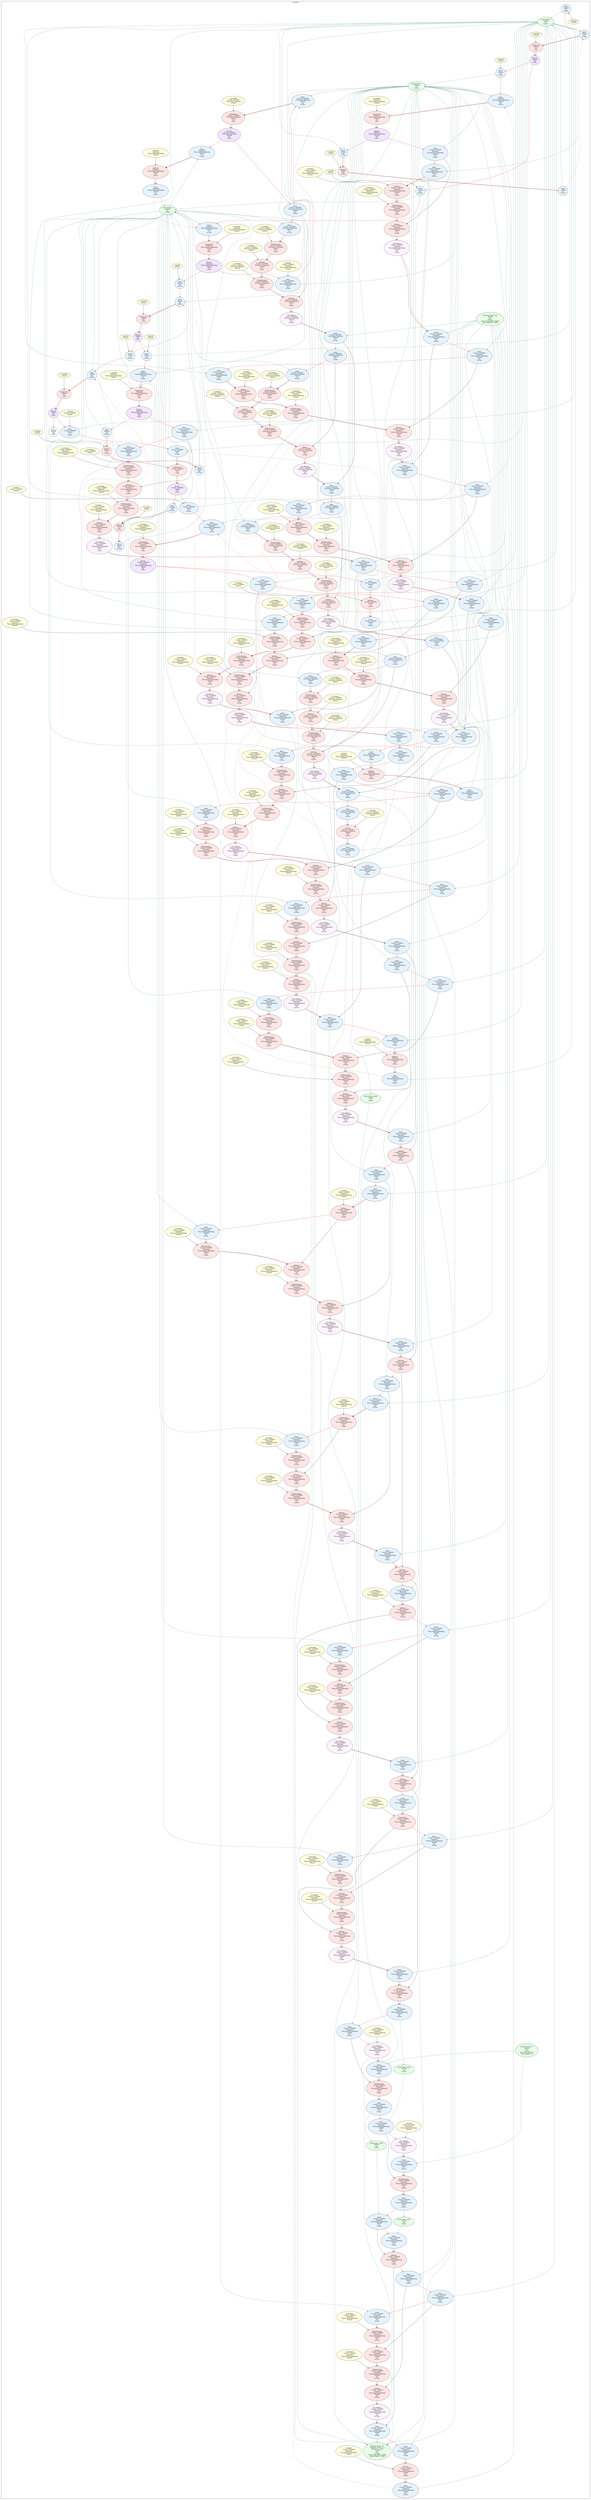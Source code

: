 digraph {
	graph [newrank=true];
	subgraph cluster_stencil3d {
		graph [label=stencil3d];
		{
			graph [rank=min];
			node11	[arrayWidth0=1,
				arrayWidth1=1,
				arrayWidth2=1,
				arrayWidth3=1,
				arrayWidth4=1,
				bitwidth=32,
				datasetIndex=NA,
				datatype=int,
				fillcolor="0.584 0.1 1",
				fullUnrollFactor=1.000000,
				graphType=NA,
				group=stencil3d,
				inlined=1,
				keyText=store,
				label="Write
 Inlined
int
32 bits",
				partition1=none,
				partition2=none,
				partition3=none,
				partitionFactor1=0,
				partitionFactor2=0,
				partitionFactor3=0,
				pipelined=0,
				pipelinedType=0,
				previouslyPipelined=0,
				resourceType=none,
				style=filled,
				tile=1,
				totalArrayWidth=1,
				tripcount=1.000000,
				unrollFactor1=1.000000,
				unrollFactor2=1.000000,
				unrollFactor3=1.000000];
		}
		node0	[arrayWidth0=2,
			arrayWidth1=1,
			arrayWidth2=1,
			arrayWidth3=1,
			arrayWidth4=1,
			bitwidth=32,
			datasetIndex=NA,
			datatype=int,
			fillcolor="0.33 0.1 1",
			fullUnrollFactor=1.000000,
			graphType=NA,
			group=stencil3d,
			inlined=1,
			keyText=externalArray,
			label="External Array: C
 Inlined
int
32 bits
 Total Array Width: 2
 Array Width 0: 2",
			partition1=none,
			partition2=none,
			partition3=none,
			partitionFactor1=0,
			partitionFactor2=0,
			partitionFactor3=0,
			pipelined=0,
			pipelinedType=0,
			previouslyPipelined=0,
			resourceType=none,
			style=filled,
			tile=1,
			totalArrayWidth=2,
			tripcount=1.000000,
			unrollFactor1=1.000000,
			unrollFactor2=1.000000,
			unrollFactor3=1.000000];
		node1	[arrayWidth0=16384,
			arrayWidth1=1,
			arrayWidth2=1,
			arrayWidth3=1,
			arrayWidth4=1,
			bitwidth=32,
			datasetIndex=NA,
			datatype=int,
			fillcolor="0.33 0.1 1",
			fullUnrollFactor=1.000000,
			graphType=NA,
			group=stencil3d,
			inlined=1,
			keyText=externalArray,
			label="External Array: orig
 Inlined
int
32 bits
 Total Array Width: 16384
 Array Width 0: 16384",
			partition1=none,
			partition2=none,
			partition3=none,
			partitionFactor1=0,
			partitionFactor2=0,
			partitionFactor3=0,
			pipelined=0,
			pipelinedType=0,
			previouslyPipelined=0,
			resourceType=none,
			style=filled,
			tile=1,
			totalArrayWidth=16384,
			tripcount=1.000000,
			unrollFactor1=1.000000,
			unrollFactor2=1.000000,
			unrollFactor3=1.000000];
		node2	[arrayWidth0=16384,
			arrayWidth1=1,
			arrayWidth2=1,
			arrayWidth3=1,
			arrayWidth4=1,
			bitwidth=32,
			datasetIndex=NA,
			datatype=int,
			fillcolor="0.33 0.1 1",
			fullUnrollFactor=1.000000,
			graphType=NA,
			group=stencil3d,
			inlined=1,
			keyText=externalArray,
			label="External Array: sol
 Partition Factor 1: 2
 Partition 1: cyclic
 Inlined
int
32 bits
 Total Array Width: 16384
 Array Width 0: 16384",
			partition1=cyclic,
			partition2=none,
			partition3=none,
			partitionFactor1=2,
			partitionFactor2=0,
			partitionFactor3=0,
			pipelined=0,
			pipelinedType=0,
			previouslyPipelined=0,
			resourceType=none,
			style=filled,
			tile=1,
			totalArrayWidth=16384,
			tripcount=1.000000,
			unrollFactor1=1.000000,
			unrollFactor2=1.000000,
			unrollFactor3=1.000000];
		node3	[arrayWidth0=1,
			arrayWidth1=1,
			arrayWidth2=1,
			arrayWidth3=1,
			arrayWidth4=1,
			bitwidth=32,
			datasetIndex=NA,
			datatype=int,
			fillcolor="0.33 0.1 1",
			fullUnrollFactor=1.000000,
			graphType=NA,
			group=stencil3d,
			inlined=1,
			keyText=localScalar,
			label="Local Scalar: i
 Inlined
int
32 bits",
			partition1=none,
			partition2=none,
			partition3=none,
			partitionFactor1=0,
			partitionFactor2=0,
			partitionFactor3=0,
			pipelined=0,
			pipelinedType=0,
			previouslyPipelined=0,
			resourceType=none,
			style=filled,
			tile=1,
			totalArrayWidth=1,
			tripcount=1.000000,
			unrollFactor1=1.000000,
			unrollFactor2=1.000000,
			unrollFactor3=1.000000];
		node4	[arrayWidth0=1,
			arrayWidth1=1,
			arrayWidth2=1,
			arrayWidth3=1,
			arrayWidth4=1,
			bitwidth=32,
			datasetIndex=NA,
			datatype=int,
			fillcolor="0.33 0.1 1",
			fullUnrollFactor=1.000000,
			graphType=NA,
			group=stencil3d,
			inlined=1,
			keyText=localScalar,
			label="Local Scalar: j
 Inlined
int
32 bits",
			partition1=none,
			partition2=none,
			partition3=none,
			partitionFactor1=0,
			partitionFactor2=0,
			partitionFactor3=0,
			pipelined=0,
			pipelinedType=0,
			previouslyPipelined=0,
			resourceType=none,
			style=filled,
			tile=1,
			totalArrayWidth=1,
			tripcount=1.000000,
			unrollFactor1=1.000000,
			unrollFactor2=1.000000,
			unrollFactor3=1.000000];
		node5	[arrayWidth0=1,
			arrayWidth1=1,
			arrayWidth2=1,
			arrayWidth3=1,
			arrayWidth4=1,
			bitwidth=32,
			datasetIndex=NA,
			datatype=int,
			fillcolor="0.33 0.1 1",
			fullUnrollFactor=1.000000,
			graphType=NA,
			group=stencil3d,
			inlined=1,
			keyText=localScalar,
			label="Local Scalar: k
 Inlined
int
32 bits",
			partition1=none,
			partition2=none,
			partition3=none,
			partitionFactor1=0,
			partitionFactor2=0,
			partitionFactor3=0,
			pipelined=0,
			pipelinedType=0,
			previouslyPipelined=0,
			resourceType=none,
			style=filled,
			tile=1,
			totalArrayWidth=1,
			tripcount=1.000000,
			unrollFactor1=1.000000,
			unrollFactor2=1.000000,
			unrollFactor3=1.000000];
		node6	[arrayWidth0=1,
			arrayWidth1=1,
			arrayWidth2=1,
			arrayWidth3=1,
			arrayWidth4=1,
			bitwidth=32,
			datasetIndex=NA,
			datatype=int,
			fillcolor="0.33 0.1 1",
			fullUnrollFactor=1.000000,
			graphType=NA,
			group=stencil3d,
			inlined=1,
			keyText=localScalar,
			label="Local Scalar: sum0
 Inlined
int
32 bits",
			partition1=none,
			partition2=none,
			partition3=none,
			partitionFactor1=0,
			partitionFactor2=0,
			partitionFactor3=0,
			pipelined=0,
			pipelinedType=0,
			previouslyPipelined=0,
			resourceType=none,
			style=filled,
			tile=1,
			totalArrayWidth=1,
			tripcount=1.000000,
			unrollFactor1=1.000000,
			unrollFactor2=1.000000,
			unrollFactor3=1.000000];
		node7	[arrayWidth0=1,
			arrayWidth1=1,
			arrayWidth2=1,
			arrayWidth3=1,
			arrayWidth4=1,
			bitwidth=32,
			datasetIndex=NA,
			datatype=int,
			fillcolor="0.33 0.1 1",
			fullUnrollFactor=1.000000,
			graphType=NA,
			group=stencil3d,
			inlined=1,
			keyText=localScalar,
			label="Local Scalar: sum1
 Inlined
int
32 bits",
			partition1=none,
			partition2=none,
			partition3=none,
			partitionFactor1=0,
			partitionFactor2=0,
			partitionFactor3=0,
			pipelined=0,
			pipelinedType=0,
			previouslyPipelined=0,
			resourceType=none,
			style=filled,
			tile=1,
			totalArrayWidth=1,
			tripcount=1.000000,
			unrollFactor1=1.000000,
			unrollFactor2=1.000000,
			unrollFactor3=1.000000];
		node8	[arrayWidth0=1,
			arrayWidth1=1,
			arrayWidth2=1,
			arrayWidth3=1,
			arrayWidth4=1,
			bitwidth=32,
			datasetIndex=NA,
			datatype=int,
			fillcolor="0.33 0.1 1",
			fullUnrollFactor=1.000000,
			graphType=NA,
			group=stencil3d,
			inlined=1,
			keyText=localScalar,
			label="Local Scalar: mul0
 Inlined
int
32 bits",
			partition1=none,
			partition2=none,
			partition3=none,
			partitionFactor1=0,
			partitionFactor2=0,
			partitionFactor3=0,
			pipelined=0,
			pipelinedType=0,
			previouslyPipelined=0,
			resourceType=none,
			style=filled,
			tile=1,
			totalArrayWidth=1,
			tripcount=1.000000,
			unrollFactor1=1.000000,
			unrollFactor2=1.000000,
			unrollFactor3=1.000000];
		node9	[arrayWidth0=1,
			arrayWidth1=1,
			arrayWidth2=1,
			arrayWidth3=1,
			arrayWidth4=1,
			bitwidth=32,
			datasetIndex=NA,
			datatype=int,
			fillcolor="0.33 0.1 1",
			fullUnrollFactor=1.000000,
			graphType=NA,
			group=stencil3d,
			inlined=1,
			keyText=localScalar,
			label="Local Scalar: mul1
 Inlined
int
32 bits",
			partition1=none,
			partition2=none,
			partition3=none,
			partitionFactor1=0,
			partitionFactor2=0,
			partitionFactor3=0,
			pipelined=0,
			pipelinedType=0,
			previouslyPipelined=0,
			resourceType=none,
			style=filled,
			tile=1,
			totalArrayWidth=1,
			tripcount=1.000000,
			unrollFactor1=1.000000,
			unrollFactor2=1.000000,
			unrollFactor3=1.000000];
		node10	[arrayWidth0=1,
			arrayWidth1=1,
			arrayWidth2=1,
			arrayWidth3=1,
			arrayWidth4=1,
			datasetIndex=NA,
			fillcolor=lightyellow,
			fullUnrollFactor=1.000000,
			graphType=NA,
			group=stencil3d,
			inlined=1,
			keyText=constantValue,
			label="0.000000
 Inlined",
			partition1=none,
			partition2=none,
			partition3=none,
			partitionFactor1=0,
			partitionFactor2=0,
			partitionFactor3=0,
			pipelined=0,
			pipelinedType=0,
			previouslyPipelined=0,
			resourceType=none,
			style=filled,
			tile=1,
			totalArrayWidth=1,
			tripcount=1.000000,
			unrollFactor1=1.000000,
			unrollFactor2=1.000000,
			unrollFactor3=1.000000];
		node12	[arrayWidth0=1,
			arrayWidth1=1,
			arrayWidth2=1,
			arrayWidth3=1,
			arrayWidth4=1,
			datasetIndex=NA,
			fillcolor=lightyellow,
			fullUnrollFactor=1.000000,
			graphType=NA,
			group=stencil3d,
			inlined=1,
			keyText=constantValue,
			label="32.000000
 Inlined",
			partition1=none,
			partition2=none,
			partition3=none,
			partitionFactor1=0,
			partitionFactor2=0,
			partitionFactor3=0,
			pipelined=0,
			pipelinedType=0,
			previouslyPipelined=0,
			resourceType=none,
			style=filled,
			tile=1,
			totalArrayWidth=1,
			tripcount=1.000000,
			unrollFactor1=1.000000,
			unrollFactor2=1.000000,
			unrollFactor3=1.000000];
		node13	[arrayWidth0=1,
			arrayWidth1=1,
			arrayWidth2=1,
			arrayWidth3=1,
			arrayWidth4=1,
			bitwidth=32,
			datasetIndex=NA,
			datatype=int,
			fillcolor="0.584 0.1 1",
			fullUnrollFactor=1.000000,
			graphType=NA,
			group=stencil3d,
			inlined=1,
			keyText=load,
			label="Read
 Inlined
int
32 bits",
			partition1=none,
			partition2=none,
			partition3=none,
			partitionFactor1=0,
			partitionFactor2=0,
			partitionFactor3=0,
			pipelined=0,
			pipelinedType=0,
			previouslyPipelined=0,
			resourceType=none,
			style=filled,
			tile=1,
			totalArrayWidth=1,
			tripcount=1.000000,
			unrollFactor1=1.000000,
			unrollFactor2=1.000000,
			unrollFactor3=1.000000];
		node14	[arrayWidth0=1,
			arrayWidth1=1,
			arrayWidth2=1,
			arrayWidth3=1,
			arrayWidth4=1,
			bitwidth=1,
			datasetIndex=NA,
			datatype=int,
			fillcolor="0 0.1 1",
			fullUnrollFactor=1.000000,
			graphType=NA,
			group=stencil3d,
			inlined=1,
			keyText=cmp,
			label="Comparison
 Inlined
int
1 bits",
			partition1=none,
			partition2=none,
			partition3=none,
			partitionFactor1=0,
			partitionFactor2=0,
			partitionFactor3=0,
			pipelined=0,
			pipelinedType=0,
			previouslyPipelined=0,
			resourceType=none,
			style=filled,
			tile=1,
			totalArrayWidth=1,
			tripcount=1.000000,
			unrollFactor1=1.000000,
			unrollFactor2=1.000000,
			unrollFactor3=1.000000];
		node15	[arrayWidth0=1,
			arrayWidth1=1,
			arrayWidth2=1,
			arrayWidth3=1,
			arrayWidth4=1,
			bitwidth=0,
			datasetIndex=NA,
			datatype=NA,
			fillcolor="0.75 0.1 1",
			fullUnrollFactor=1.000000,
			graphType=NA,
			group=stencil3d,
			inlined=1,
			keyText=br,
			label="Branch
 Inlined
NA
0 bits",
			partition1=none,
			partition2=none,
			partition3=none,
			partitionFactor1=0,
			partitionFactor2=0,
			partitionFactor3=0,
			pipelined=0,
			pipelinedType=0,
			previouslyPipelined=0,
			resourceType=none,
			style=filled,
			tile=1,
			totalArrayWidth=1,
			tripcount=1.000000,
			unrollFactor1=1.000000,
			unrollFactor2=1.000000,
			unrollFactor3=1.000000];
		node16	[arrayWidth0=1,
			arrayWidth1=1,
			arrayWidth2=1,
			arrayWidth3=1,
			arrayWidth4=1,
			datasetIndex=NA,
			fillcolor=lightyellow,
			fullUnrollFactor=1.000000,
			graphType=NA,
			group=stencil3d,
			inlined=1,
			keyText=constantValue,
			label="0.000000
 Inlined",
			partition1=none,
			partition2=none,
			partition3=none,
			partitionFactor1=0,
			partitionFactor2=0,
			partitionFactor3=0,
			pipelined=0,
			pipelinedType=0,
			previouslyPipelined=0,
			resourceType=none,
			style=filled,
			tile=1,
			totalArrayWidth=1,
			tripcount=1.000000,
			unrollFactor1=1.000000,
			unrollFactor2=1.000000,
			unrollFactor3=1.000000];
		node17	[arrayWidth0=1,
			arrayWidth1=1,
			arrayWidth2=1,
			arrayWidth3=1,
			arrayWidth4=1,
			bitwidth=32,
			datasetIndex=NA,
			datatype=int,
			fillcolor="0.584 0.1 1",
			fullUnrollFactor=1.000000,
			graphType=NA,
			group=stencil3d,
			inlined=1,
			keyText=store,
			label="Write
 Inlined
int
32 bits",
			partition1=none,
			partition2=none,
			partition3=none,
			partitionFactor1=0,
			partitionFactor2=0,
			partitionFactor3=0,
			pipelined=0,
			pipelinedType=0,
			previouslyPipelined=0,
			resourceType=none,
			style=filled,
			tile=1,
			totalArrayWidth=1,
			tripcount=1.000000,
			unrollFactor1=1.000000,
			unrollFactor2=1.000000,
			unrollFactor3=1.000000];
		node18	[arrayWidth0=1,
			arrayWidth1=1,
			arrayWidth2=1,
			arrayWidth3=1,
			arrayWidth4=1,
			datasetIndex=NA,
			fillcolor=lightyellow,
			fullUnrollFactor=1.000000,
			graphType=NA,
			group=stencil3d,
			inlined=1,
			keyText=constantValue,
			label="16.000000
 Pipelined
 Fine-grained pipelining
 Inlined",
			partition1=none,
			partition2=none,
			partition3=none,
			partitionFactor1=0,
			partitionFactor2=0,
			partitionFactor3=0,
			pipelined=1,
			pipelinedType=2,
			previouslyPipelined=0,
			resourceType=none,
			style=filled,
			tile=1,
			totalArrayWidth=1,
			tripcount=1.000000,
			unrollFactor1=1.000000,
			unrollFactor2=1.000000,
			unrollFactor3=1.000000];
		node19	[arrayWidth0=1,
			arrayWidth1=1,
			arrayWidth2=1,
			arrayWidth3=1,
			arrayWidth4=1,
			bitwidth=32,
			datasetIndex=NA,
			datatype=int,
			fillcolor="0.584 0.1 1",
			fullUnrollFactor=1.000000,
			graphType=NA,
			group=stencil3d,
			inlined=1,
			keyText=load,
			label="Read
 Pipelined
 Fine-grained pipelining
 Inlined
int
32 bits",
			partition1=none,
			partition2=none,
			partition3=none,
			partitionFactor1=0,
			partitionFactor2=0,
			partitionFactor3=0,
			pipelined=1,
			pipelinedType=2,
			previouslyPipelined=0,
			resourceType=none,
			style=filled,
			tile=1,
			totalArrayWidth=1,
			tripcount=1.000000,
			unrollFactor1=1.000000,
			unrollFactor2=1.000000,
			unrollFactor3=1.000000];
		node20	[arrayWidth0=1,
			arrayWidth1=1,
			arrayWidth2=1,
			arrayWidth3=1,
			arrayWidth4=1,
			bitwidth=1,
			datasetIndex=NA,
			datatype=int,
			fillcolor="0 0.1 1",
			fullUnrollFactor=1.000000,
			graphType=NA,
			group=stencil3d,
			inlined=1,
			keyText=cmp,
			label="Comparison
 Pipelined
 Fine-grained pipelining
 Inlined
int
1 bits",
			partition1=none,
			partition2=none,
			partition3=none,
			partitionFactor1=0,
			partitionFactor2=0,
			partitionFactor3=0,
			pipelined=1,
			pipelinedType=2,
			previouslyPipelined=0,
			resourceType=none,
			style=filled,
			tile=1,
			totalArrayWidth=1,
			tripcount=1.000000,
			unrollFactor1=1.000000,
			unrollFactor2=1.000000,
			unrollFactor3=1.000000];
		node21	[arrayWidth0=1,
			arrayWidth1=1,
			arrayWidth2=1,
			arrayWidth3=1,
			arrayWidth4=1,
			bitwidth=0,
			datasetIndex=NA,
			datatype=NA,
			fillcolor="0.75 0.1 1",
			fullUnrollFactor=1.000000,
			graphType=NA,
			group=stencil3d,
			inlined=1,
			keyText=br,
			label="Branch
 Pipelined
 Fine-grained pipelining
 Inlined
NA
0 bits",
			partition1=none,
			partition2=none,
			partition3=none,
			partitionFactor1=0,
			partitionFactor2=0,
			partitionFactor3=0,
			pipelined=1,
			pipelinedType=2,
			previouslyPipelined=0,
			resourceType=none,
			style=filled,
			tile=1,
			totalArrayWidth=1,
			tripcount=1.000000,
			unrollFactor1=1.000000,
			unrollFactor2=1.000000,
			unrollFactor3=1.000000];
		node22	[arrayWidth0=1,
			arrayWidth1=1,
			arrayWidth2=1,
			arrayWidth3=1,
			arrayWidth4=1,
			bitwidth=32,
			datasetIndex=NA,
			datatype=int,
			fillcolor="0.833 0.05 1",
			fullUnrollFactor=2.000000,
			graphType=NA,
			group=stencil3d,
			inlined=1,
			keyText=getelementptr,
			label="Get Address
 Unroll: 2.000000
 Pipelined
 Fine-grained pipelining
 Inlined
int
32 bits",
			partition1=none,
			partition2=none,
			partition3=none,
			partitionFactor1=0,
			partitionFactor2=0,
			partitionFactor3=0,
			pipelined=1,
			pipelinedType=2,
			previouslyPipelined=0,
			resourceType=none,
			style=filled,
			tile=1,
			totalArrayWidth=1,
			tripcount=1.000000,
			unrollFactor1=2.000000,
			unrollFactor2=1.000000,
			unrollFactor3=1.000000];
		node23	[arrayWidth0=1,
			arrayWidth1=1,
			arrayWidth2=1,
			arrayWidth3=1,
			arrayWidth4=1,
			bitwidth=32,
			datasetIndex=NA,
			datatype=int,
			fillcolor="0.584 0.1 1",
			fullUnrollFactor=2.000000,
			graphType=NA,
			group=stencil3d,
			inlined=1,
			keyText=load,
			label="Read
 Unroll: 2.000000
 Pipelined
 Fine-grained pipelining
 Inlined
int
32 bits",
			partition1=none,
			partition2=none,
			partition3=none,
			partitionFactor1=0,
			partitionFactor2=0,
			partitionFactor3=0,
			pipelined=1,
			pipelinedType=2,
			previouslyPipelined=0,
			resourceType=none,
			style=filled,
			tile=1,
			totalArrayWidth=1,
			tripcount=1.000000,
			unrollFactor1=2.000000,
			unrollFactor2=1.000000,
			unrollFactor3=1.000000];
		node24	[arrayWidth0=1,
			arrayWidth1=1,
			arrayWidth2=1,
			arrayWidth3=1,
			arrayWidth4=1,
			datasetIndex=NA,
			fillcolor=lightyellow,
			fullUnrollFactor=2.000000,
			graphType=NA,
			group=stencil3d,
			inlined=1,
			keyText=constantValue,
			label="16.000000
 Unroll: 2.000000
 Pipelined
 Fine-grained pipelining
 Inlined",
			partition1=none,
			partition2=none,
			partition3=none,
			partitionFactor1=0,
			partitionFactor2=0,
			partitionFactor3=0,
			pipelined=1,
			pipelinedType=2,
			previouslyPipelined=0,
			resourceType=none,
			style=filled,
			tile=1,
			totalArrayWidth=1,
			tripcount=1.000000,
			unrollFactor1=2.000000,
			unrollFactor2=1.000000,
			unrollFactor3=1.000000];
		node25	[arrayWidth0=1,
			arrayWidth1=1,
			arrayWidth2=1,
			arrayWidth3=1,
			arrayWidth4=1,
			bitwidth=32,
			datasetIndex=NA,
			datatype=int,
			fillcolor="0.584 0.1 1",
			fullUnrollFactor=2.000000,
			graphType=NA,
			group=stencil3d,
			inlined=1,
			keyText=load,
			label="Read
 Unroll: 2.000000
 Pipelined
 Fine-grained pipelining
 Inlined
int
32 bits",
			partition1=none,
			partition2=none,
			partition3=none,
			partitionFactor1=0,
			partitionFactor2=0,
			partitionFactor3=0,
			pipelined=1,
			pipelinedType=2,
			previouslyPipelined=0,
			resourceType=none,
			style=filled,
			tile=1,
			totalArrayWidth=1,
			tripcount=1.000000,
			unrollFactor1=2.000000,
			unrollFactor2=1.000000,
			unrollFactor3=1.000000];
		node26	[arrayWidth0=1,
			arrayWidth1=1,
			arrayWidth2=1,
			arrayWidth3=1,
			arrayWidth4=1,
			datasetIndex=NA,
			fillcolor=lightyellow,
			fullUnrollFactor=2.000000,
			graphType=NA,
			group=stencil3d,
			inlined=1,
			keyText=constantValue,
			label="0.000000
 Unroll: 2.000000
 Pipelined
 Fine-grained pipelining
 Inlined",
			partition1=none,
			partition2=none,
			partition3=none,
			partitionFactor1=0,
			partitionFactor2=0,
			partitionFactor3=0,
			pipelined=1,
			pipelinedType=2,
			previouslyPipelined=0,
			resourceType=none,
			style=filled,
			tile=1,
			totalArrayWidth=1,
			tripcount=1.000000,
			unrollFactor1=2.000000,
			unrollFactor2=1.000000,
			unrollFactor3=1.000000];
		node27	[arrayWidth0=1,
			arrayWidth1=1,
			arrayWidth2=1,
			arrayWidth3=1,
			arrayWidth4=1,
			bitwidth=32,
			datasetIndex=NA,
			datatype=int,
			fillcolor="0 0.1 1",
			fullUnrollFactor=2.000000,
			graphType=NA,
			group=stencil3d,
			inlined=1,
			keyText=add,
			label="Addition
 Unroll: 2.000000
 Pipelined
 Fine-grained pipelining
 Inlined
int
32 bits",
			partition1=none,
			partition2=none,
			partition3=none,
			partitionFactor1=0,
			partitionFactor2=0,
			partitionFactor3=0,
			pipelined=1,
			pipelinedType=2,
			previouslyPipelined=0,
			resourceType=none,
			style=filled,
			tile=1,
			totalArrayWidth=1,
			tripcount=1.000000,
			unrollFactor1=2.000000,
			unrollFactor2=1.000000,
			unrollFactor3=1.000000];
		node28	[arrayWidth0=1,
			arrayWidth1=1,
			arrayWidth2=1,
			arrayWidth3=1,
			arrayWidth4=1,
			bitwidth=32,
			datasetIndex=NA,
			datatype=int,
			fillcolor="0 0.1 1",
			fullUnrollFactor=2.000000,
			graphType=NA,
			group=stencil3d,
			inlined=1,
			keyText=mul,
			label="Multiplication
 Unroll: 2.000000
 Pipelined
 Fine-grained pipelining
 Inlined
int
32 bits",
			partition1=none,
			partition2=none,
			partition3=none,
			partitionFactor1=0,
			partitionFactor2=0,
			partitionFactor3=0,
			pipelined=1,
			pipelinedType=2,
			previouslyPipelined=0,
			resourceType=none,
			style=filled,
			tile=1,
			totalArrayWidth=1,
			tripcount=1.000000,
			unrollFactor1=2.000000,
			unrollFactor2=1.000000,
			unrollFactor3=1.000000];
		node29	[arrayWidth0=1,
			arrayWidth1=1,
			arrayWidth2=1,
			arrayWidth3=1,
			arrayWidth4=1,
			bitwidth=32,
			datasetIndex=NA,
			datatype=int,
			fillcolor="0 0.1 1",
			fullUnrollFactor=2.000000,
			graphType=NA,
			group=stencil3d,
			inlined=1,
			keyText=add,
			label="Addition
 Unroll: 2.000000
 Pipelined
 Fine-grained pipelining
 Inlined
int
32 bits",
			partition1=none,
			partition2=none,
			partition3=none,
			partitionFactor1=0,
			partitionFactor2=0,
			partitionFactor3=0,
			pipelined=1,
			pipelinedType=2,
			previouslyPipelined=0,
			resourceType=none,
			style=filled,
			tile=1,
			totalArrayWidth=1,
			tripcount=1.000000,
			unrollFactor1=2.000000,
			unrollFactor2=1.000000,
			unrollFactor3=1.000000];
		node30	[arrayWidth0=1,
			arrayWidth1=1,
			arrayWidth2=1,
			arrayWidth3=1,
			arrayWidth4=1,
			bitwidth=32,
			datasetIndex=NA,
			datatype=int,
			fillcolor="0.584 0.1 1",
			fullUnrollFactor=2.000000,
			graphType=NA,
			group=stencil3d,
			inlined=1,
			keyText=load,
			label="Read
 Unroll: 2.000000
 Pipelined
 Fine-grained pipelining
 Inlined
int
32 bits",
			partition1=none,
			partition2=none,
			partition3=none,
			partitionFactor1=0,
			partitionFactor2=0,
			partitionFactor3=0,
			pipelined=1,
			pipelinedType=2,
			previouslyPipelined=0,
			resourceType=none,
			style=filled,
			tile=1,
			totalArrayWidth=1,
			tripcount=1.000000,
			unrollFactor1=2.000000,
			unrollFactor2=1.000000,
			unrollFactor3=1.000000];
		node31	[arrayWidth0=1,
			arrayWidth1=1,
			arrayWidth2=1,
			arrayWidth3=1,
			arrayWidth4=1,
			bitwidth=32,
			datasetIndex=NA,
			datatype=int,
			fillcolor="0.833 0.05 1",
			fullUnrollFactor=2.000000,
			graphType=NA,
			group=stencil3d,
			inlined=1,
			keyText=getelementptr,
			label="Get Address
 Unroll: 2.000000
 Pipelined
 Fine-grained pipelining
 Inlined
int
32 bits",
			partition1=none,
			partition2=none,
			partition3=none,
			partitionFactor1=0,
			partitionFactor2=0,
			partitionFactor3=0,
			pipelined=1,
			pipelinedType=2,
			previouslyPipelined=0,
			resourceType=none,
			style=filled,
			tile=1,
			totalArrayWidth=1,
			tripcount=1.000000,
			unrollFactor1=2.000000,
			unrollFactor2=1.000000,
			unrollFactor3=1.000000];
		node32	[arrayWidth0=1,
			arrayWidth1=1,
			arrayWidth2=1,
			arrayWidth3=1,
			arrayWidth4=1,
			bitwidth=32,
			datasetIndex=NA,
			datatype=int,
			fillcolor="0.584 0.1 1",
			fullUnrollFactor=2.000000,
			graphType=NA,
			group=stencil3d,
			inlined=1,
			keyText=load,
			label="Read
 Unroll: 2.000000
 Pipelined
 Fine-grained pipelining
 Inlined
int
32 bits",
			partition1=none,
			partition2=none,
			partition3=none,
			partitionFactor1=0,
			partitionFactor2=0,
			partitionFactor3=0,
			pipelined=1,
			pipelinedType=2,
			previouslyPipelined=0,
			resourceType=none,
			style=filled,
			tile=1,
			totalArrayWidth=1,
			tripcount=1.000000,
			unrollFactor1=2.000000,
			unrollFactor2=1.000000,
			unrollFactor3=1.000000];
		node33	[arrayWidth0=1,
			arrayWidth1=1,
			arrayWidth2=1,
			arrayWidth3=1,
			arrayWidth4=1,
			datasetIndex=NA,
			fillcolor=lightyellow,
			fullUnrollFactor=2.000000,
			graphType=NA,
			group=stencil3d,
			inlined=1,
			keyText=constantValue,
			label="16.000000
 Unroll: 2.000000
 Pipelined
 Fine-grained pipelining
 Inlined",
			partition1=none,
			partition2=none,
			partition3=none,
			partitionFactor1=0,
			partitionFactor2=0,
			partitionFactor3=0,
			pipelined=1,
			pipelinedType=2,
			previouslyPipelined=0,
			resourceType=none,
			style=filled,
			tile=1,
			totalArrayWidth=1,
			tripcount=1.000000,
			unrollFactor1=2.000000,
			unrollFactor2=1.000000,
			unrollFactor3=1.000000];
		node34	[arrayWidth0=1,
			arrayWidth1=1,
			arrayWidth2=1,
			arrayWidth3=1,
			arrayWidth4=1,
			bitwidth=32,
			datasetIndex=NA,
			datatype=int,
			fillcolor="0.584 0.1 1",
			fullUnrollFactor=2.000000,
			graphType=NA,
			group=stencil3d,
			inlined=1,
			keyText=load,
			label="Read
 Unroll: 2.000000
 Pipelined
 Fine-grained pipelining
 Inlined
int
32 bits",
			partition1=none,
			partition2=none,
			partition3=none,
			partitionFactor1=0,
			partitionFactor2=0,
			partitionFactor3=0,
			pipelined=1,
			pipelinedType=2,
			previouslyPipelined=0,
			resourceType=none,
			style=filled,
			tile=1,
			totalArrayWidth=1,
			tripcount=1.000000,
			unrollFactor1=2.000000,
			unrollFactor2=1.000000,
			unrollFactor3=1.000000];
		node35	[arrayWidth0=1,
			arrayWidth1=1,
			arrayWidth2=1,
			arrayWidth3=1,
			arrayWidth4=1,
			datasetIndex=NA,
			fillcolor=lightyellow,
			fullUnrollFactor=2.000000,
			graphType=NA,
			group=stencil3d,
			inlined=1,
			keyText=constantValue,
			label="0.000000
 Unroll: 2.000000
 Pipelined
 Fine-grained pipelining
 Inlined",
			partition1=none,
			partition2=none,
			partition3=none,
			partitionFactor1=0,
			partitionFactor2=0,
			partitionFactor3=0,
			pipelined=1,
			pipelinedType=2,
			previouslyPipelined=0,
			resourceType=none,
			style=filled,
			tile=1,
			totalArrayWidth=1,
			tripcount=1.000000,
			unrollFactor1=2.000000,
			unrollFactor2=1.000000,
			unrollFactor3=1.000000];
		node36	[arrayWidth0=1,
			arrayWidth1=1,
			arrayWidth2=1,
			arrayWidth3=1,
			arrayWidth4=1,
			bitwidth=32,
			datasetIndex=NA,
			datatype=int,
			fillcolor="0 0.1 1",
			fullUnrollFactor=2.000000,
			graphType=NA,
			group=stencil3d,
			inlined=1,
			keyText=add,
			label="Addition
 Unroll: 2.000000
 Pipelined
 Fine-grained pipelining
 Inlined
int
32 bits",
			partition1=none,
			partition2=none,
			partition3=none,
			partitionFactor1=0,
			partitionFactor2=0,
			partitionFactor3=0,
			pipelined=1,
			pipelinedType=2,
			previouslyPipelined=0,
			resourceType=none,
			style=filled,
			tile=1,
			totalArrayWidth=1,
			tripcount=1.000000,
			unrollFactor1=2.000000,
			unrollFactor2=1.000000,
			unrollFactor3=1.000000];
		node37	[arrayWidth0=1,
			arrayWidth1=1,
			arrayWidth2=1,
			arrayWidth3=1,
			arrayWidth4=1,
			bitwidth=32,
			datasetIndex=NA,
			datatype=int,
			fillcolor="0 0.1 1",
			fullUnrollFactor=2.000000,
			graphType=NA,
			group=stencil3d,
			inlined=1,
			keyText=mul,
			label="Multiplication
 Unroll: 2.000000
 Pipelined
 Fine-grained pipelining
 Inlined
int
32 bits",
			partition1=none,
			partition2=none,
			partition3=none,
			partitionFactor1=0,
			partitionFactor2=0,
			partitionFactor3=0,
			pipelined=1,
			pipelinedType=2,
			previouslyPipelined=0,
			resourceType=none,
			style=filled,
			tile=1,
			totalArrayWidth=1,
			tripcount=1.000000,
			unrollFactor1=2.000000,
			unrollFactor2=1.000000,
			unrollFactor3=1.000000];
		node38	[arrayWidth0=1,
			arrayWidth1=1,
			arrayWidth2=1,
			arrayWidth3=1,
			arrayWidth4=1,
			bitwidth=32,
			datasetIndex=NA,
			datatype=int,
			fillcolor="0 0.1 1",
			fullUnrollFactor=2.000000,
			graphType=NA,
			group=stencil3d,
			inlined=1,
			keyText=add,
			label="Addition
 Unroll: 2.000000
 Pipelined
 Fine-grained pipelining
 Inlined
int
32 bits",
			partition1=none,
			partition2=none,
			partition3=none,
			partitionFactor1=0,
			partitionFactor2=0,
			partitionFactor3=0,
			pipelined=1,
			pipelinedType=2,
			previouslyPipelined=0,
			resourceType=none,
			style=filled,
			tile=1,
			totalArrayWidth=1,
			tripcount=1.000000,
			unrollFactor1=2.000000,
			unrollFactor2=1.000000,
			unrollFactor3=1.000000];
		node39	[arrayWidth0=1,
			arrayWidth1=1,
			arrayWidth2=1,
			arrayWidth3=1,
			arrayWidth4=1,
			bitwidth=32,
			datasetIndex=NA,
			datatype=int,
			fillcolor="0.584 0.1 1",
			fullUnrollFactor=2.000000,
			graphType=NA,
			group=stencil3d,
			inlined=1,
			keyText=store,
			label="Write
 Unroll: 2.000000
 Pipelined
 Fine-grained pipelining
 Inlined
int
32 bits",
			partition1=none,
			partition2=none,
			partition3=none,
			partitionFactor1=0,
			partitionFactor2=0,
			partitionFactor3=0,
			pipelined=1,
			pipelinedType=2,
			previouslyPipelined=0,
			resourceType=none,
			style=filled,
			tile=1,
			totalArrayWidth=1,
			tripcount=1.000000,
			unrollFactor1=2.000000,
			unrollFactor2=1.000000,
			unrollFactor3=1.000000];
		node40	[arrayWidth0=1,
			arrayWidth1=1,
			arrayWidth2=1,
			arrayWidth3=1,
			arrayWidth4=1,
			bitwidth=32,
			datasetIndex=NA,
			datatype=int,
			fillcolor="0.833 0.05 1",
			fullUnrollFactor=2.000000,
			graphType=NA,
			group=stencil3d,
			inlined=1,
			keyText=getelementptr,
			label="Get Address
 Unroll: 2.000000
 Pipelined
 Fine-grained pipelining
 Inlined
int
32 bits",
			partition1=none,
			partition2=none,
			partition3=none,
			partitionFactor1=0,
			partitionFactor2=0,
			partitionFactor3=0,
			pipelined=1,
			pipelinedType=2,
			previouslyPipelined=0,
			resourceType=none,
			style=filled,
			tile=1,
			totalArrayWidth=1,
			tripcount=1.000000,
			unrollFactor1=2.000000,
			unrollFactor2=1.000000,
			unrollFactor3=1.000000];
		node41	[arrayWidth0=1,
			arrayWidth1=1,
			arrayWidth2=1,
			arrayWidth3=1,
			arrayWidth4=1,
			bitwidth=32,
			datasetIndex=NA,
			datatype=int,
			fillcolor="0.584 0.1 1",
			fullUnrollFactor=2.000000,
			graphType=NA,
			group=stencil3d,
			inlined=1,
			keyText=load,
			label="Read
 Unroll: 2.000000
 Pipelined
 Fine-grained pipelining
 Inlined
int
32 bits",
			partition1=none,
			partition2=none,
			partition3=none,
			partitionFactor1=0,
			partitionFactor2=0,
			partitionFactor3=0,
			pipelined=1,
			pipelinedType=2,
			previouslyPipelined=0,
			resourceType=none,
			style=filled,
			tile=1,
			totalArrayWidth=1,
			tripcount=1.000000,
			unrollFactor1=2.000000,
			unrollFactor2=1.000000,
			unrollFactor3=1.000000];
		node42	[arrayWidth0=1,
			arrayWidth1=1,
			arrayWidth2=1,
			arrayWidth3=1,
			arrayWidth4=1,
			datasetIndex=NA,
			fillcolor=lightyellow,
			fullUnrollFactor=2.000000,
			graphType=NA,
			group=stencil3d,
			inlined=1,
			keyText=constantValue,
			label="16.000000
 Unroll: 2.000000
 Pipelined
 Fine-grained pipelining
 Inlined",
			partition1=none,
			partition2=none,
			partition3=none,
			partitionFactor1=0,
			partitionFactor2=0,
			partitionFactor3=0,
			pipelined=1,
			pipelinedType=2,
			previouslyPipelined=0,
			resourceType=none,
			style=filled,
			tile=1,
			totalArrayWidth=1,
			tripcount=1.000000,
			unrollFactor1=2.000000,
			unrollFactor2=1.000000,
			unrollFactor3=1.000000];
		node43	[arrayWidth0=1,
			arrayWidth1=1,
			arrayWidth2=1,
			arrayWidth3=1,
			arrayWidth4=1,
			bitwidth=32,
			datasetIndex=NA,
			datatype=int,
			fillcolor="0.584 0.1 1",
			fullUnrollFactor=2.000000,
			graphType=NA,
			group=stencil3d,
			inlined=1,
			keyText=load,
			label="Read
 Unroll: 2.000000
 Pipelined
 Fine-grained pipelining
 Inlined
int
32 bits",
			partition1=none,
			partition2=none,
			partition3=none,
			partitionFactor1=0,
			partitionFactor2=0,
			partitionFactor3=0,
			pipelined=1,
			pipelinedType=2,
			previouslyPipelined=0,
			resourceType=none,
			style=filled,
			tile=1,
			totalArrayWidth=1,
			tripcount=1.000000,
			unrollFactor1=2.000000,
			unrollFactor2=1.000000,
			unrollFactor3=1.000000];
		node44	[arrayWidth0=1,
			arrayWidth1=1,
			arrayWidth2=1,
			arrayWidth3=1,
			arrayWidth4=1,
			datasetIndex=NA,
			fillcolor=lightyellow,
			fullUnrollFactor=2.000000,
			graphType=NA,
			group=stencil3d,
			inlined=1,
			keyText=constantValue,
			label="992.000000
 Unroll: 2.000000
 Pipelined
 Fine-grained pipelining
 Inlined",
			partition1=none,
			partition2=none,
			partition3=none,
			partitionFactor1=0,
			partitionFactor2=0,
			partitionFactor3=0,
			pipelined=1,
			pipelinedType=2,
			previouslyPipelined=0,
			resourceType=none,
			style=filled,
			tile=1,
			totalArrayWidth=1,
			tripcount=1.000000,
			unrollFactor1=2.000000,
			unrollFactor2=1.000000,
			unrollFactor3=1.000000];
		node45	[arrayWidth0=1,
			arrayWidth1=1,
			arrayWidth2=1,
			arrayWidth3=1,
			arrayWidth4=1,
			bitwidth=32,
			datasetIndex=NA,
			datatype=int,
			fillcolor="0 0.1 1",
			fullUnrollFactor=2.000000,
			graphType=NA,
			group=stencil3d,
			inlined=1,
			keyText=add,
			label="Addition
 Unroll: 2.000000
 Pipelined
 Fine-grained pipelining
 Inlined
int
32 bits",
			partition1=none,
			partition2=none,
			partition3=none,
			partitionFactor1=0,
			partitionFactor2=0,
			partitionFactor3=0,
			pipelined=1,
			pipelinedType=2,
			previouslyPipelined=0,
			resourceType=none,
			style=filled,
			tile=1,
			totalArrayWidth=1,
			tripcount=1.000000,
			unrollFactor1=2.000000,
			unrollFactor2=1.000000,
			unrollFactor3=1.000000];
		node46	[arrayWidth0=1,
			arrayWidth1=1,
			arrayWidth2=1,
			arrayWidth3=1,
			arrayWidth4=1,
			bitwidth=32,
			datasetIndex=NA,
			datatype=int,
			fillcolor="0 0.1 1",
			fullUnrollFactor=2.000000,
			graphType=NA,
			group=stencil3d,
			inlined=1,
			keyText=mul,
			label="Multiplication
 Unroll: 2.000000
 Pipelined
 Fine-grained pipelining
 Inlined
int
32 bits",
			partition1=none,
			partition2=none,
			partition3=none,
			partitionFactor1=0,
			partitionFactor2=0,
			partitionFactor3=0,
			pipelined=1,
			pipelinedType=2,
			previouslyPipelined=0,
			resourceType=none,
			style=filled,
			tile=1,
			totalArrayWidth=1,
			tripcount=1.000000,
			unrollFactor1=2.000000,
			unrollFactor2=1.000000,
			unrollFactor3=1.000000];
		node47	[arrayWidth0=1,
			arrayWidth1=1,
			arrayWidth2=1,
			arrayWidth3=1,
			arrayWidth4=1,
			bitwidth=32,
			datasetIndex=NA,
			datatype=int,
			fillcolor="0 0.1 1",
			fullUnrollFactor=2.000000,
			graphType=NA,
			group=stencil3d,
			inlined=1,
			keyText=add,
			label="Addition
 Unroll: 2.000000
 Pipelined
 Fine-grained pipelining
 Inlined
int
32 bits",
			partition1=none,
			partition2=none,
			partition3=none,
			partitionFactor1=0,
			partitionFactor2=0,
			partitionFactor3=0,
			pipelined=1,
			pipelinedType=2,
			previouslyPipelined=0,
			resourceType=none,
			style=filled,
			tile=1,
			totalArrayWidth=1,
			tripcount=1.000000,
			unrollFactor1=2.000000,
			unrollFactor2=1.000000,
			unrollFactor3=1.000000];
		node48	[arrayWidth0=1,
			arrayWidth1=1,
			arrayWidth2=1,
			arrayWidth3=1,
			arrayWidth4=1,
			bitwidth=32,
			datasetIndex=NA,
			datatype=int,
			fillcolor="0.584 0.1 1",
			fullUnrollFactor=2.000000,
			graphType=NA,
			group=stencil3d,
			inlined=1,
			keyText=load,
			label="Read
 Unroll: 2.000000
 Pipelined
 Fine-grained pipelining
 Inlined
int
32 bits",
			partition1=none,
			partition2=none,
			partition3=none,
			partitionFactor1=0,
			partitionFactor2=0,
			partitionFactor3=0,
			pipelined=1,
			pipelinedType=2,
			previouslyPipelined=0,
			resourceType=none,
			style=filled,
			tile=1,
			totalArrayWidth=1,
			tripcount=1.000000,
			unrollFactor1=2.000000,
			unrollFactor2=1.000000,
			unrollFactor3=1.000000];
		node49	[arrayWidth0=1,
			arrayWidth1=1,
			arrayWidth2=1,
			arrayWidth3=1,
			arrayWidth4=1,
			bitwidth=32,
			datasetIndex=NA,
			datatype=int,
			fillcolor="0.833 0.05 1",
			fullUnrollFactor=2.000000,
			graphType=NA,
			group=stencil3d,
			inlined=1,
			keyText=getelementptr,
			label="Get Address
 Unroll: 2.000000
 Pipelined
 Fine-grained pipelining
 Inlined
int
32 bits",
			partition1=none,
			partition2=none,
			partition3=none,
			partitionFactor1=0,
			partitionFactor2=0,
			partitionFactor3=0,
			pipelined=1,
			pipelinedType=2,
			previouslyPipelined=0,
			resourceType=none,
			style=filled,
			tile=1,
			totalArrayWidth=1,
			tripcount=1.000000,
			unrollFactor1=2.000000,
			unrollFactor2=1.000000,
			unrollFactor3=1.000000];
		node50	[arrayWidth0=1,
			arrayWidth1=1,
			arrayWidth2=1,
			arrayWidth3=1,
			arrayWidth4=1,
			bitwidth=32,
			datasetIndex=NA,
			datatype=int,
			fillcolor="0.584 0.1 1",
			fullUnrollFactor=2.000000,
			graphType=NA,
			group=stencil3d,
			inlined=1,
			keyText=load,
			label="Read
 Unroll: 2.000000
 Pipelined
 Fine-grained pipelining
 Inlined
int
32 bits",
			partition1=none,
			partition2=none,
			partition3=none,
			partitionFactor1=0,
			partitionFactor2=0,
			partitionFactor3=0,
			pipelined=1,
			pipelinedType=2,
			previouslyPipelined=0,
			resourceType=none,
			style=filled,
			tile=1,
			totalArrayWidth=1,
			tripcount=1.000000,
			unrollFactor1=2.000000,
			unrollFactor2=1.000000,
			unrollFactor3=1.000000];
		node51	[arrayWidth0=1,
			arrayWidth1=1,
			arrayWidth2=1,
			arrayWidth3=1,
			arrayWidth4=1,
			datasetIndex=NA,
			fillcolor=lightyellow,
			fullUnrollFactor=2.000000,
			graphType=NA,
			group=stencil3d,
			inlined=1,
			keyText=constantValue,
			label="16.000000
 Unroll: 2.000000
 Pipelined
 Fine-grained pipelining
 Inlined",
			partition1=none,
			partition2=none,
			partition3=none,
			partitionFactor1=0,
			partitionFactor2=0,
			partitionFactor3=0,
			pipelined=1,
			pipelinedType=2,
			previouslyPipelined=0,
			resourceType=none,
			style=filled,
			tile=1,
			totalArrayWidth=1,
			tripcount=1.000000,
			unrollFactor1=2.000000,
			unrollFactor2=1.000000,
			unrollFactor3=1.000000];
		node52	[arrayWidth0=1,
			arrayWidth1=1,
			arrayWidth2=1,
			arrayWidth3=1,
			arrayWidth4=1,
			bitwidth=32,
			datasetIndex=NA,
			datatype=int,
			fillcolor="0.584 0.1 1",
			fullUnrollFactor=2.000000,
			graphType=NA,
			group=stencil3d,
			inlined=1,
			keyText=load,
			label="Read
 Unroll: 2.000000
 Pipelined
 Fine-grained pipelining
 Inlined
int
32 bits",
			partition1=none,
			partition2=none,
			partition3=none,
			partitionFactor1=0,
			partitionFactor2=0,
			partitionFactor3=0,
			pipelined=1,
			pipelinedType=2,
			previouslyPipelined=0,
			resourceType=none,
			style=filled,
			tile=1,
			totalArrayWidth=1,
			tripcount=1.000000,
			unrollFactor1=2.000000,
			unrollFactor2=1.000000,
			unrollFactor3=1.000000];
		node53	[arrayWidth0=1,
			arrayWidth1=1,
			arrayWidth2=1,
			arrayWidth3=1,
			arrayWidth4=1,
			datasetIndex=NA,
			fillcolor=lightyellow,
			fullUnrollFactor=2.000000,
			graphType=NA,
			group=stencil3d,
			inlined=1,
			keyText=constantValue,
			label="992.000000
 Unroll: 2.000000
 Pipelined
 Fine-grained pipelining
 Inlined",
			partition1=none,
			partition2=none,
			partition3=none,
			partitionFactor1=0,
			partitionFactor2=0,
			partitionFactor3=0,
			pipelined=1,
			pipelinedType=2,
			previouslyPipelined=0,
			resourceType=none,
			style=filled,
			tile=1,
			totalArrayWidth=1,
			tripcount=1.000000,
			unrollFactor1=2.000000,
			unrollFactor2=1.000000,
			unrollFactor3=1.000000];
		node54	[arrayWidth0=1,
			arrayWidth1=1,
			arrayWidth2=1,
			arrayWidth3=1,
			arrayWidth4=1,
			bitwidth=32,
			datasetIndex=NA,
			datatype=int,
			fillcolor="0 0.1 1",
			fullUnrollFactor=2.000000,
			graphType=NA,
			group=stencil3d,
			inlined=1,
			keyText=add,
			label="Addition
 Unroll: 2.000000
 Pipelined
 Fine-grained pipelining
 Inlined
int
32 bits",
			partition1=none,
			partition2=none,
			partition3=none,
			partitionFactor1=0,
			partitionFactor2=0,
			partitionFactor3=0,
			pipelined=1,
			pipelinedType=2,
			previouslyPipelined=0,
			resourceType=none,
			style=filled,
			tile=1,
			totalArrayWidth=1,
			tripcount=1.000000,
			unrollFactor1=2.000000,
			unrollFactor2=1.000000,
			unrollFactor3=1.000000];
		node55	[arrayWidth0=1,
			arrayWidth1=1,
			arrayWidth2=1,
			arrayWidth3=1,
			arrayWidth4=1,
			bitwidth=32,
			datasetIndex=NA,
			datatype=int,
			fillcolor="0 0.1 1",
			fullUnrollFactor=2.000000,
			graphType=NA,
			group=stencil3d,
			inlined=1,
			keyText=mul,
			label="Multiplication
 Unroll: 2.000000
 Pipelined
 Fine-grained pipelining
 Inlined
int
32 bits",
			partition1=none,
			partition2=none,
			partition3=none,
			partitionFactor1=0,
			partitionFactor2=0,
			partitionFactor3=0,
			pipelined=1,
			pipelinedType=2,
			previouslyPipelined=0,
			resourceType=none,
			style=filled,
			tile=1,
			totalArrayWidth=1,
			tripcount=1.000000,
			unrollFactor1=2.000000,
			unrollFactor2=1.000000,
			unrollFactor3=1.000000];
		node56	[arrayWidth0=1,
			arrayWidth1=1,
			arrayWidth2=1,
			arrayWidth3=1,
			arrayWidth4=1,
			bitwidth=32,
			datasetIndex=NA,
			datatype=int,
			fillcolor="0 0.1 1",
			fullUnrollFactor=2.000000,
			graphType=NA,
			group=stencil3d,
			inlined=1,
			keyText=add,
			label="Addition
 Unroll: 2.000000
 Pipelined
 Fine-grained pipelining
 Inlined
int
32 bits",
			partition1=none,
			partition2=none,
			partition3=none,
			partitionFactor1=0,
			partitionFactor2=0,
			partitionFactor3=0,
			pipelined=1,
			pipelinedType=2,
			previouslyPipelined=0,
			resourceType=none,
			style=filled,
			tile=1,
			totalArrayWidth=1,
			tripcount=1.000000,
			unrollFactor1=2.000000,
			unrollFactor2=1.000000,
			unrollFactor3=1.000000];
		node57	[arrayWidth0=1,
			arrayWidth1=1,
			arrayWidth2=1,
			arrayWidth3=1,
			arrayWidth4=1,
			bitwidth=32,
			datasetIndex=NA,
			datatype=int,
			fillcolor="0.584 0.1 1",
			fullUnrollFactor=2.000000,
			graphType=NA,
			group=stencil3d,
			inlined=1,
			keyText=store,
			label="Write
 Unroll: 2.000000
 Pipelined
 Fine-grained pipelining
 Inlined
int
32 bits",
			partition1=none,
			partition2=none,
			partition3=none,
			partitionFactor1=0,
			partitionFactor2=0,
			partitionFactor3=0,
			pipelined=1,
			pipelinedType=2,
			previouslyPipelined=0,
			resourceType=none,
			style=filled,
			tile=1,
			totalArrayWidth=1,
			tripcount=1.000000,
			unrollFactor1=2.000000,
			unrollFactor2=1.000000,
			unrollFactor3=1.000000];
		node58	[arrayWidth0=1,
			arrayWidth1=1,
			arrayWidth2=1,
			arrayWidth3=1,
			arrayWidth4=1,
			bitwidth=32,
			datasetIndex=NA,
			datatype=int,
			fillcolor="0.584 0.1 1",
			fullUnrollFactor=1.000000,
			graphType=NA,
			group=stencil3d,
			inlined=1,
			keyText=load,
			label="Read
 Pipelined
 Fine-grained pipelining
 Inlined
int
32 bits",
			partition1=none,
			partition2=none,
			partition3=none,
			partitionFactor1=0,
			partitionFactor2=0,
			partitionFactor3=0,
			pipelined=1,
			pipelinedType=2,
			previouslyPipelined=0,
			resourceType=none,
			style=filled,
			tile=1,
			totalArrayWidth=1,
			tripcount=1.000000,
			unrollFactor1=1.000000,
			unrollFactor2=1.000000,
			unrollFactor3=1.000000];
		node59	[arrayWidth0=1,
			arrayWidth1=1,
			arrayWidth2=1,
			arrayWidth3=1,
			arrayWidth4=1,
			datasetIndex=NA,
			fillcolor=lightyellow,
			fullUnrollFactor=1.000000,
			graphType=NA,
			group=stencil3d,
			inlined=1,
			keyText=constantValue,
			label="1.000000
 Pipelined
 Fine-grained pipelining
 Inlined",
			partition1=none,
			partition2=none,
			partition3=none,
			partitionFactor1=0,
			partitionFactor2=0,
			partitionFactor3=0,
			pipelined=1,
			pipelinedType=2,
			previouslyPipelined=0,
			resourceType=none,
			style=filled,
			tile=1,
			totalArrayWidth=1,
			tripcount=1.000000,
			unrollFactor1=1.000000,
			unrollFactor2=1.000000,
			unrollFactor3=1.000000];
		node60	[arrayWidth0=1,
			arrayWidth1=1,
			arrayWidth2=1,
			arrayWidth3=1,
			arrayWidth4=1,
			bitwidth=32,
			datasetIndex=NA,
			datatype=int,
			fillcolor="0 0.1 1",
			fullUnrollFactor=1.000000,
			graphType=NA,
			group=stencil3d,
			inlined=1,
			keyText=add,
			label="Addition
 Pipelined
 Fine-grained pipelining
 Inlined
int
32 bits",
			partition1=none,
			partition2=none,
			partition3=none,
			partitionFactor1=0,
			partitionFactor2=0,
			partitionFactor3=0,
			pipelined=1,
			pipelinedType=2,
			previouslyPipelined=0,
			resourceType=none,
			style=filled,
			tile=1,
			totalArrayWidth=1,
			tripcount=1.000000,
			unrollFactor1=1.000000,
			unrollFactor2=1.000000,
			unrollFactor3=1.000000];
		node61	[arrayWidth0=1,
			arrayWidth1=1,
			arrayWidth2=1,
			arrayWidth3=1,
			arrayWidth4=1,
			bitwidth=32,
			datasetIndex=NA,
			datatype=int,
			fillcolor="0.584 0.1 1",
			fullUnrollFactor=1.000000,
			graphType=NA,
			group=stencil3d,
			inlined=1,
			keyText=store,
			label="Write
 Pipelined
 Fine-grained pipelining
 Inlined
int
32 bits",
			partition1=none,
			partition2=none,
			partition3=none,
			partitionFactor1=0,
			partitionFactor2=0,
			partitionFactor3=0,
			pipelined=1,
			pipelinedType=2,
			previouslyPipelined=0,
			resourceType=none,
			style=filled,
			tile=1,
			totalArrayWidth=1,
			tripcount=1.000000,
			unrollFactor1=1.000000,
			unrollFactor2=1.000000,
			unrollFactor3=1.000000];
		node62	[arrayWidth0=1,
			arrayWidth1=1,
			arrayWidth2=1,
			arrayWidth3=1,
			arrayWidth4=1,
			bitwidth=32,
			datasetIndex=NA,
			datatype=int,
			fillcolor="0.584 0.1 1",
			fullUnrollFactor=1.000000,
			graphType=NA,
			group=stencil3d,
			inlined=1,
			keyText=load,
			label="Read
 Inlined
int
32 bits",
			partition1=none,
			partition2=none,
			partition3=none,
			partitionFactor1=0,
			partitionFactor2=0,
			partitionFactor3=0,
			pipelined=0,
			pipelinedType=0,
			previouslyPipelined=0,
			resourceType=none,
			style=filled,
			tile=1,
			totalArrayWidth=1,
			tripcount=1.000000,
			unrollFactor1=1.000000,
			unrollFactor2=1.000000,
			unrollFactor3=1.000000];
		node63	[arrayWidth0=1,
			arrayWidth1=1,
			arrayWidth2=1,
			arrayWidth3=1,
			arrayWidth4=1,
			datasetIndex=NA,
			fillcolor=lightyellow,
			fullUnrollFactor=1.000000,
			graphType=NA,
			group=stencil3d,
			inlined=1,
			keyText=constantValue,
			label="1.000000
 Inlined",
			partition1=none,
			partition2=none,
			partition3=none,
			partitionFactor1=0,
			partitionFactor2=0,
			partitionFactor3=0,
			pipelined=0,
			pipelinedType=0,
			previouslyPipelined=0,
			resourceType=none,
			style=filled,
			tile=1,
			totalArrayWidth=1,
			tripcount=1.000000,
			unrollFactor1=1.000000,
			unrollFactor2=1.000000,
			unrollFactor3=1.000000];
		node64	[arrayWidth0=1,
			arrayWidth1=1,
			arrayWidth2=1,
			arrayWidth3=1,
			arrayWidth4=1,
			bitwidth=32,
			datasetIndex=NA,
			datatype=int,
			fillcolor="0 0.1 1",
			fullUnrollFactor=1.000000,
			graphType=NA,
			group=stencil3d,
			inlined=1,
			keyText=add,
			label="Addition
 Inlined
int
32 bits",
			partition1=none,
			partition2=none,
			partition3=none,
			partitionFactor1=0,
			partitionFactor2=0,
			partitionFactor3=0,
			pipelined=0,
			pipelinedType=0,
			previouslyPipelined=0,
			resourceType=none,
			style=filled,
			tile=1,
			totalArrayWidth=1,
			tripcount=1.000000,
			unrollFactor1=1.000000,
			unrollFactor2=1.000000,
			unrollFactor3=1.000000];
		node65	[arrayWidth0=1,
			arrayWidth1=1,
			arrayWidth2=1,
			arrayWidth3=1,
			arrayWidth4=1,
			bitwidth=32,
			datasetIndex=NA,
			datatype=int,
			fillcolor="0.584 0.1 1",
			fullUnrollFactor=1.000000,
			graphType=NA,
			group=stencil3d,
			inlined=1,
			keyText=store,
			label="Write
 Inlined
int
32 bits",
			partition1=none,
			partition2=none,
			partition3=none,
			partitionFactor1=0,
			partitionFactor2=0,
			partitionFactor3=0,
			pipelined=0,
			pipelinedType=0,
			previouslyPipelined=0,
			resourceType=none,
			style=filled,
			tile=1,
			totalArrayWidth=1,
			tripcount=1.000000,
			unrollFactor1=1.000000,
			unrollFactor2=1.000000,
			unrollFactor3=1.000000];
		node66	[arrayWidth0=1,
			arrayWidth1=1,
			arrayWidth2=1,
			arrayWidth3=1,
			arrayWidth4=1,
			datasetIndex=NA,
			fillcolor=lightyellow,
			fullUnrollFactor=1.000000,
			graphType=NA,
			group=stencil3d,
			inlined=1,
			keyText=constantValue,
			label="1.000000
 Inlined",
			partition1=none,
			partition2=none,
			partition3=none,
			partitionFactor1=0,
			partitionFactor2=0,
			partitionFactor3=0,
			pipelined=0,
			pipelinedType=0,
			previouslyPipelined=0,
			resourceType=none,
			style=filled,
			tile=1,
			totalArrayWidth=1,
			tripcount=1.000000,
			unrollFactor1=1.000000,
			unrollFactor2=1.000000,
			unrollFactor3=1.000000];
		node67	[arrayWidth0=1,
			arrayWidth1=1,
			arrayWidth2=1,
			arrayWidth3=1,
			arrayWidth4=1,
			bitwidth=32,
			datasetIndex=NA,
			datatype=int,
			fillcolor="0.584 0.1 1",
			fullUnrollFactor=1.000000,
			graphType=NA,
			group=stencil3d,
			inlined=1,
			keyText=store,
			label="Write
 Inlined
int
32 bits",
			partition1=none,
			partition2=none,
			partition3=none,
			partitionFactor1=0,
			partitionFactor2=0,
			partitionFactor3=0,
			pipelined=0,
			pipelinedType=0,
			previouslyPipelined=0,
			resourceType=none,
			style=filled,
			tile=1,
			totalArrayWidth=1,
			tripcount=1.000000,
			unrollFactor1=1.000000,
			unrollFactor2=1.000000,
			unrollFactor3=1.000000];
		node68	[arrayWidth0=1,
			arrayWidth1=1,
			arrayWidth2=1,
			arrayWidth3=1,
			arrayWidth4=1,
			datasetIndex=NA,
			fillcolor=lightyellow,
			fullUnrollFactor=1.000000,
			graphType=NA,
			group=stencil3d,
			inlined=1,
			keyText=constantValue,
			label="31.000000
 Pipelined
 Fine-grained pipelining
 Inlined",
			partition1=none,
			partition2=none,
			partition3=none,
			partitionFactor1=0,
			partitionFactor2=0,
			partitionFactor3=0,
			pipelined=1,
			pipelinedType=2,
			previouslyPipelined=0,
			resourceType=none,
			style=filled,
			tile=1,
			totalArrayWidth=1,
			tripcount=1.000000,
			unrollFactor1=1.000000,
			unrollFactor2=1.000000,
			unrollFactor3=1.000000];
		node69	[arrayWidth0=1,
			arrayWidth1=1,
			arrayWidth2=1,
			arrayWidth3=1,
			arrayWidth4=1,
			bitwidth=32,
			datasetIndex=NA,
			datatype=int,
			fillcolor="0.584 0.1 1",
			fullUnrollFactor=1.000000,
			graphType=NA,
			group=stencil3d,
			inlined=1,
			keyText=load,
			label="Read
 Pipelined
 Fine-grained pipelining
 Inlined
int
32 bits",
			partition1=none,
			partition2=none,
			partition3=none,
			partitionFactor1=0,
			partitionFactor2=0,
			partitionFactor3=0,
			pipelined=1,
			pipelinedType=2,
			previouslyPipelined=0,
			resourceType=none,
			style=filled,
			tile=1,
			totalArrayWidth=1,
			tripcount=1.000000,
			unrollFactor1=1.000000,
			unrollFactor2=1.000000,
			unrollFactor3=1.000000];
		node70	[arrayWidth0=1,
			arrayWidth1=1,
			arrayWidth2=1,
			arrayWidth3=1,
			arrayWidth4=1,
			bitwidth=1,
			datasetIndex=NA,
			datatype=int,
			fillcolor="0 0.1 1",
			fullUnrollFactor=1.000000,
			graphType=NA,
			group=stencil3d,
			inlined=1,
			keyText=cmp,
			label="Comparison
 Pipelined
 Fine-grained pipelining
 Inlined
int
1 bits",
			partition1=none,
			partition2=none,
			partition3=none,
			partitionFactor1=0,
			partitionFactor2=0,
			partitionFactor3=0,
			pipelined=1,
			pipelinedType=2,
			previouslyPipelined=0,
			resourceType=none,
			style=filled,
			tile=1,
			totalArrayWidth=1,
			tripcount=1.000000,
			unrollFactor1=1.000000,
			unrollFactor2=1.000000,
			unrollFactor3=1.000000];
		node71	[arrayWidth0=1,
			arrayWidth1=1,
			arrayWidth2=1,
			arrayWidth3=1,
			arrayWidth4=1,
			bitwidth=0,
			datasetIndex=NA,
			datatype=NA,
			fillcolor="0.75 0.1 1",
			fullUnrollFactor=1.000000,
			graphType=NA,
			group=stencil3d,
			inlined=1,
			keyText=br,
			label="Branch
 Pipelined
 Fine-grained pipelining
 Inlined
NA
0 bits",
			partition1=none,
			partition2=none,
			partition3=none,
			partitionFactor1=0,
			partitionFactor2=0,
			partitionFactor3=0,
			pipelined=1,
			pipelinedType=2,
			previouslyPipelined=0,
			resourceType=none,
			style=filled,
			tile=1,
			totalArrayWidth=1,
			tripcount=1.000000,
			unrollFactor1=1.000000,
			unrollFactor2=1.000000,
			unrollFactor3=1.000000];
		node72	[arrayWidth0=1,
			arrayWidth1=1,
			arrayWidth2=1,
			arrayWidth3=1,
			arrayWidth4=1,
			datasetIndex=NA,
			fillcolor=lightyellow,
			fullUnrollFactor=2.000000,
			graphType=NA,
			group=stencil3d,
			inlined=1,
			keyText=constantValue,
			label="0.000000
 Unroll: 2.000000
 Pipelined
 Fine-grained pipelining
 Inlined",
			partition1=none,
			partition2=none,
			partition3=none,
			partitionFactor1=0,
			partitionFactor2=0,
			partitionFactor3=0,
			pipelined=1,
			pipelinedType=2,
			previouslyPipelined=0,
			resourceType=none,
			style=filled,
			tile=1,
			totalArrayWidth=1,
			tripcount=1.000000,
			unrollFactor1=2.000000,
			unrollFactor2=1.000000,
			unrollFactor3=1.000000];
		node73	[arrayWidth0=1,
			arrayWidth1=1,
			arrayWidth2=1,
			arrayWidth3=1,
			arrayWidth4=1,
			bitwidth=32,
			datasetIndex=NA,
			datatype=int,
			fillcolor="0.584 0.1 1",
			fullUnrollFactor=2.000000,
			graphType=NA,
			group=stencil3d,
			inlined=1,
			keyText=store,
			label="Write
 Unroll: 2.000000
 Pipelined
 Fine-grained pipelining
 Inlined
int
32 bits",
			partition1=none,
			partition2=none,
			partition3=none,
			partitionFactor1=0,
			partitionFactor2=0,
			partitionFactor3=0,
			pipelined=1,
			pipelinedType=2,
			previouslyPipelined=0,
			resourceType=none,
			style=filled,
			tile=1,
			totalArrayWidth=1,
			tripcount=1.000000,
			unrollFactor1=2.000000,
			unrollFactor2=1.000000,
			unrollFactor3=1.000000];
		node74	[arrayWidth0=1,
			arrayWidth1=1,
			arrayWidth2=1,
			arrayWidth3=1,
			arrayWidth4=1,
			datasetIndex=NA,
			fillcolor=lightyellow,
			fullUnrollFactor=2.000000,
			graphType=NA,
			group=stencil3d,
			inlined=1,
			keyText=constantValue,
			label="16.000000
 Unroll: 2.000000
 Previously Pipelined
 Inlined",
			partition1=none,
			partition2=none,
			partition3=none,
			partitionFactor1=0,
			partitionFactor2=0,
			partitionFactor3=0,
			pipelined=0,
			pipelinedType=0,
			previouslyPipelined=1,
			resourceType=none,
			style=filled,
			tile=1,
			totalArrayWidth=1,
			tripcount=1.000000,
			unrollFactor1=2.000000,
			unrollFactor2=1.000000,
			unrollFactor3=1.000000];
		node75	[arrayWidth0=1,
			arrayWidth1=1,
			arrayWidth2=1,
			arrayWidth3=1,
			arrayWidth4=1,
			bitwidth=32,
			datasetIndex=NA,
			datatype=int,
			fillcolor="0.584 0.1 1",
			fullUnrollFactor=2.000000,
			graphType=NA,
			group=stencil3d,
			inlined=1,
			keyText=load,
			label="Read
 Unroll: 2.000000
 Previously Pipelined
 Inlined
int
32 bits",
			partition1=none,
			partition2=none,
			partition3=none,
			partitionFactor1=0,
			partitionFactor2=0,
			partitionFactor3=0,
			pipelined=0,
			pipelinedType=0,
			previouslyPipelined=1,
			resourceType=none,
			style=filled,
			tile=1,
			totalArrayWidth=1,
			tripcount=1.000000,
			unrollFactor1=2.000000,
			unrollFactor2=1.000000,
			unrollFactor3=1.000000];
		node76	[arrayWidth0=1,
			arrayWidth1=1,
			arrayWidth2=1,
			arrayWidth3=1,
			arrayWidth4=1,
			bitwidth=1,
			datasetIndex=NA,
			datatype=int,
			fillcolor="0 0.1 1",
			fullUnrollFactor=2.000000,
			graphType=NA,
			group=stencil3d,
			inlined=1,
			keyText=cmp,
			label="Comparison
 Unroll: 2.000000
 Previously Pipelined
 Inlined
int
1 bits",
			partition1=none,
			partition2=none,
			partition3=none,
			partitionFactor1=0,
			partitionFactor2=0,
			partitionFactor3=0,
			pipelined=0,
			pipelinedType=0,
			previouslyPipelined=1,
			resourceType=none,
			style=filled,
			tile=1,
			totalArrayWidth=1,
			tripcount=1.000000,
			unrollFactor1=2.000000,
			unrollFactor2=1.000000,
			unrollFactor3=1.000000];
		node77	[arrayWidth0=1,
			arrayWidth1=1,
			arrayWidth2=1,
			arrayWidth3=1,
			arrayWidth4=1,
			bitwidth=0,
			datasetIndex=NA,
			datatype=NA,
			fillcolor="0.75 0.1 1",
			fullUnrollFactor=2.000000,
			graphType=NA,
			group=stencil3d,
			inlined=1,
			keyText=br,
			label="Branch
 Unroll: 2.000000
 Previously Pipelined
 Inlined
NA
0 bits",
			partition1=none,
			partition2=none,
			partition3=none,
			partitionFactor1=0,
			partitionFactor2=0,
			partitionFactor3=0,
			pipelined=0,
			pipelinedType=0,
			previouslyPipelined=1,
			resourceType=none,
			style=filled,
			tile=1,
			totalArrayWidth=1,
			tripcount=1.000000,
			unrollFactor1=2.000000,
			unrollFactor2=1.000000,
			unrollFactor3=1.000000];
		node78	[arrayWidth0=1,
			arrayWidth1=1,
			arrayWidth2=1,
			arrayWidth3=1,
			arrayWidth4=1,
			bitwidth=32,
			datasetIndex=NA,
			datatype=int,
			fillcolor="0.833 0.05 1",
			fullUnrollFactor=2.000000,
			graphType=NA,
			group=stencil3d,
			inlined=1,
			keyText=getelementptr,
			label="Get Address
 Unroll: 2.000000
 Previously Pipelined
 Inlined
int
32 bits",
			partition1=none,
			partition2=none,
			partition3=none,
			partitionFactor1=0,
			partitionFactor2=0,
			partitionFactor3=0,
			pipelined=0,
			pipelinedType=0,
			previouslyPipelined=1,
			resourceType=none,
			style=filled,
			tile=1,
			totalArrayWidth=1,
			tripcount=1.000000,
			unrollFactor1=1.000000,
			unrollFactor2=2.000000,
			unrollFactor3=1.000000];
		node79	[arrayWidth0=1,
			arrayWidth1=1,
			arrayWidth2=1,
			arrayWidth3=1,
			arrayWidth4=1,
			bitwidth=32,
			datasetIndex=NA,
			datatype=int,
			fillcolor="0.584 0.1 1",
			fullUnrollFactor=2.000000,
			graphType=NA,
			group=stencil3d,
			inlined=1,
			keyText=load,
			label="Read
 Unroll: 2.000000
 Previously Pipelined
 Inlined
int
32 bits",
			partition1=none,
			partition2=none,
			partition3=none,
			partitionFactor1=0,
			partitionFactor2=0,
			partitionFactor3=0,
			pipelined=0,
			pipelinedType=0,
			previouslyPipelined=1,
			resourceType=none,
			style=filled,
			tile=1,
			totalArrayWidth=1,
			tripcount=1.000000,
			unrollFactor1=1.000000,
			unrollFactor2=2.000000,
			unrollFactor3=1.000000];
		node80	[arrayWidth0=1,
			arrayWidth1=1,
			arrayWidth2=1,
			arrayWidth3=1,
			arrayWidth4=1,
			datasetIndex=NA,
			fillcolor=lightyellow,
			fullUnrollFactor=2.000000,
			graphType=NA,
			group=stencil3d,
			inlined=1,
			keyText=constantValue,
			label="16.000000
 Unroll: 2.000000
 Previously Pipelined
 Inlined",
			partition1=none,
			partition2=none,
			partition3=none,
			partitionFactor1=0,
			partitionFactor2=0,
			partitionFactor3=0,
			pipelined=0,
			pipelinedType=0,
			previouslyPipelined=1,
			resourceType=none,
			style=filled,
			tile=1,
			totalArrayWidth=1,
			tripcount=1.000000,
			unrollFactor1=1.000000,
			unrollFactor2=2.000000,
			unrollFactor3=1.000000];
		node81	[arrayWidth0=1,
			arrayWidth1=1,
			arrayWidth2=1,
			arrayWidth3=1,
			arrayWidth4=1,
			datasetIndex=NA,
			fillcolor=lightyellow,
			fullUnrollFactor=2.000000,
			graphType=NA,
			group=stencil3d,
			inlined=1,
			keyText=constantValue,
			label="0.000000
 Unroll: 2.000000
 Previously Pipelined
 Inlined",
			partition1=none,
			partition2=none,
			partition3=none,
			partitionFactor1=0,
			partitionFactor2=0,
			partitionFactor3=0,
			pipelined=0,
			pipelinedType=0,
			previouslyPipelined=1,
			resourceType=none,
			style=filled,
			tile=1,
			totalArrayWidth=1,
			tripcount=1.000000,
			unrollFactor1=1.000000,
			unrollFactor2=2.000000,
			unrollFactor3=1.000000];
		node82	[arrayWidth0=1,
			arrayWidth1=1,
			arrayWidth2=1,
			arrayWidth3=1,
			arrayWidth4=1,
			datasetIndex=NA,
			fillcolor=lightyellow,
			fullUnrollFactor=2.000000,
			graphType=NA,
			group=stencil3d,
			inlined=1,
			keyText=constantValue,
			label="32.000000
 Unroll: 2.000000
 Previously Pipelined
 Inlined",
			partition1=none,
			partition2=none,
			partition3=none,
			partitionFactor1=0,
			partitionFactor2=0,
			partitionFactor3=0,
			pipelined=0,
			pipelinedType=0,
			previouslyPipelined=1,
			resourceType=none,
			style=filled,
			tile=1,
			totalArrayWidth=1,
			tripcount=1.000000,
			unrollFactor1=1.000000,
			unrollFactor2=2.000000,
			unrollFactor3=1.000000];
		node83	[arrayWidth0=1,
			arrayWidth1=1,
			arrayWidth2=1,
			arrayWidth3=1,
			arrayWidth4=1,
			bitwidth=32,
			datasetIndex=NA,
			datatype=int,
			fillcolor="0.584 0.1 1",
			fullUnrollFactor=2.000000,
			graphType=NA,
			group=stencil3d,
			inlined=1,
			keyText=load,
			label="Read
 Unroll: 2.000000
 Previously Pipelined
 Inlined
int
32 bits",
			partition1=none,
			partition2=none,
			partition3=none,
			partitionFactor1=0,
			partitionFactor2=0,
			partitionFactor3=0,
			pipelined=0,
			pipelinedType=0,
			previouslyPipelined=1,
			resourceType=none,
			style=filled,
			tile=1,
			totalArrayWidth=1,
			tripcount=1.000000,
			unrollFactor1=1.000000,
			unrollFactor2=2.000000,
			unrollFactor3=1.000000];
		node84	[arrayWidth0=1,
			arrayWidth1=1,
			arrayWidth2=1,
			arrayWidth3=1,
			arrayWidth4=1,
			bitwidth=32,
			datasetIndex=NA,
			datatype=int,
			fillcolor="0 0.1 1",
			fullUnrollFactor=2.000000,
			graphType=NA,
			group=stencil3d,
			inlined=1,
			keyText=mul,
			label="Multiplication
 Unroll: 2.000000
 Previously Pipelined
 Inlined
int
32 bits",
			partition1=none,
			partition2=none,
			partition3=none,
			partitionFactor1=0,
			partitionFactor2=0,
			partitionFactor3=0,
			pipelined=0,
			pipelinedType=0,
			previouslyPipelined=1,
			resourceType=none,
			style=filled,
			tile=1,
			totalArrayWidth=1,
			tripcount=1.000000,
			unrollFactor1=1.000000,
			unrollFactor2=2.000000,
			unrollFactor3=1.000000];
		node85	[arrayWidth0=1,
			arrayWidth1=1,
			arrayWidth2=1,
			arrayWidth3=1,
			arrayWidth4=1,
			bitwidth=32,
			datasetIndex=NA,
			datatype=int,
			fillcolor="0 0.1 1",
			fullUnrollFactor=2.000000,
			graphType=NA,
			group=stencil3d,
			inlined=1,
			keyText=add,
			label="Addition
 Unroll: 2.000000
 Previously Pipelined
 Inlined
int
32 bits",
			partition1=none,
			partition2=none,
			partition3=none,
			partitionFactor1=0,
			partitionFactor2=0,
			partitionFactor3=0,
			pipelined=0,
			pipelinedType=0,
			previouslyPipelined=1,
			resourceType=none,
			style=filled,
			tile=1,
			totalArrayWidth=1,
			tripcount=1.000000,
			unrollFactor1=1.000000,
			unrollFactor2=2.000000,
			unrollFactor3=1.000000];
		node86	[arrayWidth0=1,
			arrayWidth1=1,
			arrayWidth2=1,
			arrayWidth3=1,
			arrayWidth4=1,
			bitwidth=32,
			datasetIndex=NA,
			datatype=int,
			fillcolor="0 0.1 1",
			fullUnrollFactor=2.000000,
			graphType=NA,
			group=stencil3d,
			inlined=1,
			keyText=mul,
			label="Multiplication
 Unroll: 2.000000
 Previously Pipelined
 Inlined
int
32 bits",
			partition1=none,
			partition2=none,
			partition3=none,
			partitionFactor1=0,
			partitionFactor2=0,
			partitionFactor3=0,
			pipelined=0,
			pipelinedType=0,
			previouslyPipelined=1,
			resourceType=none,
			style=filled,
			tile=1,
			totalArrayWidth=1,
			tripcount=1.000000,
			unrollFactor1=1.000000,
			unrollFactor2=2.000000,
			unrollFactor3=1.000000];
		node87	[arrayWidth0=1,
			arrayWidth1=1,
			arrayWidth2=1,
			arrayWidth3=1,
			arrayWidth4=1,
			bitwidth=32,
			datasetIndex=NA,
			datatype=int,
			fillcolor="0 0.1 1",
			fullUnrollFactor=2.000000,
			graphType=NA,
			group=stencil3d,
			inlined=1,
			keyText=add,
			label="Addition
 Unroll: 2.000000
 Previously Pipelined
 Inlined
int
32 bits",
			partition1=none,
			partition2=none,
			partition3=none,
			partitionFactor1=0,
			partitionFactor2=0,
			partitionFactor3=0,
			pipelined=0,
			pipelinedType=0,
			previouslyPipelined=1,
			resourceType=none,
			style=filled,
			tile=1,
			totalArrayWidth=1,
			tripcount=1.000000,
			unrollFactor1=1.000000,
			unrollFactor2=2.000000,
			unrollFactor3=1.000000];
		node88	[arrayWidth0=1,
			arrayWidth1=1,
			arrayWidth2=1,
			arrayWidth3=1,
			arrayWidth4=1,
			bitwidth=32,
			datasetIndex=NA,
			datatype=int,
			fillcolor="0.584 0.1 1",
			fullUnrollFactor=2.000000,
			graphType=NA,
			group=stencil3d,
			inlined=1,
			keyText=load,
			label="Read
 Unroll: 2.000000
 Previously Pipelined
 Inlined
int
32 bits",
			partition1=none,
			partition2=none,
			partition3=none,
			partitionFactor1=0,
			partitionFactor2=0,
			partitionFactor3=0,
			pipelined=0,
			pipelinedType=0,
			previouslyPipelined=1,
			resourceType=none,
			style=filled,
			tile=1,
			totalArrayWidth=1,
			tripcount=1.000000,
			unrollFactor1=1.000000,
			unrollFactor2=2.000000,
			unrollFactor3=1.000000];
		node89	[arrayWidth0=1,
			arrayWidth1=1,
			arrayWidth2=1,
			arrayWidth3=1,
			arrayWidth4=1,
			bitwidth=32,
			datasetIndex=NA,
			datatype=int,
			fillcolor="0.833 0.05 1",
			fullUnrollFactor=2.000000,
			graphType=NA,
			group=stencil3d,
			inlined=1,
			keyText=getelementptr,
			label="Get Address
 Unroll: 2.000000
 Previously Pipelined
 Inlined
int
32 bits",
			partition1=none,
			partition2=none,
			partition3=none,
			partitionFactor1=0,
			partitionFactor2=0,
			partitionFactor3=0,
			pipelined=0,
			pipelinedType=0,
			previouslyPipelined=1,
			resourceType=none,
			style=filled,
			tile=1,
			totalArrayWidth=1,
			tripcount=1.000000,
			unrollFactor1=1.000000,
			unrollFactor2=2.000000,
			unrollFactor3=1.000000];
		node90	[arrayWidth0=1,
			arrayWidth1=1,
			arrayWidth2=1,
			arrayWidth3=1,
			arrayWidth4=1,
			bitwidth=32,
			datasetIndex=NA,
			datatype=int,
			fillcolor="0.584 0.1 1",
			fullUnrollFactor=2.000000,
			graphType=NA,
			group=stencil3d,
			inlined=1,
			keyText=load,
			label="Read
 Unroll: 2.000000
 Previously Pipelined
 Inlined
int
32 bits",
			partition1=none,
			partition2=none,
			partition3=none,
			partitionFactor1=0,
			partitionFactor2=0,
			partitionFactor3=0,
			pipelined=0,
			pipelinedType=0,
			previouslyPipelined=1,
			resourceType=none,
			style=filled,
			tile=1,
			totalArrayWidth=1,
			tripcount=1.000000,
			unrollFactor1=1.000000,
			unrollFactor2=2.000000,
			unrollFactor3=1.000000];
		node91	[arrayWidth0=1,
			arrayWidth1=1,
			arrayWidth2=1,
			arrayWidth3=1,
			arrayWidth4=1,
			datasetIndex=NA,
			fillcolor=lightyellow,
			fullUnrollFactor=2.000000,
			graphType=NA,
			group=stencil3d,
			inlined=1,
			keyText=constantValue,
			label="16.000000
 Unroll: 2.000000
 Previously Pipelined
 Inlined",
			partition1=none,
			partition2=none,
			partition3=none,
			partitionFactor1=0,
			partitionFactor2=0,
			partitionFactor3=0,
			pipelined=0,
			pipelinedType=0,
			previouslyPipelined=1,
			resourceType=none,
			style=filled,
			tile=1,
			totalArrayWidth=1,
			tripcount=1.000000,
			unrollFactor1=1.000000,
			unrollFactor2=2.000000,
			unrollFactor3=1.000000];
		node92	[arrayWidth0=1,
			arrayWidth1=1,
			arrayWidth2=1,
			arrayWidth3=1,
			arrayWidth4=1,
			datasetIndex=NA,
			fillcolor=lightyellow,
			fullUnrollFactor=2.000000,
			graphType=NA,
			group=stencil3d,
			inlined=1,
			keyText=constantValue,
			label="0.000000
 Unroll: 2.000000
 Previously Pipelined
 Inlined",
			partition1=none,
			partition2=none,
			partition3=none,
			partitionFactor1=0,
			partitionFactor2=0,
			partitionFactor3=0,
			pipelined=0,
			pipelinedType=0,
			previouslyPipelined=1,
			resourceType=none,
			style=filled,
			tile=1,
			totalArrayWidth=1,
			tripcount=1.000000,
			unrollFactor1=1.000000,
			unrollFactor2=2.000000,
			unrollFactor3=1.000000];
		node93	[arrayWidth0=1,
			arrayWidth1=1,
			arrayWidth2=1,
			arrayWidth3=1,
			arrayWidth4=1,
			datasetIndex=NA,
			fillcolor=lightyellow,
			fullUnrollFactor=2.000000,
			graphType=NA,
			group=stencil3d,
			inlined=1,
			keyText=constantValue,
			label="32.000000
 Unroll: 2.000000
 Previously Pipelined
 Inlined",
			partition1=none,
			partition2=none,
			partition3=none,
			partitionFactor1=0,
			partitionFactor2=0,
			partitionFactor3=0,
			pipelined=0,
			pipelinedType=0,
			previouslyPipelined=1,
			resourceType=none,
			style=filled,
			tile=1,
			totalArrayWidth=1,
			tripcount=1.000000,
			unrollFactor1=1.000000,
			unrollFactor2=2.000000,
			unrollFactor3=1.000000];
		node94	[arrayWidth0=1,
			arrayWidth1=1,
			arrayWidth2=1,
			arrayWidth3=1,
			arrayWidth4=1,
			bitwidth=32,
			datasetIndex=NA,
			datatype=int,
			fillcolor="0.584 0.1 1",
			fullUnrollFactor=2.000000,
			graphType=NA,
			group=stencil3d,
			inlined=1,
			keyText=load,
			label="Read
 Unroll: 2.000000
 Previously Pipelined
 Inlined
int
32 bits",
			partition1=none,
			partition2=none,
			partition3=none,
			partitionFactor1=0,
			partitionFactor2=0,
			partitionFactor3=0,
			pipelined=0,
			pipelinedType=0,
			previouslyPipelined=1,
			resourceType=none,
			style=filled,
			tile=1,
			totalArrayWidth=1,
			tripcount=1.000000,
			unrollFactor1=1.000000,
			unrollFactor2=2.000000,
			unrollFactor3=1.000000];
		node95	[arrayWidth0=1,
			arrayWidth1=1,
			arrayWidth2=1,
			arrayWidth3=1,
			arrayWidth4=1,
			bitwidth=32,
			datasetIndex=NA,
			datatype=int,
			fillcolor="0 0.1 1",
			fullUnrollFactor=2.000000,
			graphType=NA,
			group=stencil3d,
			inlined=1,
			keyText=mul,
			label="Multiplication
 Unroll: 2.000000
 Previously Pipelined
 Inlined
int
32 bits",
			partition1=none,
			partition2=none,
			partition3=none,
			partitionFactor1=0,
			partitionFactor2=0,
			partitionFactor3=0,
			pipelined=0,
			pipelinedType=0,
			previouslyPipelined=1,
			resourceType=none,
			style=filled,
			tile=1,
			totalArrayWidth=1,
			tripcount=1.000000,
			unrollFactor1=1.000000,
			unrollFactor2=2.000000,
			unrollFactor3=1.000000];
		node96	[arrayWidth0=1,
			arrayWidth1=1,
			arrayWidth2=1,
			arrayWidth3=1,
			arrayWidth4=1,
			bitwidth=32,
			datasetIndex=NA,
			datatype=int,
			fillcolor="0 0.1 1",
			fullUnrollFactor=2.000000,
			graphType=NA,
			group=stencil3d,
			inlined=1,
			keyText=add,
			label="Addition
 Unroll: 2.000000
 Previously Pipelined
 Inlined
int
32 bits",
			partition1=none,
			partition2=none,
			partition3=none,
			partitionFactor1=0,
			partitionFactor2=0,
			partitionFactor3=0,
			pipelined=0,
			pipelinedType=0,
			previouslyPipelined=1,
			resourceType=none,
			style=filled,
			tile=1,
			totalArrayWidth=1,
			tripcount=1.000000,
			unrollFactor1=1.000000,
			unrollFactor2=2.000000,
			unrollFactor3=1.000000];
		node97	[arrayWidth0=1,
			arrayWidth1=1,
			arrayWidth2=1,
			arrayWidth3=1,
			arrayWidth4=1,
			bitwidth=32,
			datasetIndex=NA,
			datatype=int,
			fillcolor="0 0.1 1",
			fullUnrollFactor=2.000000,
			graphType=NA,
			group=stencil3d,
			inlined=1,
			keyText=mul,
			label="Multiplication
 Unroll: 2.000000
 Previously Pipelined
 Inlined
int
32 bits",
			partition1=none,
			partition2=none,
			partition3=none,
			partitionFactor1=0,
			partitionFactor2=0,
			partitionFactor3=0,
			pipelined=0,
			pipelinedType=0,
			previouslyPipelined=1,
			resourceType=none,
			style=filled,
			tile=1,
			totalArrayWidth=1,
			tripcount=1.000000,
			unrollFactor1=1.000000,
			unrollFactor2=2.000000,
			unrollFactor3=1.000000];
		node98	[arrayWidth0=1,
			arrayWidth1=1,
			arrayWidth2=1,
			arrayWidth3=1,
			arrayWidth4=1,
			bitwidth=32,
			datasetIndex=NA,
			datatype=int,
			fillcolor="0 0.1 1",
			fullUnrollFactor=2.000000,
			graphType=NA,
			group=stencil3d,
			inlined=1,
			keyText=add,
			label="Addition
 Unroll: 2.000000
 Previously Pipelined
 Inlined
int
32 bits",
			partition1=none,
			partition2=none,
			partition3=none,
			partitionFactor1=0,
			partitionFactor2=0,
			partitionFactor3=0,
			pipelined=0,
			pipelinedType=0,
			previouslyPipelined=1,
			resourceType=none,
			style=filled,
			tile=1,
			totalArrayWidth=1,
			tripcount=1.000000,
			unrollFactor1=1.000000,
			unrollFactor2=2.000000,
			unrollFactor3=1.000000];
		node99	[arrayWidth0=1,
			arrayWidth1=1,
			arrayWidth2=1,
			arrayWidth3=1,
			arrayWidth4=1,
			bitwidth=32,
			datasetIndex=NA,
			datatype=int,
			fillcolor="0.584 0.1 1",
			fullUnrollFactor=2.000000,
			graphType=NA,
			group=stencil3d,
			inlined=1,
			keyText=store,
			label="Write
 Unroll: 2.000000
 Previously Pipelined
 Inlined
int
32 bits",
			partition1=none,
			partition2=none,
			partition3=none,
			partitionFactor1=0,
			partitionFactor2=0,
			partitionFactor3=0,
			pipelined=0,
			pipelinedType=0,
			previouslyPipelined=1,
			resourceType=none,
			style=filled,
			tile=1,
			totalArrayWidth=1,
			tripcount=1.000000,
			unrollFactor1=1.000000,
			unrollFactor2=2.000000,
			unrollFactor3=1.000000];
		node100	[arrayWidth0=1,
			arrayWidth1=1,
			arrayWidth2=1,
			arrayWidth3=1,
			arrayWidth4=1,
			bitwidth=32,
			datasetIndex=NA,
			datatype=int,
			fillcolor="0.833 0.05 1",
			fullUnrollFactor=2.000000,
			graphType=NA,
			group=stencil3d,
			inlined=1,
			keyText=getelementptr,
			label="Get Address
 Unroll: 2.000000
 Previously Pipelined
 Inlined
int
32 bits",
			partition1=none,
			partition2=none,
			partition3=none,
			partitionFactor1=0,
			partitionFactor2=0,
			partitionFactor3=0,
			pipelined=0,
			pipelinedType=0,
			previouslyPipelined=1,
			resourceType=none,
			style=filled,
			tile=1,
			totalArrayWidth=1,
			tripcount=1.000000,
			unrollFactor1=1.000000,
			unrollFactor2=2.000000,
			unrollFactor3=1.000000];
		node101	[arrayWidth0=1,
			arrayWidth1=1,
			arrayWidth2=1,
			arrayWidth3=1,
			arrayWidth4=1,
			bitwidth=32,
			datasetIndex=NA,
			datatype=int,
			fillcolor="0.584 0.1 1",
			fullUnrollFactor=2.000000,
			graphType=NA,
			group=stencil3d,
			inlined=1,
			keyText=load,
			label="Read
 Unroll: 2.000000
 Previously Pipelined
 Inlined
int
32 bits",
			partition1=none,
			partition2=none,
			partition3=none,
			partitionFactor1=0,
			partitionFactor2=0,
			partitionFactor3=0,
			pipelined=0,
			pipelinedType=0,
			previouslyPipelined=1,
			resourceType=none,
			style=filled,
			tile=1,
			totalArrayWidth=1,
			tripcount=1.000000,
			unrollFactor1=1.000000,
			unrollFactor2=2.000000,
			unrollFactor3=1.000000];
		node102	[arrayWidth0=1,
			arrayWidth1=1,
			arrayWidth2=1,
			arrayWidth3=1,
			arrayWidth4=1,
			datasetIndex=NA,
			fillcolor=lightyellow,
			fullUnrollFactor=2.000000,
			graphType=NA,
			group=stencil3d,
			inlined=1,
			keyText=constantValue,
			label="16.000000
 Unroll: 2.000000
 Previously Pipelined
 Inlined",
			partition1=none,
			partition2=none,
			partition3=none,
			partitionFactor1=0,
			partitionFactor2=0,
			partitionFactor3=0,
			pipelined=0,
			pipelinedType=0,
			previouslyPipelined=1,
			resourceType=none,
			style=filled,
			tile=1,
			totalArrayWidth=1,
			tripcount=1.000000,
			unrollFactor1=1.000000,
			unrollFactor2=2.000000,
			unrollFactor3=1.000000];
		node103	[arrayWidth0=1,
			arrayWidth1=1,
			arrayWidth2=1,
			arrayWidth3=1,
			arrayWidth4=1,
			datasetIndex=NA,
			fillcolor=lightyellow,
			fullUnrollFactor=2.000000,
			graphType=NA,
			group=stencil3d,
			inlined=1,
			keyText=constantValue,
			label="31.000000
 Unroll: 2.000000
 Previously Pipelined
 Inlined",
			partition1=none,
			partition2=none,
			partition3=none,
			partitionFactor1=0,
			partitionFactor2=0,
			partitionFactor3=0,
			pipelined=0,
			pipelinedType=0,
			previouslyPipelined=1,
			resourceType=none,
			style=filled,
			tile=1,
			totalArrayWidth=1,
			tripcount=1.000000,
			unrollFactor1=1.000000,
			unrollFactor2=2.000000,
			unrollFactor3=1.000000];
		node104	[arrayWidth0=1,
			arrayWidth1=1,
			arrayWidth2=1,
			arrayWidth3=1,
			arrayWidth4=1,
			datasetIndex=NA,
			fillcolor=lightyellow,
			fullUnrollFactor=2.000000,
			graphType=NA,
			group=stencil3d,
			inlined=1,
			keyText=constantValue,
			label="32.000000
 Unroll: 2.000000
 Previously Pipelined
 Inlined",
			partition1=none,
			partition2=none,
			partition3=none,
			partitionFactor1=0,
			partitionFactor2=0,
			partitionFactor3=0,
			pipelined=0,
			pipelinedType=0,
			previouslyPipelined=1,
			resourceType=none,
			style=filled,
			tile=1,
			totalArrayWidth=1,
			tripcount=1.000000,
			unrollFactor1=1.000000,
			unrollFactor2=2.000000,
			unrollFactor3=1.000000];
		node105	[arrayWidth0=1,
			arrayWidth1=1,
			arrayWidth2=1,
			arrayWidth3=1,
			arrayWidth4=1,
			bitwidth=32,
			datasetIndex=NA,
			datatype=int,
			fillcolor="0.584 0.1 1",
			fullUnrollFactor=2.000000,
			graphType=NA,
			group=stencil3d,
			inlined=1,
			keyText=load,
			label="Read
 Unroll: 2.000000
 Previously Pipelined
 Inlined
int
32 bits",
			partition1=none,
			partition2=none,
			partition3=none,
			partitionFactor1=0,
			partitionFactor2=0,
			partitionFactor3=0,
			pipelined=0,
			pipelinedType=0,
			previouslyPipelined=1,
			resourceType=none,
			style=filled,
			tile=1,
			totalArrayWidth=1,
			tripcount=1.000000,
			unrollFactor1=1.000000,
			unrollFactor2=2.000000,
			unrollFactor3=1.000000];
		node106	[arrayWidth0=1,
			arrayWidth1=1,
			arrayWidth2=1,
			arrayWidth3=1,
			arrayWidth4=1,
			bitwidth=32,
			datasetIndex=NA,
			datatype=int,
			fillcolor="0 0.1 1",
			fullUnrollFactor=2.000000,
			graphType=NA,
			group=stencil3d,
			inlined=1,
			keyText=mul,
			label="Multiplication
 Unroll: 2.000000
 Previously Pipelined
 Inlined
int
32 bits",
			partition1=none,
			partition2=none,
			partition3=none,
			partitionFactor1=0,
			partitionFactor2=0,
			partitionFactor3=0,
			pipelined=0,
			pipelinedType=0,
			previouslyPipelined=1,
			resourceType=none,
			style=filled,
			tile=1,
			totalArrayWidth=1,
			tripcount=1.000000,
			unrollFactor1=1.000000,
			unrollFactor2=2.000000,
			unrollFactor3=1.000000];
		node107	[arrayWidth0=1,
			arrayWidth1=1,
			arrayWidth2=1,
			arrayWidth3=1,
			arrayWidth4=1,
			bitwidth=32,
			datasetIndex=NA,
			datatype=int,
			fillcolor="0 0.1 1",
			fullUnrollFactor=2.000000,
			graphType=NA,
			group=stencil3d,
			inlined=1,
			keyText=add,
			label="Addition
 Unroll: 2.000000
 Previously Pipelined
 Inlined
int
32 bits",
			partition1=none,
			partition2=none,
			partition3=none,
			partitionFactor1=0,
			partitionFactor2=0,
			partitionFactor3=0,
			pipelined=0,
			pipelinedType=0,
			previouslyPipelined=1,
			resourceType=none,
			style=filled,
			tile=1,
			totalArrayWidth=1,
			tripcount=1.000000,
			unrollFactor1=1.000000,
			unrollFactor2=2.000000,
			unrollFactor3=1.000000];
		node108	[arrayWidth0=1,
			arrayWidth1=1,
			arrayWidth2=1,
			arrayWidth3=1,
			arrayWidth4=1,
			bitwidth=32,
			datasetIndex=NA,
			datatype=int,
			fillcolor="0 0.1 1",
			fullUnrollFactor=2.000000,
			graphType=NA,
			group=stencil3d,
			inlined=1,
			keyText=mul,
			label="Multiplication
 Unroll: 2.000000
 Previously Pipelined
 Inlined
int
32 bits",
			partition1=none,
			partition2=none,
			partition3=none,
			partitionFactor1=0,
			partitionFactor2=0,
			partitionFactor3=0,
			pipelined=0,
			pipelinedType=0,
			previouslyPipelined=1,
			resourceType=none,
			style=filled,
			tile=1,
			totalArrayWidth=1,
			tripcount=1.000000,
			unrollFactor1=1.000000,
			unrollFactor2=2.000000,
			unrollFactor3=1.000000];
		node109	[arrayWidth0=1,
			arrayWidth1=1,
			arrayWidth2=1,
			arrayWidth3=1,
			arrayWidth4=1,
			bitwidth=32,
			datasetIndex=NA,
			datatype=int,
			fillcolor="0 0.1 1",
			fullUnrollFactor=2.000000,
			graphType=NA,
			group=stencil3d,
			inlined=1,
			keyText=add,
			label="Addition
 Unroll: 2.000000
 Previously Pipelined
 Inlined
int
32 bits",
			partition1=none,
			partition2=none,
			partition3=none,
			partitionFactor1=0,
			partitionFactor2=0,
			partitionFactor3=0,
			pipelined=0,
			pipelinedType=0,
			previouslyPipelined=1,
			resourceType=none,
			style=filled,
			tile=1,
			totalArrayWidth=1,
			tripcount=1.000000,
			unrollFactor1=1.000000,
			unrollFactor2=2.000000,
			unrollFactor3=1.000000];
		node110	[arrayWidth0=1,
			arrayWidth1=1,
			arrayWidth2=1,
			arrayWidth3=1,
			arrayWidth4=1,
			bitwidth=32,
			datasetIndex=NA,
			datatype=int,
			fillcolor="0.584 0.1 1",
			fullUnrollFactor=2.000000,
			graphType=NA,
			group=stencil3d,
			inlined=1,
			keyText=load,
			label="Read
 Unroll: 2.000000
 Previously Pipelined
 Inlined
int
32 bits",
			partition1=none,
			partition2=none,
			partition3=none,
			partitionFactor1=0,
			partitionFactor2=0,
			partitionFactor3=0,
			pipelined=0,
			pipelinedType=0,
			previouslyPipelined=1,
			resourceType=none,
			style=filled,
			tile=1,
			totalArrayWidth=1,
			tripcount=1.000000,
			unrollFactor1=1.000000,
			unrollFactor2=2.000000,
			unrollFactor3=1.000000];
		node111	[arrayWidth0=1,
			arrayWidth1=1,
			arrayWidth2=1,
			arrayWidth3=1,
			arrayWidth4=1,
			bitwidth=32,
			datasetIndex=NA,
			datatype=int,
			fillcolor="0.833 0.05 1",
			fullUnrollFactor=2.000000,
			graphType=NA,
			group=stencil3d,
			inlined=1,
			keyText=getelementptr,
			label="Get Address
 Unroll: 2.000000
 Previously Pipelined
 Inlined
int
32 bits",
			partition1=none,
			partition2=none,
			partition3=none,
			partitionFactor1=0,
			partitionFactor2=0,
			partitionFactor3=0,
			pipelined=0,
			pipelinedType=0,
			previouslyPipelined=1,
			resourceType=none,
			style=filled,
			tile=1,
			totalArrayWidth=1,
			tripcount=1.000000,
			unrollFactor1=1.000000,
			unrollFactor2=2.000000,
			unrollFactor3=1.000000];
		node112	[arrayWidth0=1,
			arrayWidth1=1,
			arrayWidth2=1,
			arrayWidth3=1,
			arrayWidth4=1,
			bitwidth=32,
			datasetIndex=NA,
			datatype=int,
			fillcolor="0.584 0.1 1",
			fullUnrollFactor=2.000000,
			graphType=NA,
			group=stencil3d,
			inlined=1,
			keyText=load,
			label="Read
 Unroll: 2.000000
 Previously Pipelined
 Inlined
int
32 bits",
			partition1=none,
			partition2=none,
			partition3=none,
			partitionFactor1=0,
			partitionFactor2=0,
			partitionFactor3=0,
			pipelined=0,
			pipelinedType=0,
			previouslyPipelined=1,
			resourceType=none,
			style=filled,
			tile=1,
			totalArrayWidth=1,
			tripcount=1.000000,
			unrollFactor1=1.000000,
			unrollFactor2=2.000000,
			unrollFactor3=1.000000];
		node113	[arrayWidth0=1,
			arrayWidth1=1,
			arrayWidth2=1,
			arrayWidth3=1,
			arrayWidth4=1,
			datasetIndex=NA,
			fillcolor=lightyellow,
			fullUnrollFactor=2.000000,
			graphType=NA,
			group=stencil3d,
			inlined=1,
			keyText=constantValue,
			label="16.000000
 Unroll: 2.000000
 Previously Pipelined
 Inlined",
			partition1=none,
			partition2=none,
			partition3=none,
			partitionFactor1=0,
			partitionFactor2=0,
			partitionFactor3=0,
			pipelined=0,
			pipelinedType=0,
			previouslyPipelined=1,
			resourceType=none,
			style=filled,
			tile=1,
			totalArrayWidth=1,
			tripcount=1.000000,
			unrollFactor1=1.000000,
			unrollFactor2=2.000000,
			unrollFactor3=1.000000];
		node114	[arrayWidth0=1,
			arrayWidth1=1,
			arrayWidth2=1,
			arrayWidth3=1,
			arrayWidth4=1,
			datasetIndex=NA,
			fillcolor=lightyellow,
			fullUnrollFactor=2.000000,
			graphType=NA,
			group=stencil3d,
			inlined=1,
			keyText=constantValue,
			label="31.000000
 Unroll: 2.000000
 Previously Pipelined
 Inlined",
			partition1=none,
			partition2=none,
			partition3=none,
			partitionFactor1=0,
			partitionFactor2=0,
			partitionFactor3=0,
			pipelined=0,
			pipelinedType=0,
			previouslyPipelined=1,
			resourceType=none,
			style=filled,
			tile=1,
			totalArrayWidth=1,
			tripcount=1.000000,
			unrollFactor1=1.000000,
			unrollFactor2=2.000000,
			unrollFactor3=1.000000];
		node115	[arrayWidth0=1,
			arrayWidth1=1,
			arrayWidth2=1,
			arrayWidth3=1,
			arrayWidth4=1,
			datasetIndex=NA,
			fillcolor=lightyellow,
			fullUnrollFactor=2.000000,
			graphType=NA,
			group=stencil3d,
			inlined=1,
			keyText=constantValue,
			label="32.000000
 Unroll: 2.000000
 Previously Pipelined
 Inlined",
			partition1=none,
			partition2=none,
			partition3=none,
			partitionFactor1=0,
			partitionFactor2=0,
			partitionFactor3=0,
			pipelined=0,
			pipelinedType=0,
			previouslyPipelined=1,
			resourceType=none,
			style=filled,
			tile=1,
			totalArrayWidth=1,
			tripcount=1.000000,
			unrollFactor1=1.000000,
			unrollFactor2=2.000000,
			unrollFactor3=1.000000];
		node116	[arrayWidth0=1,
			arrayWidth1=1,
			arrayWidth2=1,
			arrayWidth3=1,
			arrayWidth4=1,
			bitwidth=32,
			datasetIndex=NA,
			datatype=int,
			fillcolor="0.584 0.1 1",
			fullUnrollFactor=2.000000,
			graphType=NA,
			group=stencil3d,
			inlined=1,
			keyText=load,
			label="Read
 Unroll: 2.000000
 Previously Pipelined
 Inlined
int
32 bits",
			partition1=none,
			partition2=none,
			partition3=none,
			partitionFactor1=0,
			partitionFactor2=0,
			partitionFactor3=0,
			pipelined=0,
			pipelinedType=0,
			previouslyPipelined=1,
			resourceType=none,
			style=filled,
			tile=1,
			totalArrayWidth=1,
			tripcount=1.000000,
			unrollFactor1=1.000000,
			unrollFactor2=2.000000,
			unrollFactor3=1.000000];
		node117	[arrayWidth0=1,
			arrayWidth1=1,
			arrayWidth2=1,
			arrayWidth3=1,
			arrayWidth4=1,
			bitwidth=32,
			datasetIndex=NA,
			datatype=int,
			fillcolor="0 0.1 1",
			fullUnrollFactor=2.000000,
			graphType=NA,
			group=stencil3d,
			inlined=1,
			keyText=mul,
			label="Multiplication
 Unroll: 2.000000
 Previously Pipelined
 Inlined
int
32 bits",
			partition1=none,
			partition2=none,
			partition3=none,
			partitionFactor1=0,
			partitionFactor2=0,
			partitionFactor3=0,
			pipelined=0,
			pipelinedType=0,
			previouslyPipelined=1,
			resourceType=none,
			style=filled,
			tile=1,
			totalArrayWidth=1,
			tripcount=1.000000,
			unrollFactor1=1.000000,
			unrollFactor2=2.000000,
			unrollFactor3=1.000000];
		node118	[arrayWidth0=1,
			arrayWidth1=1,
			arrayWidth2=1,
			arrayWidth3=1,
			arrayWidth4=1,
			bitwidth=32,
			datasetIndex=NA,
			datatype=int,
			fillcolor="0 0.1 1",
			fullUnrollFactor=2.000000,
			graphType=NA,
			group=stencil3d,
			inlined=1,
			keyText=add,
			label="Addition
 Unroll: 2.000000
 Previously Pipelined
 Inlined
int
32 bits",
			partition1=none,
			partition2=none,
			partition3=none,
			partitionFactor1=0,
			partitionFactor2=0,
			partitionFactor3=0,
			pipelined=0,
			pipelinedType=0,
			previouslyPipelined=1,
			resourceType=none,
			style=filled,
			tile=1,
			totalArrayWidth=1,
			tripcount=1.000000,
			unrollFactor1=1.000000,
			unrollFactor2=2.000000,
			unrollFactor3=1.000000];
		node119	[arrayWidth0=1,
			arrayWidth1=1,
			arrayWidth2=1,
			arrayWidth3=1,
			arrayWidth4=1,
			bitwidth=32,
			datasetIndex=NA,
			datatype=int,
			fillcolor="0 0.1 1",
			fullUnrollFactor=2.000000,
			graphType=NA,
			group=stencil3d,
			inlined=1,
			keyText=mul,
			label="Multiplication
 Unroll: 2.000000
 Previously Pipelined
 Inlined
int
32 bits",
			partition1=none,
			partition2=none,
			partition3=none,
			partitionFactor1=0,
			partitionFactor2=0,
			partitionFactor3=0,
			pipelined=0,
			pipelinedType=0,
			previouslyPipelined=1,
			resourceType=none,
			style=filled,
			tile=1,
			totalArrayWidth=1,
			tripcount=1.000000,
			unrollFactor1=1.000000,
			unrollFactor2=2.000000,
			unrollFactor3=1.000000];
		node120	[arrayWidth0=1,
			arrayWidth1=1,
			arrayWidth2=1,
			arrayWidth3=1,
			arrayWidth4=1,
			bitwidth=32,
			datasetIndex=NA,
			datatype=int,
			fillcolor="0 0.1 1",
			fullUnrollFactor=2.000000,
			graphType=NA,
			group=stencil3d,
			inlined=1,
			keyText=add,
			label="Addition
 Unroll: 2.000000
 Previously Pipelined
 Inlined
int
32 bits",
			partition1=none,
			partition2=none,
			partition3=none,
			partitionFactor1=0,
			partitionFactor2=0,
			partitionFactor3=0,
			pipelined=0,
			pipelinedType=0,
			previouslyPipelined=1,
			resourceType=none,
			style=filled,
			tile=1,
			totalArrayWidth=1,
			tripcount=1.000000,
			unrollFactor1=1.000000,
			unrollFactor2=2.000000,
			unrollFactor3=1.000000];
		node121	[arrayWidth0=1,
			arrayWidth1=1,
			arrayWidth2=1,
			arrayWidth3=1,
			arrayWidth4=1,
			bitwidth=32,
			datasetIndex=NA,
			datatype=int,
			fillcolor="0.584 0.1 1",
			fullUnrollFactor=2.000000,
			graphType=NA,
			group=stencil3d,
			inlined=1,
			keyText=store,
			label="Write
 Unroll: 2.000000
 Previously Pipelined
 Inlined
int
32 bits",
			partition1=none,
			partition2=none,
			partition3=none,
			partitionFactor1=0,
			partitionFactor2=0,
			partitionFactor3=0,
			pipelined=0,
			pipelinedType=0,
			previouslyPipelined=1,
			resourceType=none,
			style=filled,
			tile=1,
			totalArrayWidth=1,
			tripcount=1.000000,
			unrollFactor1=1.000000,
			unrollFactor2=2.000000,
			unrollFactor3=1.000000];
		node122	[arrayWidth0=1,
			arrayWidth1=1,
			arrayWidth2=1,
			arrayWidth3=1,
			arrayWidth4=1,
			bitwidth=32,
			datasetIndex=NA,
			datatype=int,
			fillcolor="0.584 0.1 1",
			fullUnrollFactor=2.000000,
			graphType=NA,
			group=stencil3d,
			inlined=1,
			keyText=load,
			label="Read
 Unroll: 2.000000
 Previously Pipelined
 Inlined
int
32 bits",
			partition1=none,
			partition2=none,
			partition3=none,
			partitionFactor1=0,
			partitionFactor2=0,
			partitionFactor3=0,
			pipelined=0,
			pipelinedType=0,
			previouslyPipelined=1,
			resourceType=none,
			style=filled,
			tile=1,
			totalArrayWidth=1,
			tripcount=1.000000,
			unrollFactor1=2.000000,
			unrollFactor2=1.000000,
			unrollFactor3=1.000000];
		node123	[arrayWidth0=1,
			arrayWidth1=1,
			arrayWidth2=1,
			arrayWidth3=1,
			arrayWidth4=1,
			datasetIndex=NA,
			fillcolor=lightyellow,
			fullUnrollFactor=2.000000,
			graphType=NA,
			group=stencil3d,
			inlined=1,
			keyText=constantValue,
			label="1.000000
 Unroll: 2.000000
 Previously Pipelined
 Inlined",
			partition1=none,
			partition2=none,
			partition3=none,
			partitionFactor1=0,
			partitionFactor2=0,
			partitionFactor3=0,
			pipelined=0,
			pipelinedType=0,
			previouslyPipelined=1,
			resourceType=none,
			style=filled,
			tile=1,
			totalArrayWidth=1,
			tripcount=1.000000,
			unrollFactor1=2.000000,
			unrollFactor2=1.000000,
			unrollFactor3=1.000000];
		node124	[arrayWidth0=1,
			arrayWidth1=1,
			arrayWidth2=1,
			arrayWidth3=1,
			arrayWidth4=1,
			bitwidth=32,
			datasetIndex=NA,
			datatype=int,
			fillcolor="0 0.1 1",
			fullUnrollFactor=2.000000,
			graphType=NA,
			group=stencil3d,
			inlined=1,
			keyText=add,
			label="Addition
 Unroll: 2.000000
 Previously Pipelined
 Inlined
int
32 bits",
			partition1=none,
			partition2=none,
			partition3=none,
			partitionFactor1=0,
			partitionFactor2=0,
			partitionFactor3=0,
			pipelined=0,
			pipelinedType=0,
			previouslyPipelined=1,
			resourceType=none,
			style=filled,
			tile=1,
			totalArrayWidth=1,
			tripcount=1.000000,
			unrollFactor1=2.000000,
			unrollFactor2=1.000000,
			unrollFactor3=1.000000];
		node125	[arrayWidth0=1,
			arrayWidth1=1,
			arrayWidth2=1,
			arrayWidth3=1,
			arrayWidth4=1,
			bitwidth=32,
			datasetIndex=NA,
			datatype=int,
			fillcolor="0.584 0.1 1",
			fullUnrollFactor=2.000000,
			graphType=NA,
			group=stencil3d,
			inlined=1,
			keyText=store,
			label="Write
 Unroll: 2.000000
 Previously Pipelined
 Inlined
int
32 bits",
			partition1=none,
			partition2=none,
			partition3=none,
			partitionFactor1=0,
			partitionFactor2=0,
			partitionFactor3=0,
			pipelined=0,
			pipelinedType=0,
			previouslyPipelined=1,
			resourceType=none,
			style=filled,
			tile=1,
			totalArrayWidth=1,
			tripcount=1.000000,
			unrollFactor1=2.000000,
			unrollFactor2=1.000000,
			unrollFactor3=1.000000];
		node126	[arrayWidth0=1,
			arrayWidth1=1,
			arrayWidth2=1,
			arrayWidth3=1,
			arrayWidth4=1,
			bitwidth=32,
			datasetIndex=NA,
			datatype=int,
			fillcolor="0.584 0.1 1",
			fullUnrollFactor=1.000000,
			graphType=NA,
			group=stencil3d,
			inlined=1,
			keyText=load,
			label="Read
 Pipelined
 Fine-grained pipelining
 Inlined
int
32 bits",
			partition1=none,
			partition2=none,
			partition3=none,
			partitionFactor1=0,
			partitionFactor2=0,
			partitionFactor3=0,
			pipelined=1,
			pipelinedType=2,
			previouslyPipelined=0,
			resourceType=none,
			style=filled,
			tile=1,
			totalArrayWidth=1,
			tripcount=1.000000,
			unrollFactor1=1.000000,
			unrollFactor2=1.000000,
			unrollFactor3=1.000000];
		node127	[arrayWidth0=1,
			arrayWidth1=1,
			arrayWidth2=1,
			arrayWidth3=1,
			arrayWidth4=1,
			datasetIndex=NA,
			fillcolor=lightyellow,
			fullUnrollFactor=1.000000,
			graphType=NA,
			group=stencil3d,
			inlined=1,
			keyText=constantValue,
			label="1.000000
 Pipelined
 Fine-grained pipelining
 Inlined",
			partition1=none,
			partition2=none,
			partition3=none,
			partitionFactor1=0,
			partitionFactor2=0,
			partitionFactor3=0,
			pipelined=1,
			pipelinedType=2,
			previouslyPipelined=0,
			resourceType=none,
			style=filled,
			tile=1,
			totalArrayWidth=1,
			tripcount=1.000000,
			unrollFactor1=1.000000,
			unrollFactor2=1.000000,
			unrollFactor3=1.000000];
		node128	[arrayWidth0=1,
			arrayWidth1=1,
			arrayWidth2=1,
			arrayWidth3=1,
			arrayWidth4=1,
			bitwidth=32,
			datasetIndex=NA,
			datatype=int,
			fillcolor="0 0.1 1",
			fullUnrollFactor=1.000000,
			graphType=NA,
			group=stencil3d,
			inlined=1,
			keyText=add,
			label="Addition
 Pipelined
 Fine-grained pipelining
 Inlined
int
32 bits",
			partition1=none,
			partition2=none,
			partition3=none,
			partitionFactor1=0,
			partitionFactor2=0,
			partitionFactor3=0,
			pipelined=1,
			pipelinedType=2,
			previouslyPipelined=0,
			resourceType=none,
			style=filled,
			tile=1,
			totalArrayWidth=1,
			tripcount=1.000000,
			unrollFactor1=1.000000,
			unrollFactor2=1.000000,
			unrollFactor3=1.000000];
		node129	[arrayWidth0=1,
			arrayWidth1=1,
			arrayWidth2=1,
			arrayWidth3=1,
			arrayWidth4=1,
			bitwidth=32,
			datasetIndex=NA,
			datatype=int,
			fillcolor="0.584 0.1 1",
			fullUnrollFactor=1.000000,
			graphType=NA,
			group=stencil3d,
			inlined=1,
			keyText=store,
			label="Write
 Pipelined
 Fine-grained pipelining
 Inlined
int
32 bits",
			partition1=none,
			partition2=none,
			partition3=none,
			partitionFactor1=0,
			partitionFactor2=0,
			partitionFactor3=0,
			pipelined=1,
			pipelinedType=2,
			previouslyPipelined=0,
			resourceType=none,
			style=filled,
			tile=1,
			totalArrayWidth=1,
			tripcount=1.000000,
			unrollFactor1=1.000000,
			unrollFactor2=1.000000,
			unrollFactor3=1.000000];
		node130	[arrayWidth0=1,
			arrayWidth1=1,
			arrayWidth2=1,
			arrayWidth3=1,
			arrayWidth4=1,
			datasetIndex=NA,
			fillcolor=lightyellow,
			fullUnrollFactor=1.000000,
			graphType=NA,
			group=stencil3d,
			inlined=1,
			keyText=constantValue,
			label="1.000000
 Inlined",
			partition1=none,
			partition2=none,
			partition3=none,
			partitionFactor1=0,
			partitionFactor2=0,
			partitionFactor3=0,
			pipelined=0,
			pipelinedType=0,
			previouslyPipelined=0,
			resourceType=none,
			style=filled,
			tile=1,
			totalArrayWidth=1,
			tripcount=1.000000,
			unrollFactor1=1.000000,
			unrollFactor2=1.000000,
			unrollFactor3=1.000000];
		node131	[arrayWidth0=1,
			arrayWidth1=1,
			arrayWidth2=1,
			arrayWidth3=1,
			arrayWidth4=1,
			bitwidth=32,
			datasetIndex=NA,
			datatype=int,
			fillcolor="0.584 0.1 1",
			fullUnrollFactor=1.000000,
			graphType=NA,
			group=stencil3d,
			inlined=1,
			keyText=store,
			label="Write
 Inlined
int
32 bits",
			partition1=none,
			partition2=none,
			partition3=none,
			partitionFactor1=0,
			partitionFactor2=0,
			partitionFactor3=0,
			pipelined=0,
			pipelinedType=0,
			previouslyPipelined=0,
			resourceType=none,
			style=filled,
			tile=1,
			totalArrayWidth=1,
			tripcount=1.000000,
			unrollFactor1=1.000000,
			unrollFactor2=1.000000,
			unrollFactor3=1.000000];
		node132	[arrayWidth0=1,
			arrayWidth1=1,
			arrayWidth2=1,
			arrayWidth3=1,
			arrayWidth4=1,
			datasetIndex=NA,
			fillcolor=lightyellow,
			fullUnrollFactor=1.000000,
			graphType=NA,
			group=stencil3d,
			inlined=1,
			keyText=constantValue,
			label="31.000000
 Inlined",
			partition1=none,
			partition2=none,
			partition3=none,
			partitionFactor1=0,
			partitionFactor2=0,
			partitionFactor3=0,
			pipelined=0,
			pipelinedType=0,
			previouslyPipelined=0,
			resourceType=none,
			style=filled,
			tile=1,
			totalArrayWidth=1,
			tripcount=1.000000,
			unrollFactor1=1.000000,
			unrollFactor2=1.000000,
			unrollFactor3=1.000000];
		node133	[arrayWidth0=1,
			arrayWidth1=1,
			arrayWidth2=1,
			arrayWidth3=1,
			arrayWidth4=1,
			bitwidth=32,
			datasetIndex=NA,
			datatype=int,
			fillcolor="0.584 0.1 1",
			fullUnrollFactor=1.000000,
			graphType=NA,
			group=stencil3d,
			inlined=1,
			keyText=load,
			label="Read
 Inlined
int
32 bits",
			partition1=none,
			partition2=none,
			partition3=none,
			partitionFactor1=0,
			partitionFactor2=0,
			partitionFactor3=0,
			pipelined=0,
			pipelinedType=0,
			previouslyPipelined=0,
			resourceType=none,
			style=filled,
			tile=1,
			totalArrayWidth=1,
			tripcount=1.000000,
			unrollFactor1=1.000000,
			unrollFactor2=1.000000,
			unrollFactor3=1.000000];
		node134	[arrayWidth0=1,
			arrayWidth1=1,
			arrayWidth2=1,
			arrayWidth3=1,
			arrayWidth4=1,
			bitwidth=1,
			datasetIndex=NA,
			datatype=int,
			fillcolor="0 0.1 1",
			fullUnrollFactor=1.000000,
			graphType=NA,
			group=stencil3d,
			inlined=1,
			keyText=cmp,
			label="Comparison
 Inlined
int
1 bits",
			partition1=none,
			partition2=none,
			partition3=none,
			partitionFactor1=0,
			partitionFactor2=0,
			partitionFactor3=0,
			pipelined=0,
			pipelinedType=0,
			previouslyPipelined=0,
			resourceType=none,
			style=filled,
			tile=1,
			totalArrayWidth=1,
			tripcount=1.000000,
			unrollFactor1=1.000000,
			unrollFactor2=1.000000,
			unrollFactor3=1.000000];
		node135	[arrayWidth0=1,
			arrayWidth1=1,
			arrayWidth2=1,
			arrayWidth3=1,
			arrayWidth4=1,
			bitwidth=0,
			datasetIndex=NA,
			datatype=NA,
			fillcolor="0.75 0.1 1",
			fullUnrollFactor=1.000000,
			graphType=NA,
			group=stencil3d,
			inlined=1,
			keyText=br,
			label="Branch
 Inlined
NA
0 bits",
			partition1=none,
			partition2=none,
			partition3=none,
			partitionFactor1=0,
			partitionFactor2=0,
			partitionFactor3=0,
			pipelined=0,
			pipelinedType=0,
			previouslyPipelined=0,
			resourceType=none,
			style=filled,
			tile=1,
			totalArrayWidth=1,
			tripcount=1.000000,
			unrollFactor1=1.000000,
			unrollFactor2=1.000000,
			unrollFactor3=1.000000];
		node136	[arrayWidth0=1,
			arrayWidth1=1,
			arrayWidth2=1,
			arrayWidth3=1,
			arrayWidth4=1,
			datasetIndex=NA,
			fillcolor=lightyellow,
			fullUnrollFactor=1.000000,
			graphType=NA,
			group=stencil3d,
			inlined=1,
			keyText=constantValue,
			label="1.000000
 Inlined",
			partition1=none,
			partition2=none,
			partition3=none,
			partitionFactor1=0,
			partitionFactor2=0,
			partitionFactor3=0,
			pipelined=0,
			pipelinedType=0,
			previouslyPipelined=0,
			resourceType=none,
			style=filled,
			tile=1,
			totalArrayWidth=1,
			tripcount=1.000000,
			unrollFactor1=1.000000,
			unrollFactor2=1.000000,
			unrollFactor3=1.000000];
		node137	[arrayWidth0=1,
			arrayWidth1=1,
			arrayWidth2=1,
			arrayWidth3=1,
			arrayWidth4=1,
			bitwidth=32,
			datasetIndex=NA,
			datatype=int,
			fillcolor="0.584 0.1 1",
			fullUnrollFactor=1.000000,
			graphType=NA,
			group=stencil3d,
			inlined=1,
			keyText=store,
			label="Write
 Inlined
int
32 bits",
			partition1=none,
			partition2=none,
			partition3=none,
			partitionFactor1=0,
			partitionFactor2=0,
			partitionFactor3=0,
			pipelined=0,
			pipelinedType=0,
			previouslyPipelined=0,
			resourceType=none,
			style=filled,
			tile=1,
			totalArrayWidth=1,
			tripcount=1.000000,
			unrollFactor1=1.000000,
			unrollFactor2=1.000000,
			unrollFactor3=1.000000];
		node138	[arrayWidth0=1,
			arrayWidth1=1,
			arrayWidth2=1,
			arrayWidth3=1,
			arrayWidth4=1,
			datasetIndex=NA,
			fillcolor=lightyellow,
			fullUnrollFactor=1.000000,
			graphType=NA,
			group=stencil3d,
			inlined=1,
			keyText=constantValue,
			label="31.000000
 Pipelined
 Fine-grained pipelining
 Inlined",
			partition1=none,
			partition2=none,
			partition3=none,
			partitionFactor1=0,
			partitionFactor2=0,
			partitionFactor3=0,
			pipelined=1,
			pipelinedType=2,
			previouslyPipelined=0,
			resourceType=none,
			style=filled,
			tile=1,
			totalArrayWidth=1,
			tripcount=1.000000,
			unrollFactor1=1.000000,
			unrollFactor2=1.000000,
			unrollFactor3=1.000000];
		node139	[arrayWidth0=1,
			arrayWidth1=1,
			arrayWidth2=1,
			arrayWidth3=1,
			arrayWidth4=1,
			bitwidth=32,
			datasetIndex=NA,
			datatype=int,
			fillcolor="0.584 0.1 1",
			fullUnrollFactor=1.000000,
			graphType=NA,
			group=stencil3d,
			inlined=1,
			keyText=load,
			label="Read
 Pipelined
 Fine-grained pipelining
 Inlined
int
32 bits",
			partition1=none,
			partition2=none,
			partition3=none,
			partitionFactor1=0,
			partitionFactor2=0,
			partitionFactor3=0,
			pipelined=1,
			pipelinedType=2,
			previouslyPipelined=0,
			resourceType=none,
			style=filled,
			tile=1,
			totalArrayWidth=1,
			tripcount=1.000000,
			unrollFactor1=1.000000,
			unrollFactor2=1.000000,
			unrollFactor3=1.000000];
		node140	[arrayWidth0=1,
			arrayWidth1=1,
			arrayWidth2=1,
			arrayWidth3=1,
			arrayWidth4=1,
			bitwidth=1,
			datasetIndex=NA,
			datatype=int,
			fillcolor="0 0.1 1",
			fullUnrollFactor=1.000000,
			graphType=NA,
			group=stencil3d,
			inlined=1,
			keyText=cmp,
			label="Comparison
 Pipelined
 Fine-grained pipelining
 Inlined
int
1 bits",
			partition1=none,
			partition2=none,
			partition3=none,
			partitionFactor1=0,
			partitionFactor2=0,
			partitionFactor3=0,
			pipelined=1,
			pipelinedType=2,
			previouslyPipelined=0,
			resourceType=none,
			style=filled,
			tile=1,
			totalArrayWidth=1,
			tripcount=1.000000,
			unrollFactor1=1.000000,
			unrollFactor2=1.000000,
			unrollFactor3=1.000000];
		node141	[arrayWidth0=1,
			arrayWidth1=1,
			arrayWidth2=1,
			arrayWidth3=1,
			arrayWidth4=1,
			bitwidth=0,
			datasetIndex=NA,
			datatype=NA,
			fillcolor="0.75 0.1 1",
			fullUnrollFactor=1.000000,
			graphType=NA,
			group=stencil3d,
			inlined=1,
			keyText=br,
			label="Branch
 Pipelined
 Fine-grained pipelining
 Inlined
NA
0 bits",
			partition1=none,
			partition2=none,
			partition3=none,
			partitionFactor1=0,
			partitionFactor2=0,
			partitionFactor3=0,
			pipelined=1,
			pipelinedType=2,
			previouslyPipelined=0,
			resourceType=none,
			style=filled,
			tile=1,
			totalArrayWidth=1,
			tripcount=1.000000,
			unrollFactor1=1.000000,
			unrollFactor2=1.000000,
			unrollFactor3=1.000000];
		node142	[arrayWidth0=1,
			arrayWidth1=1,
			arrayWidth2=1,
			arrayWidth3=1,
			arrayWidth4=1,
			bitwidth=32,
			datasetIndex=NA,
			datatype=int,
			fillcolor="0.833 0.05 1",
			fullUnrollFactor=2.000000,
			graphType=NA,
			group=stencil3d,
			inlined=1,
			keyText=getelementptr,
			label="Get Address
 Unroll: 2.000000
 Pipelined
 Fine-grained pipelining
 Inlined
int
32 bits",
			partition1=none,
			partition2=none,
			partition3=none,
			partitionFactor1=0,
			partitionFactor2=0,
			partitionFactor3=0,
			pipelined=1,
			pipelinedType=2,
			previouslyPipelined=0,
			resourceType=none,
			style=filled,
			tile=1,
			totalArrayWidth=1,
			tripcount=1.000000,
			unrollFactor1=2.000000,
			unrollFactor2=1.000000,
			unrollFactor3=1.000000];
		node143	[arrayWidth0=1,
			arrayWidth1=1,
			arrayWidth2=1,
			arrayWidth3=1,
			arrayWidth4=1,
			datasetIndex=NA,
			fillcolor=lightyellow,
			fullUnrollFactor=2.000000,
			graphType=NA,
			group=stencil3d,
			inlined=1,
			keyText=constantValue,
			label="0.000000
 Unroll: 2.000000
 Pipelined
 Fine-grained pipelining
 Inlined",
			partition1=none,
			partition2=none,
			partition3=none,
			partitionFactor1=0,
			partitionFactor2=0,
			partitionFactor3=0,
			pipelined=1,
			pipelinedType=2,
			previouslyPipelined=0,
			resourceType=none,
			style=filled,
			tile=1,
			totalArrayWidth=1,
			tripcount=1.000000,
			unrollFactor1=2.000000,
			unrollFactor2=1.000000,
			unrollFactor3=1.000000];
		node144	[arrayWidth0=1,
			arrayWidth1=1,
			arrayWidth2=1,
			arrayWidth3=1,
			arrayWidth4=1,
			datasetIndex=NA,
			fillcolor=lightyellow,
			fullUnrollFactor=2.000000,
			graphType=NA,
			group=stencil3d,
			inlined=1,
			keyText=constantValue,
			label="16.000000
 Unroll: 2.000000
 Pipelined
 Fine-grained pipelining
 Inlined",
			partition1=none,
			partition2=none,
			partition3=none,
			partitionFactor1=0,
			partitionFactor2=0,
			partitionFactor3=0,
			pipelined=1,
			pipelinedType=2,
			previouslyPipelined=0,
			resourceType=none,
			style=filled,
			tile=1,
			totalArrayWidth=1,
			tripcount=1.000000,
			unrollFactor1=2.000000,
			unrollFactor2=1.000000,
			unrollFactor3=1.000000];
		node145	[arrayWidth0=1,
			arrayWidth1=1,
			arrayWidth2=1,
			arrayWidth3=1,
			arrayWidth4=1,
			bitwidth=32,
			datasetIndex=NA,
			datatype=int,
			fillcolor="0.584 0.1 1",
			fullUnrollFactor=2.000000,
			graphType=NA,
			group=stencil3d,
			inlined=1,
			keyText=load,
			label="Read
 Unroll: 2.000000
 Pipelined
 Fine-grained pipelining
 Inlined
int
32 bits",
			partition1=none,
			partition2=none,
			partition3=none,
			partitionFactor1=0,
			partitionFactor2=0,
			partitionFactor3=0,
			pipelined=1,
			pipelinedType=2,
			previouslyPipelined=0,
			resourceType=none,
			style=filled,
			tile=1,
			totalArrayWidth=1,
			tripcount=1.000000,
			unrollFactor1=2.000000,
			unrollFactor2=1.000000,
			unrollFactor3=1.000000];
		node146	[arrayWidth0=1,
			arrayWidth1=1,
			arrayWidth2=1,
			arrayWidth3=1,
			arrayWidth4=1,
			datasetIndex=NA,
			fillcolor=lightyellow,
			fullUnrollFactor=2.000000,
			graphType=NA,
			group=stencil3d,
			inlined=1,
			keyText=constantValue,
			label="32.000000
 Unroll: 2.000000
 Pipelined
 Fine-grained pipelining
 Inlined",
			partition1=none,
			partition2=none,
			partition3=none,
			partitionFactor1=0,
			partitionFactor2=0,
			partitionFactor3=0,
			pipelined=1,
			pipelinedType=2,
			previouslyPipelined=0,
			resourceType=none,
			style=filled,
			tile=1,
			totalArrayWidth=1,
			tripcount=1.000000,
			unrollFactor1=2.000000,
			unrollFactor2=1.000000,
			unrollFactor3=1.000000];
		node147	[arrayWidth0=1,
			arrayWidth1=1,
			arrayWidth2=1,
			arrayWidth3=1,
			arrayWidth4=1,
			bitwidth=32,
			datasetIndex=NA,
			datatype=int,
			fillcolor="0.584 0.1 1",
			fullUnrollFactor=2.000000,
			graphType=NA,
			group=stencil3d,
			inlined=1,
			keyText=load,
			label="Read
 Unroll: 2.000000
 Pipelined
 Fine-grained pipelining
 Inlined
int
32 bits",
			partition1=none,
			partition2=none,
			partition3=none,
			partitionFactor1=0,
			partitionFactor2=0,
			partitionFactor3=0,
			pipelined=1,
			pipelinedType=2,
			previouslyPipelined=0,
			resourceType=none,
			style=filled,
			tile=1,
			totalArrayWidth=1,
			tripcount=1.000000,
			unrollFactor1=2.000000,
			unrollFactor2=1.000000,
			unrollFactor3=1.000000];
		node148	[arrayWidth0=1,
			arrayWidth1=1,
			arrayWidth2=1,
			arrayWidth3=1,
			arrayWidth4=1,
			bitwidth=32,
			datasetIndex=NA,
			datatype=int,
			fillcolor="0 0.1 1",
			fullUnrollFactor=2.000000,
			graphType=NA,
			group=stencil3d,
			inlined=1,
			keyText=mul,
			label="Multiplication
 Unroll: 2.000000
 Pipelined
 Fine-grained pipelining
 Inlined
int
32 bits",
			partition1=none,
			partition2=none,
			partition3=none,
			partitionFactor1=0,
			partitionFactor2=0,
			partitionFactor3=0,
			pipelined=1,
			pipelinedType=2,
			previouslyPipelined=0,
			resourceType=none,
			style=filled,
			tile=1,
			totalArrayWidth=1,
			tripcount=1.000000,
			unrollFactor1=2.000000,
			unrollFactor2=1.000000,
			unrollFactor3=1.000000];
		node149	[arrayWidth0=1,
			arrayWidth1=1,
			arrayWidth2=1,
			arrayWidth3=1,
			arrayWidth4=1,
			bitwidth=32,
			datasetIndex=NA,
			datatype=int,
			fillcolor="0 0.1 1",
			fullUnrollFactor=2.000000,
			graphType=NA,
			group=stencil3d,
			inlined=1,
			keyText=add,
			label="Addition
 Unroll: 2.000000
 Pipelined
 Fine-grained pipelining
 Inlined
int
32 bits",
			partition1=none,
			partition2=none,
			partition3=none,
			partitionFactor1=0,
			partitionFactor2=0,
			partitionFactor3=0,
			pipelined=1,
			pipelinedType=2,
			previouslyPipelined=0,
			resourceType=none,
			style=filled,
			tile=1,
			totalArrayWidth=1,
			tripcount=1.000000,
			unrollFactor1=2.000000,
			unrollFactor2=1.000000,
			unrollFactor3=1.000000];
		node150	[arrayWidth0=1,
			arrayWidth1=1,
			arrayWidth2=1,
			arrayWidth3=1,
			arrayWidth4=1,
			bitwidth=32,
			datasetIndex=NA,
			datatype=int,
			fillcolor="0 0.1 1",
			fullUnrollFactor=2.000000,
			graphType=NA,
			group=stencil3d,
			inlined=1,
			keyText=mul,
			label="Multiplication
 Unroll: 2.000000
 Pipelined
 Fine-grained pipelining
 Inlined
int
32 bits",
			partition1=none,
			partition2=none,
			partition3=none,
			partitionFactor1=0,
			partitionFactor2=0,
			partitionFactor3=0,
			pipelined=1,
			pipelinedType=2,
			previouslyPipelined=0,
			resourceType=none,
			style=filled,
			tile=1,
			totalArrayWidth=1,
			tripcount=1.000000,
			unrollFactor1=2.000000,
			unrollFactor2=1.000000,
			unrollFactor3=1.000000];
		node151	[arrayWidth0=1,
			arrayWidth1=1,
			arrayWidth2=1,
			arrayWidth3=1,
			arrayWidth4=1,
			bitwidth=32,
			datasetIndex=NA,
			datatype=int,
			fillcolor="0 0.1 1",
			fullUnrollFactor=2.000000,
			graphType=NA,
			group=stencil3d,
			inlined=1,
			keyText=add,
			label="Addition
 Unroll: 2.000000
 Pipelined
 Fine-grained pipelining
 Inlined
int
32 bits",
			partition1=none,
			partition2=none,
			partition3=none,
			partitionFactor1=0,
			partitionFactor2=0,
			partitionFactor3=0,
			pipelined=1,
			pipelinedType=2,
			previouslyPipelined=0,
			resourceType=none,
			style=filled,
			tile=1,
			totalArrayWidth=1,
			tripcount=1.000000,
			unrollFactor1=2.000000,
			unrollFactor2=1.000000,
			unrollFactor3=1.000000];
		node152	[arrayWidth0=1,
			arrayWidth1=1,
			arrayWidth2=1,
			arrayWidth3=1,
			arrayWidth4=1,
			bitwidth=32,
			datasetIndex=NA,
			datatype=int,
			fillcolor="0.584 0.1 1",
			fullUnrollFactor=2.000000,
			graphType=NA,
			group=stencil3d,
			inlined=1,
			keyText=load,
			label="Read
 Unroll: 2.000000
 Pipelined
 Fine-grained pipelining
 Inlined
int
32 bits",
			partition1=none,
			partition2=none,
			partition3=none,
			partitionFactor1=0,
			partitionFactor2=0,
			partitionFactor3=0,
			pipelined=1,
			pipelinedType=2,
			previouslyPipelined=0,
			resourceType=none,
			style=filled,
			tile=1,
			totalArrayWidth=1,
			tripcount=1.000000,
			unrollFactor1=2.000000,
			unrollFactor2=1.000000,
			unrollFactor3=1.000000];
		node153	[arrayWidth0=1,
			arrayWidth1=1,
			arrayWidth2=1,
			arrayWidth3=1,
			arrayWidth4=1,
			bitwidth=32,
			datasetIndex=NA,
			datatype=int,
			fillcolor="0.833 0.05 1",
			fullUnrollFactor=2.000000,
			graphType=NA,
			group=stencil3d,
			inlined=1,
			keyText=getelementptr,
			label="Get Address
 Unroll: 2.000000
 Pipelined
 Fine-grained pipelining
 Inlined
int
32 bits",
			partition1=none,
			partition2=none,
			partition3=none,
			partitionFactor1=0,
			partitionFactor2=0,
			partitionFactor3=0,
			pipelined=1,
			pipelinedType=2,
			previouslyPipelined=0,
			resourceType=none,
			style=filled,
			tile=1,
			totalArrayWidth=1,
			tripcount=1.000000,
			unrollFactor1=2.000000,
			unrollFactor2=1.000000,
			unrollFactor3=1.000000];
		node154	[arrayWidth0=1,
			arrayWidth1=1,
			arrayWidth2=1,
			arrayWidth3=1,
			arrayWidth4=1,
			datasetIndex=NA,
			fillcolor=lightyellow,
			fullUnrollFactor=2.000000,
			graphType=NA,
			group=stencil3d,
			inlined=1,
			keyText=constantValue,
			label="0.000000
 Unroll: 2.000000
 Pipelined
 Fine-grained pipelining
 Inlined",
			partition1=none,
			partition2=none,
			partition3=none,
			partitionFactor1=0,
			partitionFactor2=0,
			partitionFactor3=0,
			pipelined=1,
			pipelinedType=2,
			previouslyPipelined=0,
			resourceType=none,
			style=filled,
			tile=1,
			totalArrayWidth=1,
			tripcount=1.000000,
			unrollFactor1=2.000000,
			unrollFactor2=1.000000,
			unrollFactor3=1.000000];
		node155	[arrayWidth0=1,
			arrayWidth1=1,
			arrayWidth2=1,
			arrayWidth3=1,
			arrayWidth4=1,
			datasetIndex=NA,
			fillcolor=lightyellow,
			fullUnrollFactor=2.000000,
			graphType=NA,
			group=stencil3d,
			inlined=1,
			keyText=constantValue,
			label="16.000000
 Unroll: 2.000000
 Pipelined
 Fine-grained pipelining
 Inlined",
			partition1=none,
			partition2=none,
			partition3=none,
			partitionFactor1=0,
			partitionFactor2=0,
			partitionFactor3=0,
			pipelined=1,
			pipelinedType=2,
			previouslyPipelined=0,
			resourceType=none,
			style=filled,
			tile=1,
			totalArrayWidth=1,
			tripcount=1.000000,
			unrollFactor1=2.000000,
			unrollFactor2=1.000000,
			unrollFactor3=1.000000];
		node156	[arrayWidth0=1,
			arrayWidth1=1,
			arrayWidth2=1,
			arrayWidth3=1,
			arrayWidth4=1,
			bitwidth=32,
			datasetIndex=NA,
			datatype=int,
			fillcolor="0.584 0.1 1",
			fullUnrollFactor=2.000000,
			graphType=NA,
			group=stencil3d,
			inlined=1,
			keyText=load,
			label="Read
 Unroll: 2.000000
 Pipelined
 Fine-grained pipelining
 Inlined
int
32 bits",
			partition1=none,
			partition2=none,
			partition3=none,
			partitionFactor1=0,
			partitionFactor2=0,
			partitionFactor3=0,
			pipelined=1,
			pipelinedType=2,
			previouslyPipelined=0,
			resourceType=none,
			style=filled,
			tile=1,
			totalArrayWidth=1,
			tripcount=1.000000,
			unrollFactor1=2.000000,
			unrollFactor2=1.000000,
			unrollFactor3=1.000000];
		node157	[arrayWidth0=1,
			arrayWidth1=1,
			arrayWidth2=1,
			arrayWidth3=1,
			arrayWidth4=1,
			datasetIndex=NA,
			fillcolor=lightyellow,
			fullUnrollFactor=2.000000,
			graphType=NA,
			group=stencil3d,
			inlined=1,
			keyText=constantValue,
			label="32.000000
 Unroll: 2.000000
 Pipelined
 Fine-grained pipelining
 Inlined",
			partition1=none,
			partition2=none,
			partition3=none,
			partitionFactor1=0,
			partitionFactor2=0,
			partitionFactor3=0,
			pipelined=1,
			pipelinedType=2,
			previouslyPipelined=0,
			resourceType=none,
			style=filled,
			tile=1,
			totalArrayWidth=1,
			tripcount=1.000000,
			unrollFactor1=2.000000,
			unrollFactor2=1.000000,
			unrollFactor3=1.000000];
		node158	[arrayWidth0=1,
			arrayWidth1=1,
			arrayWidth2=1,
			arrayWidth3=1,
			arrayWidth4=1,
			bitwidth=32,
			datasetIndex=NA,
			datatype=int,
			fillcolor="0.584 0.1 1",
			fullUnrollFactor=2.000000,
			graphType=NA,
			group=stencil3d,
			inlined=1,
			keyText=load,
			label="Read
 Unroll: 2.000000
 Pipelined
 Fine-grained pipelining
 Inlined
int
32 bits",
			partition1=none,
			partition2=none,
			partition3=none,
			partitionFactor1=0,
			partitionFactor2=0,
			partitionFactor3=0,
			pipelined=1,
			pipelinedType=2,
			previouslyPipelined=0,
			resourceType=none,
			style=filled,
			tile=1,
			totalArrayWidth=1,
			tripcount=1.000000,
			unrollFactor1=2.000000,
			unrollFactor2=1.000000,
			unrollFactor3=1.000000];
		node159	[arrayWidth0=1,
			arrayWidth1=1,
			arrayWidth2=1,
			arrayWidth3=1,
			arrayWidth4=1,
			bitwidth=32,
			datasetIndex=NA,
			datatype=int,
			fillcolor="0 0.1 1",
			fullUnrollFactor=2.000000,
			graphType=NA,
			group=stencil3d,
			inlined=1,
			keyText=mul,
			label="Multiplication
 Unroll: 2.000000
 Pipelined
 Fine-grained pipelining
 Inlined
int
32 bits",
			partition1=none,
			partition2=none,
			partition3=none,
			partitionFactor1=0,
			partitionFactor2=0,
			partitionFactor3=0,
			pipelined=1,
			pipelinedType=2,
			previouslyPipelined=0,
			resourceType=none,
			style=filled,
			tile=1,
			totalArrayWidth=1,
			tripcount=1.000000,
			unrollFactor1=2.000000,
			unrollFactor2=1.000000,
			unrollFactor3=1.000000];
		node160	[arrayWidth0=1,
			arrayWidth1=1,
			arrayWidth2=1,
			arrayWidth3=1,
			arrayWidth4=1,
			bitwidth=32,
			datasetIndex=NA,
			datatype=int,
			fillcolor="0 0.1 1",
			fullUnrollFactor=2.000000,
			graphType=NA,
			group=stencil3d,
			inlined=1,
			keyText=add,
			label="Addition
 Unroll: 2.000000
 Pipelined
 Fine-grained pipelining
 Inlined
int
32 bits",
			partition1=none,
			partition2=none,
			partition3=none,
			partitionFactor1=0,
			partitionFactor2=0,
			partitionFactor3=0,
			pipelined=1,
			pipelinedType=2,
			previouslyPipelined=0,
			resourceType=none,
			style=filled,
			tile=1,
			totalArrayWidth=1,
			tripcount=1.000000,
			unrollFactor1=2.000000,
			unrollFactor2=1.000000,
			unrollFactor3=1.000000];
		node161	[arrayWidth0=1,
			arrayWidth1=1,
			arrayWidth2=1,
			arrayWidth3=1,
			arrayWidth4=1,
			bitwidth=32,
			datasetIndex=NA,
			datatype=int,
			fillcolor="0 0.1 1",
			fullUnrollFactor=2.000000,
			graphType=NA,
			group=stencil3d,
			inlined=1,
			keyText=mul,
			label="Multiplication
 Unroll: 2.000000
 Pipelined
 Fine-grained pipelining
 Inlined
int
32 bits",
			partition1=none,
			partition2=none,
			partition3=none,
			partitionFactor1=0,
			partitionFactor2=0,
			partitionFactor3=0,
			pipelined=1,
			pipelinedType=2,
			previouslyPipelined=0,
			resourceType=none,
			style=filled,
			tile=1,
			totalArrayWidth=1,
			tripcount=1.000000,
			unrollFactor1=2.000000,
			unrollFactor2=1.000000,
			unrollFactor3=1.000000];
		node162	[arrayWidth0=1,
			arrayWidth1=1,
			arrayWidth2=1,
			arrayWidth3=1,
			arrayWidth4=1,
			bitwidth=32,
			datasetIndex=NA,
			datatype=int,
			fillcolor="0 0.1 1",
			fullUnrollFactor=2.000000,
			graphType=NA,
			group=stencil3d,
			inlined=1,
			keyText=add,
			label="Addition
 Unroll: 2.000000
 Pipelined
 Fine-grained pipelining
 Inlined
int
32 bits",
			partition1=none,
			partition2=none,
			partition3=none,
			partitionFactor1=0,
			partitionFactor2=0,
			partitionFactor3=0,
			pipelined=1,
			pipelinedType=2,
			previouslyPipelined=0,
			resourceType=none,
			style=filled,
			tile=1,
			totalArrayWidth=1,
			tripcount=1.000000,
			unrollFactor1=2.000000,
			unrollFactor2=1.000000,
			unrollFactor3=1.000000];
		node163	[arrayWidth0=1,
			arrayWidth1=1,
			arrayWidth2=1,
			arrayWidth3=1,
			arrayWidth4=1,
			bitwidth=32,
			datasetIndex=NA,
			datatype=int,
			fillcolor="0.584 0.1 1",
			fullUnrollFactor=2.000000,
			graphType=NA,
			group=stencil3d,
			inlined=1,
			keyText=store,
			label="Write
 Unroll: 2.000000
 Pipelined
 Fine-grained pipelining
 Inlined
int
32 bits",
			partition1=none,
			partition2=none,
			partition3=none,
			partitionFactor1=0,
			partitionFactor2=0,
			partitionFactor3=0,
			pipelined=1,
			pipelinedType=2,
			previouslyPipelined=0,
			resourceType=none,
			style=filled,
			tile=1,
			totalArrayWidth=1,
			tripcount=1.000000,
			unrollFactor1=2.000000,
			unrollFactor2=1.000000,
			unrollFactor3=1.000000];
		node164	[arrayWidth0=1,
			arrayWidth1=1,
			arrayWidth2=1,
			arrayWidth3=1,
			arrayWidth4=1,
			bitwidth=32,
			datasetIndex=NA,
			datatype=int,
			fillcolor="0.833 0.05 1",
			fullUnrollFactor=2.000000,
			graphType=NA,
			group=stencil3d,
			inlined=1,
			keyText=getelementptr,
			label="Get Address
 Unroll: 2.000000
 Pipelined
 Fine-grained pipelining
 Inlined
int
32 bits",
			partition1=none,
			partition2=none,
			partition3=none,
			partitionFactor1=0,
			partitionFactor2=0,
			partitionFactor3=0,
			pipelined=1,
			pipelinedType=2,
			previouslyPipelined=0,
			resourceType=none,
			style=filled,
			tile=1,
			totalArrayWidth=1,
			tripcount=1.000000,
			unrollFactor1=2.000000,
			unrollFactor2=1.000000,
			unrollFactor3=1.000000];
		node165	[arrayWidth0=1,
			arrayWidth1=1,
			arrayWidth2=1,
			arrayWidth3=1,
			arrayWidth4=1,
			datasetIndex=NA,
			fillcolor=lightyellow,
			fullUnrollFactor=2.000000,
			graphType=NA,
			group=stencil3d,
			inlined=1,
			keyText=constantValue,
			label="15.000000
 Unroll: 2.000000
 Pipelined
 Fine-grained pipelining
 Inlined",
			partition1=none,
			partition2=none,
			partition3=none,
			partitionFactor1=0,
			partitionFactor2=0,
			partitionFactor3=0,
			pipelined=1,
			pipelinedType=2,
			previouslyPipelined=0,
			resourceType=none,
			style=filled,
			tile=1,
			totalArrayWidth=1,
			tripcount=1.000000,
			unrollFactor1=2.000000,
			unrollFactor2=1.000000,
			unrollFactor3=1.000000];
		node166	[arrayWidth0=1,
			arrayWidth1=1,
			arrayWidth2=1,
			arrayWidth3=1,
			arrayWidth4=1,
			datasetIndex=NA,
			fillcolor=lightyellow,
			fullUnrollFactor=2.000000,
			graphType=NA,
			group=stencil3d,
			inlined=1,
			keyText=constantValue,
			label="16.000000
 Unroll: 2.000000
 Pipelined
 Fine-grained pipelining
 Inlined",
			partition1=none,
			partition2=none,
			partition3=none,
			partitionFactor1=0,
			partitionFactor2=0,
			partitionFactor3=0,
			pipelined=1,
			pipelinedType=2,
			previouslyPipelined=0,
			resourceType=none,
			style=filled,
			tile=1,
			totalArrayWidth=1,
			tripcount=1.000000,
			unrollFactor1=2.000000,
			unrollFactor2=1.000000,
			unrollFactor3=1.000000];
		node167	[arrayWidth0=1,
			arrayWidth1=1,
			arrayWidth2=1,
			arrayWidth3=1,
			arrayWidth4=1,
			bitwidth=32,
			datasetIndex=NA,
			datatype=int,
			fillcolor="0.584 0.1 1",
			fullUnrollFactor=2.000000,
			graphType=NA,
			group=stencil3d,
			inlined=1,
			keyText=load,
			label="Read
 Unroll: 2.000000
 Pipelined
 Fine-grained pipelining
 Inlined
int
32 bits",
			partition1=none,
			partition2=none,
			partition3=none,
			partitionFactor1=0,
			partitionFactor2=0,
			partitionFactor3=0,
			pipelined=1,
			pipelinedType=2,
			previouslyPipelined=0,
			resourceType=none,
			style=filled,
			tile=1,
			totalArrayWidth=1,
			tripcount=1.000000,
			unrollFactor1=2.000000,
			unrollFactor2=1.000000,
			unrollFactor3=1.000000];
		node168	[arrayWidth0=1,
			arrayWidth1=1,
			arrayWidth2=1,
			arrayWidth3=1,
			arrayWidth4=1,
			datasetIndex=NA,
			fillcolor=lightyellow,
			fullUnrollFactor=2.000000,
			graphType=NA,
			group=stencil3d,
			inlined=1,
			keyText=constantValue,
			label="32.000000
 Unroll: 2.000000
 Pipelined
 Fine-grained pipelining
 Inlined",
			partition1=none,
			partition2=none,
			partition3=none,
			partitionFactor1=0,
			partitionFactor2=0,
			partitionFactor3=0,
			pipelined=1,
			pipelinedType=2,
			previouslyPipelined=0,
			resourceType=none,
			style=filled,
			tile=1,
			totalArrayWidth=1,
			tripcount=1.000000,
			unrollFactor1=2.000000,
			unrollFactor2=1.000000,
			unrollFactor3=1.000000];
		node169	[arrayWidth0=1,
			arrayWidth1=1,
			arrayWidth2=1,
			arrayWidth3=1,
			arrayWidth4=1,
			bitwidth=32,
			datasetIndex=NA,
			datatype=int,
			fillcolor="0.584 0.1 1",
			fullUnrollFactor=2.000000,
			graphType=NA,
			group=stencil3d,
			inlined=1,
			keyText=load,
			label="Read
 Unroll: 2.000000
 Pipelined
 Fine-grained pipelining
 Inlined
int
32 bits",
			partition1=none,
			partition2=none,
			partition3=none,
			partitionFactor1=0,
			partitionFactor2=0,
			partitionFactor3=0,
			pipelined=1,
			pipelinedType=2,
			previouslyPipelined=0,
			resourceType=none,
			style=filled,
			tile=1,
			totalArrayWidth=1,
			tripcount=1.000000,
			unrollFactor1=2.000000,
			unrollFactor2=1.000000,
			unrollFactor3=1.000000];
		node170	[arrayWidth0=1,
			arrayWidth1=1,
			arrayWidth2=1,
			arrayWidth3=1,
			arrayWidth4=1,
			bitwidth=32,
			datasetIndex=NA,
			datatype=int,
			fillcolor="0 0.1 1",
			fullUnrollFactor=2.000000,
			graphType=NA,
			group=stencil3d,
			inlined=1,
			keyText=mul,
			label="Multiplication
 Unroll: 2.000000
 Pipelined
 Fine-grained pipelining
 Inlined
int
32 bits",
			partition1=none,
			partition2=none,
			partition3=none,
			partitionFactor1=0,
			partitionFactor2=0,
			partitionFactor3=0,
			pipelined=1,
			pipelinedType=2,
			previouslyPipelined=0,
			resourceType=none,
			style=filled,
			tile=1,
			totalArrayWidth=1,
			tripcount=1.000000,
			unrollFactor1=2.000000,
			unrollFactor2=1.000000,
			unrollFactor3=1.000000];
		node171	[arrayWidth0=1,
			arrayWidth1=1,
			arrayWidth2=1,
			arrayWidth3=1,
			arrayWidth4=1,
			bitwidth=32,
			datasetIndex=NA,
			datatype=int,
			fillcolor="0 0.1 1",
			fullUnrollFactor=2.000000,
			graphType=NA,
			group=stencil3d,
			inlined=1,
			keyText=add,
			label="Addition
 Unroll: 2.000000
 Pipelined
 Fine-grained pipelining
 Inlined
int
32 bits",
			partition1=none,
			partition2=none,
			partition3=none,
			partitionFactor1=0,
			partitionFactor2=0,
			partitionFactor3=0,
			pipelined=1,
			pipelinedType=2,
			previouslyPipelined=0,
			resourceType=none,
			style=filled,
			tile=1,
			totalArrayWidth=1,
			tripcount=1.000000,
			unrollFactor1=2.000000,
			unrollFactor2=1.000000,
			unrollFactor3=1.000000];
		node172	[arrayWidth0=1,
			arrayWidth1=1,
			arrayWidth2=1,
			arrayWidth3=1,
			arrayWidth4=1,
			bitwidth=32,
			datasetIndex=NA,
			datatype=int,
			fillcolor="0 0.1 1",
			fullUnrollFactor=2.000000,
			graphType=NA,
			group=stencil3d,
			inlined=1,
			keyText=mul,
			label="Multiplication
 Unroll: 2.000000
 Pipelined
 Fine-grained pipelining
 Inlined
int
32 bits",
			partition1=none,
			partition2=none,
			partition3=none,
			partitionFactor1=0,
			partitionFactor2=0,
			partitionFactor3=0,
			pipelined=1,
			pipelinedType=2,
			previouslyPipelined=0,
			resourceType=none,
			style=filled,
			tile=1,
			totalArrayWidth=1,
			tripcount=1.000000,
			unrollFactor1=2.000000,
			unrollFactor2=1.000000,
			unrollFactor3=1.000000];
		node173	[arrayWidth0=1,
			arrayWidth1=1,
			arrayWidth2=1,
			arrayWidth3=1,
			arrayWidth4=1,
			bitwidth=32,
			datasetIndex=NA,
			datatype=int,
			fillcolor="0 0.1 1",
			fullUnrollFactor=2.000000,
			graphType=NA,
			group=stencil3d,
			inlined=1,
			keyText=add,
			label="Addition
 Unroll: 2.000000
 Pipelined
 Fine-grained pipelining
 Inlined
int
32 bits",
			partition1=none,
			partition2=none,
			partition3=none,
			partitionFactor1=0,
			partitionFactor2=0,
			partitionFactor3=0,
			pipelined=1,
			pipelinedType=2,
			previouslyPipelined=0,
			resourceType=none,
			style=filled,
			tile=1,
			totalArrayWidth=1,
			tripcount=1.000000,
			unrollFactor1=2.000000,
			unrollFactor2=1.000000,
			unrollFactor3=1.000000];
		node174	[arrayWidth0=1,
			arrayWidth1=1,
			arrayWidth2=1,
			arrayWidth3=1,
			arrayWidth4=1,
			bitwidth=32,
			datasetIndex=NA,
			datatype=int,
			fillcolor="0.584 0.1 1",
			fullUnrollFactor=2.000000,
			graphType=NA,
			group=stencil3d,
			inlined=1,
			keyText=load,
			label="Read
 Unroll: 2.000000
 Pipelined
 Fine-grained pipelining
 Inlined
int
32 bits",
			partition1=none,
			partition2=none,
			partition3=none,
			partitionFactor1=0,
			partitionFactor2=0,
			partitionFactor3=0,
			pipelined=1,
			pipelinedType=2,
			previouslyPipelined=0,
			resourceType=none,
			style=filled,
			tile=1,
			totalArrayWidth=1,
			tripcount=1.000000,
			unrollFactor1=2.000000,
			unrollFactor2=1.000000,
			unrollFactor3=1.000000];
		node175	[arrayWidth0=1,
			arrayWidth1=1,
			arrayWidth2=1,
			arrayWidth3=1,
			arrayWidth4=1,
			bitwidth=32,
			datasetIndex=NA,
			datatype=int,
			fillcolor="0.833 0.05 1",
			fullUnrollFactor=2.000000,
			graphType=NA,
			group=stencil3d,
			inlined=1,
			keyText=getelementptr,
			label="Get Address
 Unroll: 2.000000
 Pipelined
 Fine-grained pipelining
 Inlined
int
32 bits",
			partition1=none,
			partition2=none,
			partition3=none,
			partitionFactor1=0,
			partitionFactor2=0,
			partitionFactor3=0,
			pipelined=1,
			pipelinedType=2,
			previouslyPipelined=0,
			resourceType=none,
			style=filled,
			tile=1,
			totalArrayWidth=1,
			tripcount=1.000000,
			unrollFactor1=2.000000,
			unrollFactor2=1.000000,
			unrollFactor3=1.000000];
		node176	[arrayWidth0=1,
			arrayWidth1=1,
			arrayWidth2=1,
			arrayWidth3=1,
			arrayWidth4=1,
			datasetIndex=NA,
			fillcolor=lightyellow,
			fullUnrollFactor=2.000000,
			graphType=NA,
			group=stencil3d,
			inlined=1,
			keyText=constantValue,
			label="15.000000
 Unroll: 2.000000
 Pipelined
 Fine-grained pipelining
 Inlined",
			partition1=none,
			partition2=none,
			partition3=none,
			partitionFactor1=0,
			partitionFactor2=0,
			partitionFactor3=0,
			pipelined=1,
			pipelinedType=2,
			previouslyPipelined=0,
			resourceType=none,
			style=filled,
			tile=1,
			totalArrayWidth=1,
			tripcount=1.000000,
			unrollFactor1=2.000000,
			unrollFactor2=1.000000,
			unrollFactor3=1.000000];
		node177	[arrayWidth0=1,
			arrayWidth1=1,
			arrayWidth2=1,
			arrayWidth3=1,
			arrayWidth4=1,
			datasetIndex=NA,
			fillcolor=lightyellow,
			fullUnrollFactor=2.000000,
			graphType=NA,
			group=stencil3d,
			inlined=1,
			keyText=constantValue,
			label="16.000000
 Unroll: 2.000000
 Pipelined
 Fine-grained pipelining
 Inlined",
			partition1=none,
			partition2=none,
			partition3=none,
			partitionFactor1=0,
			partitionFactor2=0,
			partitionFactor3=0,
			pipelined=1,
			pipelinedType=2,
			previouslyPipelined=0,
			resourceType=none,
			style=filled,
			tile=1,
			totalArrayWidth=1,
			tripcount=1.000000,
			unrollFactor1=2.000000,
			unrollFactor2=1.000000,
			unrollFactor3=1.000000];
		node178	[arrayWidth0=1,
			arrayWidth1=1,
			arrayWidth2=1,
			arrayWidth3=1,
			arrayWidth4=1,
			bitwidth=32,
			datasetIndex=NA,
			datatype=int,
			fillcolor="0.584 0.1 1",
			fullUnrollFactor=2.000000,
			graphType=NA,
			group=stencil3d,
			inlined=1,
			keyText=load,
			label="Read
 Unroll: 2.000000
 Pipelined
 Fine-grained pipelining
 Inlined
int
32 bits",
			partition1=none,
			partition2=none,
			partition3=none,
			partitionFactor1=0,
			partitionFactor2=0,
			partitionFactor3=0,
			pipelined=1,
			pipelinedType=2,
			previouslyPipelined=0,
			resourceType=none,
			style=filled,
			tile=1,
			totalArrayWidth=1,
			tripcount=1.000000,
			unrollFactor1=2.000000,
			unrollFactor2=1.000000,
			unrollFactor3=1.000000];
		node179	[arrayWidth0=1,
			arrayWidth1=1,
			arrayWidth2=1,
			arrayWidth3=1,
			arrayWidth4=1,
			datasetIndex=NA,
			fillcolor=lightyellow,
			fullUnrollFactor=2.000000,
			graphType=NA,
			group=stencil3d,
			inlined=1,
			keyText=constantValue,
			label="32.000000
 Unroll: 2.000000
 Pipelined
 Fine-grained pipelining
 Inlined",
			partition1=none,
			partition2=none,
			partition3=none,
			partitionFactor1=0,
			partitionFactor2=0,
			partitionFactor3=0,
			pipelined=1,
			pipelinedType=2,
			previouslyPipelined=0,
			resourceType=none,
			style=filled,
			tile=1,
			totalArrayWidth=1,
			tripcount=1.000000,
			unrollFactor1=2.000000,
			unrollFactor2=1.000000,
			unrollFactor3=1.000000];
		node180	[arrayWidth0=1,
			arrayWidth1=1,
			arrayWidth2=1,
			arrayWidth3=1,
			arrayWidth4=1,
			bitwidth=32,
			datasetIndex=NA,
			datatype=int,
			fillcolor="0.584 0.1 1",
			fullUnrollFactor=2.000000,
			graphType=NA,
			group=stencil3d,
			inlined=1,
			keyText=load,
			label="Read
 Unroll: 2.000000
 Pipelined
 Fine-grained pipelining
 Inlined
int
32 bits",
			partition1=none,
			partition2=none,
			partition3=none,
			partitionFactor1=0,
			partitionFactor2=0,
			partitionFactor3=0,
			pipelined=1,
			pipelinedType=2,
			previouslyPipelined=0,
			resourceType=none,
			style=filled,
			tile=1,
			totalArrayWidth=1,
			tripcount=1.000000,
			unrollFactor1=2.000000,
			unrollFactor2=1.000000,
			unrollFactor3=1.000000];
		node181	[arrayWidth0=1,
			arrayWidth1=1,
			arrayWidth2=1,
			arrayWidth3=1,
			arrayWidth4=1,
			bitwidth=32,
			datasetIndex=NA,
			datatype=int,
			fillcolor="0 0.1 1",
			fullUnrollFactor=2.000000,
			graphType=NA,
			group=stencil3d,
			inlined=1,
			keyText=mul,
			label="Multiplication
 Unroll: 2.000000
 Pipelined
 Fine-grained pipelining
 Inlined
int
32 bits",
			partition1=none,
			partition2=none,
			partition3=none,
			partitionFactor1=0,
			partitionFactor2=0,
			partitionFactor3=0,
			pipelined=1,
			pipelinedType=2,
			previouslyPipelined=0,
			resourceType=none,
			style=filled,
			tile=1,
			totalArrayWidth=1,
			tripcount=1.000000,
			unrollFactor1=2.000000,
			unrollFactor2=1.000000,
			unrollFactor3=1.000000];
		node182	[arrayWidth0=1,
			arrayWidth1=1,
			arrayWidth2=1,
			arrayWidth3=1,
			arrayWidth4=1,
			bitwidth=32,
			datasetIndex=NA,
			datatype=int,
			fillcolor="0 0.1 1",
			fullUnrollFactor=2.000000,
			graphType=NA,
			group=stencil3d,
			inlined=1,
			keyText=add,
			label="Addition
 Unroll: 2.000000
 Pipelined
 Fine-grained pipelining
 Inlined
int
32 bits",
			partition1=none,
			partition2=none,
			partition3=none,
			partitionFactor1=0,
			partitionFactor2=0,
			partitionFactor3=0,
			pipelined=1,
			pipelinedType=2,
			previouslyPipelined=0,
			resourceType=none,
			style=filled,
			tile=1,
			totalArrayWidth=1,
			tripcount=1.000000,
			unrollFactor1=2.000000,
			unrollFactor2=1.000000,
			unrollFactor3=1.000000];
		node183	[arrayWidth0=1,
			arrayWidth1=1,
			arrayWidth2=1,
			arrayWidth3=1,
			arrayWidth4=1,
			bitwidth=32,
			datasetIndex=NA,
			datatype=int,
			fillcolor="0 0.1 1",
			fullUnrollFactor=2.000000,
			graphType=NA,
			group=stencil3d,
			inlined=1,
			keyText=mul,
			label="Multiplication
 Unroll: 2.000000
 Pipelined
 Fine-grained pipelining
 Inlined
int
32 bits",
			partition1=none,
			partition2=none,
			partition3=none,
			partitionFactor1=0,
			partitionFactor2=0,
			partitionFactor3=0,
			pipelined=1,
			pipelinedType=2,
			previouslyPipelined=0,
			resourceType=none,
			style=filled,
			tile=1,
			totalArrayWidth=1,
			tripcount=1.000000,
			unrollFactor1=2.000000,
			unrollFactor2=1.000000,
			unrollFactor3=1.000000];
		node184	[arrayWidth0=1,
			arrayWidth1=1,
			arrayWidth2=1,
			arrayWidth3=1,
			arrayWidth4=1,
			bitwidth=32,
			datasetIndex=NA,
			datatype=int,
			fillcolor="0 0.1 1",
			fullUnrollFactor=2.000000,
			graphType=NA,
			group=stencil3d,
			inlined=1,
			keyText=add,
			label="Addition
 Unroll: 2.000000
 Pipelined
 Fine-grained pipelining
 Inlined
int
32 bits",
			partition1=none,
			partition2=none,
			partition3=none,
			partitionFactor1=0,
			partitionFactor2=0,
			partitionFactor3=0,
			pipelined=1,
			pipelinedType=2,
			previouslyPipelined=0,
			resourceType=none,
			style=filled,
			tile=1,
			totalArrayWidth=1,
			tripcount=1.000000,
			unrollFactor1=2.000000,
			unrollFactor2=1.000000,
			unrollFactor3=1.000000];
		node185	[arrayWidth0=1,
			arrayWidth1=1,
			arrayWidth2=1,
			arrayWidth3=1,
			arrayWidth4=1,
			bitwidth=32,
			datasetIndex=NA,
			datatype=int,
			fillcolor="0.584 0.1 1",
			fullUnrollFactor=2.000000,
			graphType=NA,
			group=stencil3d,
			inlined=1,
			keyText=store,
			label="Write
 Unroll: 2.000000
 Pipelined
 Fine-grained pipelining
 Inlined
int
32 bits",
			partition1=none,
			partition2=none,
			partition3=none,
			partitionFactor1=0,
			partitionFactor2=0,
			partitionFactor3=0,
			pipelined=1,
			pipelinedType=2,
			previouslyPipelined=0,
			resourceType=none,
			style=filled,
			tile=1,
			totalArrayWidth=1,
			tripcount=1.000000,
			unrollFactor1=2.000000,
			unrollFactor2=1.000000,
			unrollFactor3=1.000000];
		node186	[arrayWidth0=1,
			arrayWidth1=1,
			arrayWidth2=1,
			arrayWidth3=1,
			arrayWidth4=1,
			bitwidth=32,
			datasetIndex=NA,
			datatype=int,
			fillcolor="0.584 0.1 1",
			fullUnrollFactor=1.000000,
			graphType=NA,
			group=stencil3d,
			inlined=1,
			keyText=load,
			label="Read
 Pipelined
 Fine-grained pipelining
 Inlined
int
32 bits",
			partition1=none,
			partition2=none,
			partition3=none,
			partitionFactor1=0,
			partitionFactor2=0,
			partitionFactor3=0,
			pipelined=1,
			pipelinedType=2,
			previouslyPipelined=0,
			resourceType=none,
			style=filled,
			tile=1,
			totalArrayWidth=1,
			tripcount=1.000000,
			unrollFactor1=1.000000,
			unrollFactor2=1.000000,
			unrollFactor3=1.000000];
		node187	[arrayWidth0=1,
			arrayWidth1=1,
			arrayWidth2=1,
			arrayWidth3=1,
			arrayWidth4=1,
			datasetIndex=NA,
			fillcolor=lightyellow,
			fullUnrollFactor=1.000000,
			graphType=NA,
			group=stencil3d,
			inlined=1,
			keyText=constantValue,
			label="1.000000
 Pipelined
 Fine-grained pipelining
 Inlined",
			partition1=none,
			partition2=none,
			partition3=none,
			partitionFactor1=0,
			partitionFactor2=0,
			partitionFactor3=0,
			pipelined=1,
			pipelinedType=2,
			previouslyPipelined=0,
			resourceType=none,
			style=filled,
			tile=1,
			totalArrayWidth=1,
			tripcount=1.000000,
			unrollFactor1=1.000000,
			unrollFactor2=1.000000,
			unrollFactor3=1.000000];
		node188	[arrayWidth0=1,
			arrayWidth1=1,
			arrayWidth2=1,
			arrayWidth3=1,
			arrayWidth4=1,
			bitwidth=32,
			datasetIndex=NA,
			datatype=int,
			fillcolor="0 0.1 1",
			fullUnrollFactor=1.000000,
			graphType=NA,
			group=stencil3d,
			inlined=1,
			keyText=add,
			label="Addition
 Pipelined
 Fine-grained pipelining
 Inlined
int
32 bits",
			partition1=none,
			partition2=none,
			partition3=none,
			partitionFactor1=0,
			partitionFactor2=0,
			partitionFactor3=0,
			pipelined=1,
			pipelinedType=2,
			previouslyPipelined=0,
			resourceType=none,
			style=filled,
			tile=1,
			totalArrayWidth=1,
			tripcount=1.000000,
			unrollFactor1=1.000000,
			unrollFactor2=1.000000,
			unrollFactor3=1.000000];
		node189	[arrayWidth0=1,
			arrayWidth1=1,
			arrayWidth2=1,
			arrayWidth3=1,
			arrayWidth4=1,
			bitwidth=32,
			datasetIndex=NA,
			datatype=int,
			fillcolor="0.584 0.1 1",
			fullUnrollFactor=1.000000,
			graphType=NA,
			group=stencil3d,
			inlined=1,
			keyText=store,
			label="Write
 Pipelined
 Fine-grained pipelining
 Inlined
int
32 bits",
			partition1=none,
			partition2=none,
			partition3=none,
			partitionFactor1=0,
			partitionFactor2=0,
			partitionFactor3=0,
			pipelined=1,
			pipelinedType=2,
			previouslyPipelined=0,
			resourceType=none,
			style=filled,
			tile=1,
			totalArrayWidth=1,
			tripcount=1.000000,
			unrollFactor1=1.000000,
			unrollFactor2=1.000000,
			unrollFactor3=1.000000];
		node190	[arrayWidth0=1,
			arrayWidth1=1,
			arrayWidth2=1,
			arrayWidth3=1,
			arrayWidth4=1,
			bitwidth=32,
			datasetIndex=NA,
			datatype=int,
			fillcolor="0.584 0.1 1",
			fullUnrollFactor=1.000000,
			graphType=NA,
			group=stencil3d,
			inlined=1,
			keyText=load,
			label="Read
 Inlined
int
32 bits",
			partition1=none,
			partition2=none,
			partition3=none,
			partitionFactor1=0,
			partitionFactor2=0,
			partitionFactor3=0,
			pipelined=0,
			pipelinedType=0,
			previouslyPipelined=0,
			resourceType=none,
			style=filled,
			tile=1,
			totalArrayWidth=1,
			tripcount=1.000000,
			unrollFactor1=1.000000,
			unrollFactor2=1.000000,
			unrollFactor3=1.000000];
		node191	[arrayWidth0=1,
			arrayWidth1=1,
			arrayWidth2=1,
			arrayWidth3=1,
			arrayWidth4=1,
			datasetIndex=NA,
			fillcolor=lightyellow,
			fullUnrollFactor=1.000000,
			graphType=NA,
			group=stencil3d,
			inlined=1,
			keyText=constantValue,
			label="1.000000
 Inlined",
			partition1=none,
			partition2=none,
			partition3=none,
			partitionFactor1=0,
			partitionFactor2=0,
			partitionFactor3=0,
			pipelined=0,
			pipelinedType=0,
			previouslyPipelined=0,
			resourceType=none,
			style=filled,
			tile=1,
			totalArrayWidth=1,
			tripcount=1.000000,
			unrollFactor1=1.000000,
			unrollFactor2=1.000000,
			unrollFactor3=1.000000];
		node192	[arrayWidth0=1,
			arrayWidth1=1,
			arrayWidth2=1,
			arrayWidth3=1,
			arrayWidth4=1,
			bitwidth=32,
			datasetIndex=NA,
			datatype=int,
			fillcolor="0 0.1 1",
			fullUnrollFactor=1.000000,
			graphType=NA,
			group=stencil3d,
			inlined=1,
			keyText=add,
			label="Addition
 Inlined
int
32 bits",
			partition1=none,
			partition2=none,
			partition3=none,
			partitionFactor1=0,
			partitionFactor2=0,
			partitionFactor3=0,
			pipelined=0,
			pipelinedType=0,
			previouslyPipelined=0,
			resourceType=none,
			style=filled,
			tile=1,
			totalArrayWidth=1,
			tripcount=1.000000,
			unrollFactor1=1.000000,
			unrollFactor2=1.000000,
			unrollFactor3=1.000000];
		node193	[arrayWidth0=1,
			arrayWidth1=1,
			arrayWidth2=1,
			arrayWidth3=1,
			arrayWidth4=1,
			bitwidth=32,
			datasetIndex=NA,
			datatype=int,
			fillcolor="0.584 0.1 1",
			fullUnrollFactor=1.000000,
			graphType=NA,
			group=stencil3d,
			inlined=1,
			keyText=store,
			label="Write
 Inlined
int
32 bits",
			partition1=none,
			partition2=none,
			partition3=none,
			partitionFactor1=0,
			partitionFactor2=0,
			partitionFactor3=0,
			pipelined=0,
			pipelinedType=0,
			previouslyPipelined=0,
			resourceType=none,
			style=filled,
			tile=1,
			totalArrayWidth=1,
			tripcount=1.000000,
			unrollFactor1=1.000000,
			unrollFactor2=1.000000,
			unrollFactor3=1.000000];
		node194	[arrayWidth0=1,
			arrayWidth1=1,
			arrayWidth2=1,
			arrayWidth3=1,
			arrayWidth4=1,
			datasetIndex=NA,
			fillcolor=lightyellow,
			fullUnrollFactor=1.000000,
			graphType=NA,
			group=stencil3d,
			inlined=1,
			keyText=constantValue,
			label="1.000000
 Inlined",
			partition1=none,
			partition2=none,
			partition3=none,
			partitionFactor1=0,
			partitionFactor2=0,
			partitionFactor3=0,
			pipelined=0,
			pipelinedType=0,
			previouslyPipelined=0,
			resourceType=none,
			style=filled,
			tile=1,
			totalArrayWidth=1,
			tripcount=1.000000,
			unrollFactor1=1.000000,
			unrollFactor2=1.000000,
			unrollFactor3=1.000000];
		node195	[arrayWidth0=1,
			arrayWidth1=1,
			arrayWidth2=1,
			arrayWidth3=1,
			arrayWidth4=1,
			bitwidth=32,
			datasetIndex=NA,
			datatype=int,
			fillcolor="0.584 0.1 1",
			fullUnrollFactor=1.000000,
			graphType=NA,
			group=stencil3d,
			inlined=1,
			keyText=store,
			label="Write
 Inlined
int
32 bits",
			partition1=none,
			partition2=none,
			partition3=none,
			partitionFactor1=0,
			partitionFactor2=0,
			partitionFactor3=0,
			pipelined=0,
			pipelinedType=0,
			previouslyPipelined=0,
			resourceType=none,
			style=filled,
			tile=1,
			totalArrayWidth=1,
			tripcount=1.000000,
			unrollFactor1=1.000000,
			unrollFactor2=1.000000,
			unrollFactor3=1.000000];
		node196	[arrayWidth0=1,
			arrayWidth1=1,
			arrayWidth2=1,
			arrayWidth3=1,
			arrayWidth4=1,
			datasetIndex=NA,
			fillcolor=lightyellow,
			fullUnrollFactor=1.000000,
			graphType=NA,
			group=stencil3d,
			inlined=1,
			keyText=constantValue,
			label="31.000000
 Inlined",
			partition1=none,
			partition2=none,
			partition3=none,
			partitionFactor1=0,
			partitionFactor2=0,
			partitionFactor3=0,
			pipelined=0,
			pipelinedType=0,
			previouslyPipelined=0,
			resourceType=none,
			style=filled,
			tile=1,
			totalArrayWidth=1,
			tripcount=1.000000,
			unrollFactor1=1.000000,
			unrollFactor2=1.000000,
			unrollFactor3=1.000000];
		node197	[arrayWidth0=1,
			arrayWidth1=1,
			arrayWidth2=1,
			arrayWidth3=1,
			arrayWidth4=1,
			bitwidth=32,
			datasetIndex=NA,
			datatype=int,
			fillcolor="0.584 0.1 1",
			fullUnrollFactor=1.000000,
			graphType=NA,
			group=stencil3d,
			inlined=1,
			keyText=load,
			label="Read
 Inlined
int
32 bits",
			partition1=none,
			partition2=none,
			partition3=none,
			partitionFactor1=0,
			partitionFactor2=0,
			partitionFactor3=0,
			pipelined=0,
			pipelinedType=0,
			previouslyPipelined=0,
			resourceType=none,
			style=filled,
			tile=1,
			totalArrayWidth=1,
			tripcount=1.000000,
			unrollFactor1=1.000000,
			unrollFactor2=1.000000,
			unrollFactor3=1.000000];
		node198	[arrayWidth0=1,
			arrayWidth1=1,
			arrayWidth2=1,
			arrayWidth3=1,
			arrayWidth4=1,
			bitwidth=1,
			datasetIndex=NA,
			datatype=int,
			fillcolor="0 0.1 1",
			fullUnrollFactor=1.000000,
			graphType=NA,
			group=stencil3d,
			inlined=1,
			keyText=cmp,
			label="Comparison
 Inlined
int
1 bits",
			partition1=none,
			partition2=none,
			partition3=none,
			partitionFactor1=0,
			partitionFactor2=0,
			partitionFactor3=0,
			pipelined=0,
			pipelinedType=0,
			previouslyPipelined=0,
			resourceType=none,
			style=filled,
			tile=1,
			totalArrayWidth=1,
			tripcount=1.000000,
			unrollFactor1=1.000000,
			unrollFactor2=1.000000,
			unrollFactor3=1.000000];
		node199	[arrayWidth0=1,
			arrayWidth1=1,
			arrayWidth2=1,
			arrayWidth3=1,
			arrayWidth4=1,
			bitwidth=0,
			datasetIndex=NA,
			datatype=NA,
			fillcolor="0.75 0.1 1",
			fullUnrollFactor=1.000000,
			graphType=NA,
			group=stencil3d,
			inlined=1,
			keyText=br,
			label="Branch
 Inlined
NA
0 bits",
			partition1=none,
			partition2=none,
			partition3=none,
			partitionFactor1=0,
			partitionFactor2=0,
			partitionFactor3=0,
			pipelined=0,
			pipelinedType=0,
			previouslyPipelined=0,
			resourceType=none,
			style=filled,
			tile=1,
			totalArrayWidth=1,
			tripcount=1.000000,
			unrollFactor1=1.000000,
			unrollFactor2=1.000000,
			unrollFactor3=1.000000];
		node200	[arrayWidth0=1,
			arrayWidth1=1,
			arrayWidth2=1,
			arrayWidth3=1,
			arrayWidth4=1,
			datasetIndex=NA,
			fillcolor=lightyellow,
			fullUnrollFactor=2.000000,
			graphType=NA,
			group=stencil3d,
			inlined=1,
			keyText=constantValue,
			label="1.000000
 Unroll: 2.000000
 Inlined",
			partition1=none,
			partition2=none,
			partition3=none,
			partitionFactor1=0,
			partitionFactor2=0,
			partitionFactor3=0,
			pipelined=0,
			pipelinedType=0,
			previouslyPipelined=0,
			resourceType=none,
			style=filled,
			tile=1,
			totalArrayWidth=1,
			tripcount=1.000000,
			unrollFactor1=2.000000,
			unrollFactor2=1.000000,
			unrollFactor3=1.000000];
		node201	[arrayWidth0=1,
			arrayWidth1=1,
			arrayWidth2=1,
			arrayWidth3=1,
			arrayWidth4=1,
			bitwidth=32,
			datasetIndex=NA,
			datatype=int,
			fillcolor="0.584 0.1 1",
			fullUnrollFactor=2.000000,
			graphType=NA,
			group=stencil3d,
			inlined=1,
			keyText=store,
			label="Write
 Unroll: 2.000000
 Inlined
int
32 bits",
			partition1=none,
			partition2=none,
			partition3=none,
			partitionFactor1=0,
			partitionFactor2=0,
			partitionFactor3=0,
			pipelined=0,
			pipelinedType=0,
			previouslyPipelined=0,
			resourceType=none,
			style=filled,
			tile=1,
			totalArrayWidth=1,
			tripcount=1.000000,
			unrollFactor1=2.000000,
			unrollFactor2=1.000000,
			unrollFactor3=1.000000];
		node202	[arrayWidth0=1,
			arrayWidth1=1,
			arrayWidth2=1,
			arrayWidth3=1,
			arrayWidth4=1,
			datasetIndex=NA,
			fillcolor=lightyellow,
			fullUnrollFactor=2.000000,
			graphType=NA,
			group=stencil3d,
			inlined=1,
			keyText=constantValue,
			label="31.000000
 Unroll: 2.000000
 Inlined",
			partition1=none,
			partition2=none,
			partition3=none,
			partitionFactor1=0,
			partitionFactor2=0,
			partitionFactor3=0,
			pipelined=0,
			pipelinedType=0,
			previouslyPipelined=0,
			resourceType=none,
			style=filled,
			tile=1,
			totalArrayWidth=1,
			tripcount=1.000000,
			unrollFactor1=2.000000,
			unrollFactor2=1.000000,
			unrollFactor3=1.000000];
		node203	[arrayWidth0=1,
			arrayWidth1=1,
			arrayWidth2=1,
			arrayWidth3=1,
			arrayWidth4=1,
			bitwidth=32,
			datasetIndex=NA,
			datatype=int,
			fillcolor="0.584 0.1 1",
			fullUnrollFactor=2.000000,
			graphType=NA,
			group=stencil3d,
			inlined=1,
			keyText=load,
			label="Read
 Unroll: 2.000000
 Inlined
int
32 bits",
			partition1=none,
			partition2=none,
			partition3=none,
			partitionFactor1=0,
			partitionFactor2=0,
			partitionFactor3=0,
			pipelined=0,
			pipelinedType=0,
			previouslyPipelined=0,
			resourceType=none,
			style=filled,
			tile=1,
			totalArrayWidth=1,
			tripcount=1.000000,
			unrollFactor1=2.000000,
			unrollFactor2=1.000000,
			unrollFactor3=1.000000];
		node204	[arrayWidth0=1,
			arrayWidth1=1,
			arrayWidth2=1,
			arrayWidth3=1,
			arrayWidth4=1,
			bitwidth=1,
			datasetIndex=NA,
			datatype=int,
			fillcolor="0 0.1 1",
			fullUnrollFactor=2.000000,
			graphType=NA,
			group=stencil3d,
			inlined=1,
			keyText=cmp,
			label="Comparison
 Unroll: 2.000000
 Inlined
int
1 bits",
			partition1=none,
			partition2=none,
			partition3=none,
			partitionFactor1=0,
			partitionFactor2=0,
			partitionFactor3=0,
			pipelined=0,
			pipelinedType=0,
			previouslyPipelined=0,
			resourceType=none,
			style=filled,
			tile=1,
			totalArrayWidth=1,
			tripcount=1.000000,
			unrollFactor1=2.000000,
			unrollFactor2=1.000000,
			unrollFactor3=1.000000];
		node205	[arrayWidth0=1,
			arrayWidth1=1,
			arrayWidth2=1,
			arrayWidth3=1,
			arrayWidth4=1,
			bitwidth=0,
			datasetIndex=NA,
			datatype=NA,
			fillcolor="0.75 0.1 1",
			fullUnrollFactor=2.000000,
			graphType=NA,
			group=stencil3d,
			inlined=1,
			keyText=br,
			label="Branch
 Unroll: 2.000000
 Inlined
NA
0 bits",
			partition1=none,
			partition2=none,
			partition3=none,
			partitionFactor1=0,
			partitionFactor2=0,
			partitionFactor3=0,
			pipelined=0,
			pipelinedType=0,
			previouslyPipelined=0,
			resourceType=none,
			style=filled,
			tile=1,
			totalArrayWidth=1,
			tripcount=1.000000,
			unrollFactor1=2.000000,
			unrollFactor2=1.000000,
			unrollFactor3=1.000000];
		node206	[arrayWidth0=1,
			arrayWidth1=1,
			arrayWidth2=1,
			arrayWidth3=1,
			arrayWidth4=1,
			datasetIndex=NA,
			fillcolor=lightyellow,
			fullUnrollFactor=2.000000,
			graphType=NA,
			group=stencil3d,
			inlined=1,
			keyText=constantValue,
			label="1.000000
 Unroll: 2.000000
 Inlined",
			partition1=none,
			partition2=none,
			partition3=none,
			partitionFactor1=0,
			partitionFactor2=0,
			partitionFactor3=0,
			pipelined=0,
			pipelinedType=0,
			previouslyPipelined=0,
			resourceType=none,
			style=filled,
			tile=1,
			totalArrayWidth=1,
			tripcount=1.000000,
			unrollFactor1=1.000000,
			unrollFactor2=2.000000,
			unrollFactor3=1.000000];
		node207	[arrayWidth0=1,
			arrayWidth1=1,
			arrayWidth2=1,
			arrayWidth3=1,
			arrayWidth4=1,
			bitwidth=32,
			datasetIndex=NA,
			datatype=int,
			fillcolor="0.584 0.1 1",
			fullUnrollFactor=2.000000,
			graphType=NA,
			group=stencil3d,
			inlined=1,
			keyText=store,
			label="Write
 Unroll: 2.000000
 Inlined
int
32 bits",
			partition1=none,
			partition2=none,
			partition3=none,
			partitionFactor1=0,
			partitionFactor2=0,
			partitionFactor3=0,
			pipelined=0,
			pipelinedType=0,
			previouslyPipelined=0,
			resourceType=none,
			style=filled,
			tile=1,
			totalArrayWidth=1,
			tripcount=1.000000,
			unrollFactor1=1.000000,
			unrollFactor2=2.000000,
			unrollFactor3=1.000000];
		node208	[arrayWidth0=1,
			arrayWidth1=1,
			arrayWidth2=1,
			arrayWidth3=1,
			arrayWidth4=1,
			datasetIndex=NA,
			fillcolor=lightyellow,
			fullUnrollFactor=2.000000,
			graphType=NA,
			group=stencil3d,
			inlined=1,
			keyText=constantValue,
			label="15.000000
 Unroll: 2.000000
 Pipelined
 Fine-grained pipelining
 Inlined",
			partition1=none,
			partition2=none,
			partition3=none,
			partitionFactor1=0,
			partitionFactor2=0,
			partitionFactor3=0,
			pipelined=1,
			pipelinedType=2,
			previouslyPipelined=0,
			resourceType=none,
			style=filled,
			tile=1,
			totalArrayWidth=1,
			tripcount=1.000000,
			unrollFactor1=1.000000,
			unrollFactor2=2.000000,
			unrollFactor3=1.000000];
		node209	[arrayWidth0=1,
			arrayWidth1=1,
			arrayWidth2=1,
			arrayWidth3=1,
			arrayWidth4=1,
			bitwidth=32,
			datasetIndex=NA,
			datatype=int,
			fillcolor="0.584 0.1 1",
			fullUnrollFactor=2.000000,
			graphType=NA,
			group=stencil3d,
			inlined=1,
			keyText=load,
			label="Read
 Unroll: 2.000000
 Pipelined
 Fine-grained pipelining
 Inlined
int
32 bits",
			partition1=none,
			partition2=none,
			partition3=none,
			partitionFactor1=0,
			partitionFactor2=0,
			partitionFactor3=0,
			pipelined=1,
			pipelinedType=2,
			previouslyPipelined=0,
			resourceType=none,
			style=filled,
			tile=1,
			totalArrayWidth=1,
			tripcount=1.000000,
			unrollFactor1=1.000000,
			unrollFactor2=2.000000,
			unrollFactor3=1.000000];
		node210	[arrayWidth0=1,
			arrayWidth1=1,
			arrayWidth2=1,
			arrayWidth3=1,
			arrayWidth4=1,
			bitwidth=1,
			datasetIndex=NA,
			datatype=int,
			fillcolor="0 0.1 1",
			fullUnrollFactor=2.000000,
			graphType=NA,
			group=stencil3d,
			inlined=1,
			keyText=cmp,
			label="Comparison
 Unroll: 2.000000
 Pipelined
 Fine-grained pipelining
 Inlined
int
1 bits",
			partition1=none,
			partition2=none,
			partition3=none,
			partitionFactor1=0,
			partitionFactor2=0,
			partitionFactor3=0,
			pipelined=1,
			pipelinedType=2,
			previouslyPipelined=0,
			resourceType=none,
			style=filled,
			tile=1,
			totalArrayWidth=1,
			tripcount=1.000000,
			unrollFactor1=1.000000,
			unrollFactor2=2.000000,
			unrollFactor3=1.000000];
		node211	[arrayWidth0=1,
			arrayWidth1=1,
			arrayWidth2=1,
			arrayWidth3=1,
			arrayWidth4=1,
			bitwidth=0,
			datasetIndex=NA,
			datatype=NA,
			fillcolor="0.75 0.1 1",
			fullUnrollFactor=2.000000,
			graphType=NA,
			group=stencil3d,
			inlined=1,
			keyText=br,
			label="Branch
 Unroll: 2.000000
 Pipelined
 Fine-grained pipelining
 Inlined
NA
0 bits",
			partition1=none,
			partition2=none,
			partition3=none,
			partitionFactor1=0,
			partitionFactor2=0,
			partitionFactor3=0,
			pipelined=1,
			pipelinedType=2,
			previouslyPipelined=0,
			resourceType=none,
			style=filled,
			tile=1,
			totalArrayWidth=1,
			tripcount=1.000000,
			unrollFactor1=1.000000,
			unrollFactor2=2.000000,
			unrollFactor3=1.000000];
		node212	[arrayWidth0=1,
			arrayWidth1=1,
			arrayWidth2=1,
			arrayWidth3=1,
			arrayWidth4=1,
			bitwidth=32,
			datasetIndex=NA,
			datatype=int,
			fillcolor="0.833 0.05 1",
			fullUnrollFactor=2.000000,
			graphType=NA,
			group=stencil3d,
			inlined=1,
			keyText=getelementptr,
			label="Get Address
 Unroll: 2.000000
 Pipelined
 Fine-grained pipelining
 Inlined
int
32 bits",
			partition1=none,
			partition2=none,
			partition3=none,
			partitionFactor1=0,
			partitionFactor2=0,
			partitionFactor3=0,
			pipelined=1,
			pipelinedType=2,
			previouslyPipelined=0,
			resourceType=none,
			style=filled,
			tile=1,
			totalArrayWidth=1,
			tripcount=1.000000,
			unrollFactor1=1.000000,
			unrollFactor2=1.000000,
			unrollFactor3=2.000000];
		node213	[arrayWidth0=1,
			arrayWidth1=1,
			arrayWidth2=1,
			arrayWidth3=1,
			arrayWidth4=1,
			bitwidth=32,
			datasetIndex=NA,
			datatype=int,
			fillcolor="0.584 0.1 1",
			fullUnrollFactor=2.000000,
			graphType=NA,
			group=stencil3d,
			inlined=1,
			keyText=load,
			label="Read
 Unroll: 2.000000
 Pipelined
 Fine-grained pipelining
 Inlined
int
32 bits",
			partition1=none,
			partition2=none,
			partition3=none,
			partitionFactor1=0,
			partitionFactor2=0,
			partitionFactor3=0,
			pipelined=1,
			pipelinedType=2,
			previouslyPipelined=0,
			resourceType=none,
			style=filled,
			tile=1,
			totalArrayWidth=1,
			tripcount=1.000000,
			unrollFactor1=1.000000,
			unrollFactor2=1.000000,
			unrollFactor3=2.000000];
		node214	[arrayWidth0=1,
			arrayWidth1=1,
			arrayWidth2=1,
			arrayWidth3=1,
			arrayWidth4=1,
			datasetIndex=NA,
			fillcolor=lightyellow,
			fullUnrollFactor=2.000000,
			graphType=NA,
			group=stencil3d,
			inlined=1,
			keyText=constantValue,
			label="16.000000
 Unroll: 2.000000
 Pipelined
 Fine-grained pipelining
 Inlined",
			partition1=none,
			partition2=none,
			partition3=none,
			partitionFactor1=0,
			partitionFactor2=0,
			partitionFactor3=0,
			pipelined=1,
			pipelinedType=2,
			previouslyPipelined=0,
			resourceType=none,
			style=filled,
			tile=1,
			totalArrayWidth=1,
			tripcount=1.000000,
			unrollFactor1=1.000000,
			unrollFactor2=1.000000,
			unrollFactor3=2.000000];
		node215	[arrayWidth0=1,
			arrayWidth1=1,
			arrayWidth2=1,
			arrayWidth3=1,
			arrayWidth4=1,
			bitwidth=32,
			datasetIndex=NA,
			datatype=int,
			fillcolor="0.584 0.1 1",
			fullUnrollFactor=2.000000,
			graphType=NA,
			group=stencil3d,
			inlined=1,
			keyText=load,
			label="Read
 Unroll: 2.000000
 Pipelined
 Fine-grained pipelining
 Inlined
int
32 bits",
			partition1=none,
			partition2=none,
			partition3=none,
			partitionFactor1=0,
			partitionFactor2=0,
			partitionFactor3=0,
			pipelined=1,
			pipelinedType=2,
			previouslyPipelined=0,
			resourceType=none,
			style=filled,
			tile=1,
			totalArrayWidth=1,
			tripcount=1.000000,
			unrollFactor1=1.000000,
			unrollFactor2=1.000000,
			unrollFactor3=2.000000];
		node216	[arrayWidth0=1,
			arrayWidth1=1,
			arrayWidth2=1,
			arrayWidth3=1,
			arrayWidth4=1,
			datasetIndex=NA,
			fillcolor=lightyellow,
			fullUnrollFactor=2.000000,
			graphType=NA,
			group=stencil3d,
			inlined=1,
			keyText=constantValue,
			label="32.000000
 Unroll: 2.000000
 Pipelined
 Fine-grained pipelining
 Inlined",
			partition1=none,
			partition2=none,
			partition3=none,
			partitionFactor1=0,
			partitionFactor2=0,
			partitionFactor3=0,
			pipelined=1,
			pipelinedType=2,
			previouslyPipelined=0,
			resourceType=none,
			style=filled,
			tile=1,
			totalArrayWidth=1,
			tripcount=1.000000,
			unrollFactor1=1.000000,
			unrollFactor2=1.000000,
			unrollFactor3=2.000000];
		node217	[arrayWidth0=1,
			arrayWidth1=1,
			arrayWidth2=1,
			arrayWidth3=1,
			arrayWidth4=1,
			bitwidth=32,
			datasetIndex=NA,
			datatype=int,
			fillcolor="0.584 0.1 1",
			fullUnrollFactor=2.000000,
			graphType=NA,
			group=stencil3d,
			inlined=1,
			keyText=load,
			label="Read
 Unroll: 2.000000
 Pipelined
 Fine-grained pipelining
 Inlined
int
32 bits",
			partition1=none,
			partition2=none,
			partition3=none,
			partitionFactor1=0,
			partitionFactor2=0,
			partitionFactor3=0,
			pipelined=1,
			pipelinedType=2,
			previouslyPipelined=0,
			resourceType=none,
			style=filled,
			tile=1,
			totalArrayWidth=1,
			tripcount=1.000000,
			unrollFactor1=1.000000,
			unrollFactor2=1.000000,
			unrollFactor3=2.000000];
		node218	[arrayWidth0=1,
			arrayWidth1=1,
			arrayWidth2=1,
			arrayWidth3=1,
			arrayWidth4=1,
			bitwidth=32,
			datasetIndex=NA,
			datatype=int,
			fillcolor="0 0.1 1",
			fullUnrollFactor=2.000000,
			graphType=NA,
			group=stencil3d,
			inlined=1,
			keyText=mul,
			label="Multiplication
 Unroll: 2.000000
 Pipelined
 Fine-grained pipelining
 Inlined
int
32 bits",
			partition1=none,
			partition2=none,
			partition3=none,
			partitionFactor1=0,
			partitionFactor2=0,
			partitionFactor3=0,
			pipelined=1,
			pipelinedType=2,
			previouslyPipelined=0,
			resourceType=none,
			style=filled,
			tile=1,
			totalArrayWidth=1,
			tripcount=1.000000,
			unrollFactor1=1.000000,
			unrollFactor2=1.000000,
			unrollFactor3=2.000000];
		node219	[arrayWidth0=1,
			arrayWidth1=1,
			arrayWidth2=1,
			arrayWidth3=1,
			arrayWidth4=1,
			bitwidth=32,
			datasetIndex=NA,
			datatype=int,
			fillcolor="0 0.1 1",
			fullUnrollFactor=2.000000,
			graphType=NA,
			group=stencil3d,
			inlined=1,
			keyText=add,
			label="Addition
 Unroll: 2.000000
 Pipelined
 Fine-grained pipelining
 Inlined
int
32 bits",
			partition1=none,
			partition2=none,
			partition3=none,
			partitionFactor1=0,
			partitionFactor2=0,
			partitionFactor3=0,
			pipelined=1,
			pipelinedType=2,
			previouslyPipelined=0,
			resourceType=none,
			style=filled,
			tile=1,
			totalArrayWidth=1,
			tripcount=1.000000,
			unrollFactor1=1.000000,
			unrollFactor2=1.000000,
			unrollFactor3=2.000000];
		node220	[arrayWidth0=1,
			arrayWidth1=1,
			arrayWidth2=1,
			arrayWidth3=1,
			arrayWidth4=1,
			bitwidth=32,
			datasetIndex=NA,
			datatype=int,
			fillcolor="0 0.1 1",
			fullUnrollFactor=2.000000,
			graphType=NA,
			group=stencil3d,
			inlined=1,
			keyText=mul,
			label="Multiplication
 Unroll: 2.000000
 Pipelined
 Fine-grained pipelining
 Inlined
int
32 bits",
			partition1=none,
			partition2=none,
			partition3=none,
			partitionFactor1=0,
			partitionFactor2=0,
			partitionFactor3=0,
			pipelined=1,
			pipelinedType=2,
			previouslyPipelined=0,
			resourceType=none,
			style=filled,
			tile=1,
			totalArrayWidth=1,
			tripcount=1.000000,
			unrollFactor1=1.000000,
			unrollFactor2=1.000000,
			unrollFactor3=2.000000];
		node221	[arrayWidth0=1,
			arrayWidth1=1,
			arrayWidth2=1,
			arrayWidth3=1,
			arrayWidth4=1,
			bitwidth=32,
			datasetIndex=NA,
			datatype=int,
			fillcolor="0 0.1 1",
			fullUnrollFactor=2.000000,
			graphType=NA,
			group=stencil3d,
			inlined=1,
			keyText=add,
			label="Addition
 Unroll: 2.000000
 Pipelined
 Fine-grained pipelining
 Inlined
int
32 bits",
			partition1=none,
			partition2=none,
			partition3=none,
			partitionFactor1=0,
			partitionFactor2=0,
			partitionFactor3=0,
			pipelined=1,
			pipelinedType=2,
			previouslyPipelined=0,
			resourceType=none,
			style=filled,
			tile=1,
			totalArrayWidth=1,
			tripcount=1.000000,
			unrollFactor1=1.000000,
			unrollFactor2=1.000000,
			unrollFactor3=2.000000];
		node222	[arrayWidth0=1,
			arrayWidth1=1,
			arrayWidth2=1,
			arrayWidth3=1,
			arrayWidth4=1,
			bitwidth=32,
			datasetIndex=NA,
			datatype=int,
			fillcolor="0.584 0.1 1",
			fullUnrollFactor=2.000000,
			graphType=NA,
			group=stencil3d,
			inlined=1,
			keyText=load,
			label="Read
 Unroll: 2.000000
 Pipelined
 Fine-grained pipelining
 Inlined
int
32 bits",
			partition1=none,
			partition2=none,
			partition3=none,
			partitionFactor1=0,
			partitionFactor2=0,
			partitionFactor3=0,
			pipelined=1,
			pipelinedType=2,
			previouslyPipelined=0,
			resourceType=none,
			style=filled,
			tile=1,
			totalArrayWidth=1,
			tripcount=1.000000,
			unrollFactor1=1.000000,
			unrollFactor2=1.000000,
			unrollFactor3=2.000000];
		node223	[arrayWidth0=1,
			arrayWidth1=1,
			arrayWidth2=1,
			arrayWidth3=1,
			arrayWidth4=1,
			bitwidth=32,
			datasetIndex=NA,
			datatype=int,
			fillcolor="0.584 0.1 1",
			fullUnrollFactor=2.000000,
			graphType=NA,
			group=stencil3d,
			inlined=1,
			keyText=store,
			label="Write
 Unroll: 2.000000
 Pipelined
 Fine-grained pipelining
 Inlined
int
32 bits",
			partition1=none,
			partition2=none,
			partition3=none,
			partitionFactor1=0,
			partitionFactor2=0,
			partitionFactor3=0,
			pipelined=1,
			pipelinedType=2,
			previouslyPipelined=0,
			resourceType=none,
			style=filled,
			tile=1,
			totalArrayWidth=1,
			tripcount=1.000000,
			unrollFactor1=1.000000,
			unrollFactor2=1.000000,
			unrollFactor3=2.000000];
		node224	[arrayWidth0=1,
			arrayWidth1=1,
			arrayWidth2=1,
			arrayWidth3=1,
			arrayWidth4=1,
			bitwidth=32,
			datasetIndex=NA,
			datatype=int,
			fillcolor="0.833 0.05 1",
			fullUnrollFactor=2.000000,
			graphType=NA,
			group=stencil3d,
			inlined=1,
			keyText=getelementptr,
			label="Get Address
 Unroll: 2.000000
 Pipelined
 Fine-grained pipelining
 Inlined
int
32 bits",
			partition1=none,
			partition2=none,
			partition3=none,
			partitionFactor1=0,
			partitionFactor2=0,
			partitionFactor3=0,
			pipelined=1,
			pipelinedType=2,
			previouslyPipelined=0,
			resourceType=none,
			style=filled,
			tile=1,
			totalArrayWidth=1,
			tripcount=1.000000,
			unrollFactor1=1.000000,
			unrollFactor2=1.000000,
			unrollFactor3=2.000000];
		node225	[arrayWidth0=1,
			arrayWidth1=1,
			arrayWidth2=1,
			arrayWidth3=1,
			arrayWidth4=1,
			bitwidth=32,
			datasetIndex=NA,
			datatype=int,
			fillcolor="0.584 0.1 1",
			fullUnrollFactor=2.000000,
			graphType=NA,
			group=stencil3d,
			inlined=1,
			keyText=load,
			label="Read
 Unroll: 2.000000
 Pipelined
 Fine-grained pipelining
 Inlined
int
32 bits",
			partition1=none,
			partition2=none,
			partition3=none,
			partitionFactor1=0,
			partitionFactor2=0,
			partitionFactor3=0,
			pipelined=1,
			pipelinedType=2,
			previouslyPipelined=0,
			resourceType=none,
			style=filled,
			tile=1,
			totalArrayWidth=1,
			tripcount=1.000000,
			unrollFactor1=1.000000,
			unrollFactor2=1.000000,
			unrollFactor3=2.000000];
		node226	[arrayWidth0=1,
			arrayWidth1=1,
			arrayWidth2=1,
			arrayWidth3=1,
			arrayWidth4=1,
			datasetIndex=NA,
			fillcolor=lightyellow,
			fullUnrollFactor=2.000000,
			graphType=NA,
			group=stencil3d,
			inlined=1,
			keyText=constantValue,
			label="16.000000
 Unroll: 2.000000
 Pipelined
 Fine-grained pipelining
 Inlined",
			partition1=none,
			partition2=none,
			partition3=none,
			partitionFactor1=0,
			partitionFactor2=0,
			partitionFactor3=0,
			pipelined=1,
			pipelinedType=2,
			previouslyPipelined=0,
			resourceType=none,
			style=filled,
			tile=1,
			totalArrayWidth=1,
			tripcount=1.000000,
			unrollFactor1=1.000000,
			unrollFactor2=1.000000,
			unrollFactor3=2.000000];
		node227	[arrayWidth0=1,
			arrayWidth1=1,
			arrayWidth2=1,
			arrayWidth3=1,
			arrayWidth4=1,
			bitwidth=32,
			datasetIndex=NA,
			datatype=int,
			fillcolor="0.584 0.1 1",
			fullUnrollFactor=2.000000,
			graphType=NA,
			group=stencil3d,
			inlined=1,
			keyText=load,
			label="Read
 Unroll: 2.000000
 Pipelined
 Fine-grained pipelining
 Inlined
int
32 bits",
			partition1=none,
			partition2=none,
			partition3=none,
			partitionFactor1=0,
			partitionFactor2=0,
			partitionFactor3=0,
			pipelined=1,
			pipelinedType=2,
			previouslyPipelined=0,
			resourceType=none,
			style=filled,
			tile=1,
			totalArrayWidth=1,
			tripcount=1.000000,
			unrollFactor1=1.000000,
			unrollFactor2=1.000000,
			unrollFactor3=2.000000];
		node228	[arrayWidth0=1,
			arrayWidth1=1,
			arrayWidth2=1,
			arrayWidth3=1,
			arrayWidth4=1,
			datasetIndex=NA,
			fillcolor=lightyellow,
			fullUnrollFactor=2.000000,
			graphType=NA,
			group=stencil3d,
			inlined=1,
			keyText=constantValue,
			label="32.000000
 Unroll: 2.000000
 Pipelined
 Fine-grained pipelining
 Inlined",
			partition1=none,
			partition2=none,
			partition3=none,
			partitionFactor1=0,
			partitionFactor2=0,
			partitionFactor3=0,
			pipelined=1,
			pipelinedType=2,
			previouslyPipelined=0,
			resourceType=none,
			style=filled,
			tile=1,
			totalArrayWidth=1,
			tripcount=1.000000,
			unrollFactor1=1.000000,
			unrollFactor2=1.000000,
			unrollFactor3=2.000000];
		node229	[arrayWidth0=1,
			arrayWidth1=1,
			arrayWidth2=1,
			arrayWidth3=1,
			arrayWidth4=1,
			bitwidth=32,
			datasetIndex=NA,
			datatype=int,
			fillcolor="0.584 0.1 1",
			fullUnrollFactor=2.000000,
			graphType=NA,
			group=stencil3d,
			inlined=1,
			keyText=load,
			label="Read
 Unroll: 2.000000
 Pipelined
 Fine-grained pipelining
 Inlined
int
32 bits",
			partition1=none,
			partition2=none,
			partition3=none,
			partitionFactor1=0,
			partitionFactor2=0,
			partitionFactor3=0,
			pipelined=1,
			pipelinedType=2,
			previouslyPipelined=0,
			resourceType=none,
			style=filled,
			tile=1,
			totalArrayWidth=1,
			tripcount=1.000000,
			unrollFactor1=1.000000,
			unrollFactor2=1.000000,
			unrollFactor3=2.000000];
		node230	[arrayWidth0=1,
			arrayWidth1=1,
			arrayWidth2=1,
			arrayWidth3=1,
			arrayWidth4=1,
			datasetIndex=NA,
			fillcolor=lightyellow,
			fullUnrollFactor=2.000000,
			graphType=NA,
			group=stencil3d,
			inlined=1,
			keyText=constantValue,
			label="1.000000
 Unroll: 2.000000
 Pipelined
 Fine-grained pipelining
 Inlined",
			partition1=none,
			partition2=none,
			partition3=none,
			partitionFactor1=0,
			partitionFactor2=0,
			partitionFactor3=0,
			pipelined=1,
			pipelinedType=2,
			previouslyPipelined=0,
			resourceType=none,
			style=filled,
			tile=1,
			totalArrayWidth=1,
			tripcount=1.000000,
			unrollFactor1=1.000000,
			unrollFactor2=1.000000,
			unrollFactor3=2.000000];
		node231	[arrayWidth0=1,
			arrayWidth1=1,
			arrayWidth2=1,
			arrayWidth3=1,
			arrayWidth4=1,
			bitwidth=32,
			datasetIndex=NA,
			datatype=int,
			fillcolor="0 0.1 1",
			fullUnrollFactor=2.000000,
			graphType=NA,
			group=stencil3d,
			inlined=1,
			keyText=add,
			label="Addition
 Unroll: 2.000000
 Pipelined
 Fine-grained pipelining
 Inlined
int
32 bits",
			partition1=none,
			partition2=none,
			partition3=none,
			partitionFactor1=0,
			partitionFactor2=0,
			partitionFactor3=0,
			pipelined=1,
			pipelinedType=2,
			previouslyPipelined=0,
			resourceType=none,
			style=filled,
			tile=1,
			totalArrayWidth=1,
			tripcount=1.000000,
			unrollFactor1=1.000000,
			unrollFactor2=1.000000,
			unrollFactor3=2.000000];
		node232	[arrayWidth0=1,
			arrayWidth1=1,
			arrayWidth2=1,
			arrayWidth3=1,
			arrayWidth4=1,
			bitwidth=32,
			datasetIndex=NA,
			datatype=int,
			fillcolor="0 0.1 1",
			fullUnrollFactor=2.000000,
			graphType=NA,
			group=stencil3d,
			inlined=1,
			keyText=mul,
			label="Multiplication
 Unroll: 2.000000
 Pipelined
 Fine-grained pipelining
 Inlined
int
32 bits",
			partition1=none,
			partition2=none,
			partition3=none,
			partitionFactor1=0,
			partitionFactor2=0,
			partitionFactor3=0,
			pipelined=1,
			pipelinedType=2,
			previouslyPipelined=0,
			resourceType=none,
			style=filled,
			tile=1,
			totalArrayWidth=1,
			tripcount=1.000000,
			unrollFactor1=1.000000,
			unrollFactor2=1.000000,
			unrollFactor3=2.000000];
		node233	[arrayWidth0=1,
			arrayWidth1=1,
			arrayWidth2=1,
			arrayWidth3=1,
			arrayWidth4=1,
			bitwidth=32,
			datasetIndex=NA,
			datatype=int,
			fillcolor="0 0.1 1",
			fullUnrollFactor=2.000000,
			graphType=NA,
			group=stencil3d,
			inlined=1,
			keyText=add,
			label="Addition
 Unroll: 2.000000
 Pipelined
 Fine-grained pipelining
 Inlined
int
32 bits",
			partition1=none,
			partition2=none,
			partition3=none,
			partitionFactor1=0,
			partitionFactor2=0,
			partitionFactor3=0,
			pipelined=1,
			pipelinedType=2,
			previouslyPipelined=0,
			resourceType=none,
			style=filled,
			tile=1,
			totalArrayWidth=1,
			tripcount=1.000000,
			unrollFactor1=1.000000,
			unrollFactor2=1.000000,
			unrollFactor3=2.000000];
		node234	[arrayWidth0=1,
			arrayWidth1=1,
			arrayWidth2=1,
			arrayWidth3=1,
			arrayWidth4=1,
			bitwidth=32,
			datasetIndex=NA,
			datatype=int,
			fillcolor="0 0.1 1",
			fullUnrollFactor=2.000000,
			graphType=NA,
			group=stencil3d,
			inlined=1,
			keyText=mul,
			label="Multiplication
 Unroll: 2.000000
 Pipelined
 Fine-grained pipelining
 Inlined
int
32 bits",
			partition1=none,
			partition2=none,
			partition3=none,
			partitionFactor1=0,
			partitionFactor2=0,
			partitionFactor3=0,
			pipelined=1,
			pipelinedType=2,
			previouslyPipelined=0,
			resourceType=none,
			style=filled,
			tile=1,
			totalArrayWidth=1,
			tripcount=1.000000,
			unrollFactor1=1.000000,
			unrollFactor2=1.000000,
			unrollFactor3=2.000000];
		node235	[arrayWidth0=1,
			arrayWidth1=1,
			arrayWidth2=1,
			arrayWidth3=1,
			arrayWidth4=1,
			bitwidth=32,
			datasetIndex=NA,
			datatype=int,
			fillcolor="0 0.1 1",
			fullUnrollFactor=2.000000,
			graphType=NA,
			group=stencil3d,
			inlined=1,
			keyText=add,
			label="Addition
 Unroll: 2.000000
 Pipelined
 Fine-grained pipelining
 Inlined
int
32 bits",
			partition1=none,
			partition2=none,
			partition3=none,
			partitionFactor1=0,
			partitionFactor2=0,
			partitionFactor3=0,
			pipelined=1,
			pipelinedType=2,
			previouslyPipelined=0,
			resourceType=none,
			style=filled,
			tile=1,
			totalArrayWidth=1,
			tripcount=1.000000,
			unrollFactor1=1.000000,
			unrollFactor2=1.000000,
			unrollFactor3=2.000000];
		node236	[arrayWidth0=1,
			arrayWidth1=1,
			arrayWidth2=1,
			arrayWidth3=1,
			arrayWidth4=1,
			bitwidth=32,
			datasetIndex=NA,
			datatype=int,
			fillcolor="0.584 0.1 1",
			fullUnrollFactor=2.000000,
			graphType=NA,
			group=stencil3d,
			inlined=1,
			keyText=load,
			label="Read
 Unroll: 2.000000
 Pipelined
 Fine-grained pipelining
 Inlined
int
32 bits",
			partition1=none,
			partition2=none,
			partition3=none,
			partitionFactor1=0,
			partitionFactor2=0,
			partitionFactor3=0,
			pipelined=1,
			pipelinedType=2,
			previouslyPipelined=0,
			resourceType=none,
			style=filled,
			tile=1,
			totalArrayWidth=1,
			tripcount=1.000000,
			unrollFactor1=1.000000,
			unrollFactor2=1.000000,
			unrollFactor3=2.000000];
		node237	[arrayWidth0=1,
			arrayWidth1=1,
			arrayWidth2=1,
			arrayWidth3=1,
			arrayWidth4=1,
			bitwidth=32,
			datasetIndex=NA,
			datatype=int,
			fillcolor="0.833 0.05 1",
			fullUnrollFactor=2.000000,
			graphType=NA,
			group=stencil3d,
			inlined=1,
			keyText=getelementptr,
			label="Get Address
 Unroll: 2.000000
 Pipelined
 Fine-grained pipelining
 Inlined
int
32 bits",
			partition1=none,
			partition2=none,
			partition3=none,
			partitionFactor1=0,
			partitionFactor2=0,
			partitionFactor3=0,
			pipelined=1,
			pipelinedType=2,
			previouslyPipelined=0,
			resourceType=none,
			style=filled,
			tile=1,
			totalArrayWidth=1,
			tripcount=1.000000,
			unrollFactor1=1.000000,
			unrollFactor2=1.000000,
			unrollFactor3=2.000000];
		node238	[arrayWidth0=1,
			arrayWidth1=1,
			arrayWidth2=1,
			arrayWidth3=1,
			arrayWidth4=1,
			bitwidth=32,
			datasetIndex=NA,
			datatype=int,
			fillcolor="0.584 0.1 1",
			fullUnrollFactor=2.000000,
			graphType=NA,
			group=stencil3d,
			inlined=1,
			keyText=load,
			label="Read
 Unroll: 2.000000
 Pipelined
 Fine-grained pipelining
 Inlined
int
32 bits",
			partition1=none,
			partition2=none,
			partition3=none,
			partitionFactor1=0,
			partitionFactor2=0,
			partitionFactor3=0,
			pipelined=1,
			pipelinedType=2,
			previouslyPipelined=0,
			resourceType=none,
			style=filled,
			tile=1,
			totalArrayWidth=1,
			tripcount=1.000000,
			unrollFactor1=1.000000,
			unrollFactor2=1.000000,
			unrollFactor3=2.000000];
		node239	[arrayWidth0=1,
			arrayWidth1=1,
			arrayWidth2=1,
			arrayWidth3=1,
			arrayWidth4=1,
			datasetIndex=NA,
			fillcolor=lightyellow,
			fullUnrollFactor=2.000000,
			graphType=NA,
			group=stencil3d,
			inlined=1,
			keyText=constantValue,
			label="16.000000
 Unroll: 2.000000
 Pipelined
 Fine-grained pipelining
 Inlined",
			partition1=none,
			partition2=none,
			partition3=none,
			partitionFactor1=0,
			partitionFactor2=0,
			partitionFactor3=0,
			pipelined=1,
			pipelinedType=2,
			previouslyPipelined=0,
			resourceType=none,
			style=filled,
			tile=1,
			totalArrayWidth=1,
			tripcount=1.000000,
			unrollFactor1=1.000000,
			unrollFactor2=1.000000,
			unrollFactor3=2.000000];
		node240	[arrayWidth0=1,
			arrayWidth1=1,
			arrayWidth2=1,
			arrayWidth3=1,
			arrayWidth4=1,
			bitwidth=32,
			datasetIndex=NA,
			datatype=int,
			fillcolor="0.584 0.1 1",
			fullUnrollFactor=2.000000,
			graphType=NA,
			group=stencil3d,
			inlined=1,
			keyText=load,
			label="Read
 Unroll: 2.000000
 Pipelined
 Fine-grained pipelining
 Inlined
int
32 bits",
			partition1=none,
			partition2=none,
			partition3=none,
			partitionFactor1=0,
			partitionFactor2=0,
			partitionFactor3=0,
			pipelined=1,
			pipelinedType=2,
			previouslyPipelined=0,
			resourceType=none,
			style=filled,
			tile=1,
			totalArrayWidth=1,
			tripcount=1.000000,
			unrollFactor1=1.000000,
			unrollFactor2=1.000000,
			unrollFactor3=2.000000];
		node241	[arrayWidth0=1,
			arrayWidth1=1,
			arrayWidth2=1,
			arrayWidth3=1,
			arrayWidth4=1,
			datasetIndex=NA,
			fillcolor=lightyellow,
			fullUnrollFactor=2.000000,
			graphType=NA,
			group=stencil3d,
			inlined=1,
			keyText=constantValue,
			label="32.000000
 Unroll: 2.000000
 Pipelined
 Fine-grained pipelining
 Inlined",
			partition1=none,
			partition2=none,
			partition3=none,
			partitionFactor1=0,
			partitionFactor2=0,
			partitionFactor3=0,
			pipelined=1,
			pipelinedType=2,
			previouslyPipelined=0,
			resourceType=none,
			style=filled,
			tile=1,
			totalArrayWidth=1,
			tripcount=1.000000,
			unrollFactor1=1.000000,
			unrollFactor2=1.000000,
			unrollFactor3=2.000000];
		node242	[arrayWidth0=1,
			arrayWidth1=1,
			arrayWidth2=1,
			arrayWidth3=1,
			arrayWidth4=1,
			bitwidth=32,
			datasetIndex=NA,
			datatype=int,
			fillcolor="0.584 0.1 1",
			fullUnrollFactor=2.000000,
			graphType=NA,
			group=stencil3d,
			inlined=1,
			keyText=load,
			label="Read
 Unroll: 2.000000
 Pipelined
 Fine-grained pipelining
 Inlined
int
32 bits",
			partition1=none,
			partition2=none,
			partition3=none,
			partitionFactor1=0,
			partitionFactor2=0,
			partitionFactor3=0,
			pipelined=1,
			pipelinedType=2,
			previouslyPipelined=0,
			resourceType=none,
			style=filled,
			tile=1,
			totalArrayWidth=1,
			tripcount=1.000000,
			unrollFactor1=1.000000,
			unrollFactor2=1.000000,
			unrollFactor3=2.000000];
		node243	[arrayWidth0=1,
			arrayWidth1=1,
			arrayWidth2=1,
			arrayWidth3=1,
			arrayWidth4=1,
			datasetIndex=NA,
			fillcolor=lightyellow,
			fullUnrollFactor=2.000000,
			graphType=NA,
			group=stencil3d,
			inlined=1,
			keyText=constantValue,
			label="1.000000
 Unroll: 2.000000
 Pipelined
 Fine-grained pipelining
 Inlined",
			partition1=none,
			partition2=none,
			partition3=none,
			partitionFactor1=0,
			partitionFactor2=0,
			partitionFactor3=0,
			pipelined=1,
			pipelinedType=2,
			previouslyPipelined=0,
			resourceType=none,
			style=filled,
			tile=1,
			totalArrayWidth=1,
			tripcount=1.000000,
			unrollFactor1=1.000000,
			unrollFactor2=1.000000,
			unrollFactor3=2.000000];
		node244	[arrayWidth0=1,
			arrayWidth1=1,
			arrayWidth2=1,
			arrayWidth3=1,
			arrayWidth4=1,
			bitwidth=32,
			datasetIndex=NA,
			datatype=int,
			fillcolor="0 0.1 1",
			fullUnrollFactor=2.000000,
			graphType=NA,
			group=stencil3d,
			inlined=1,
			keyText=sub,
			label="Subtraction
 Unroll: 2.000000
 Pipelined
 Fine-grained pipelining
 Inlined
int
32 bits",
			partition1=none,
			partition2=none,
			partition3=none,
			partitionFactor1=0,
			partitionFactor2=0,
			partitionFactor3=0,
			pipelined=1,
			pipelinedType=2,
			previouslyPipelined=0,
			resourceType=none,
			style=filled,
			tile=1,
			totalArrayWidth=1,
			tripcount=1.000000,
			unrollFactor1=1.000000,
			unrollFactor2=1.000000,
			unrollFactor3=2.000000];
		node245	[arrayWidth0=1,
			arrayWidth1=1,
			arrayWidth2=1,
			arrayWidth3=1,
			arrayWidth4=1,
			bitwidth=32,
			datasetIndex=NA,
			datatype=int,
			fillcolor="0 0.1 1",
			fullUnrollFactor=2.000000,
			graphType=NA,
			group=stencil3d,
			inlined=1,
			keyText=mul,
			label="Multiplication
 Unroll: 2.000000
 Pipelined
 Fine-grained pipelining
 Inlined
int
32 bits",
			partition1=none,
			partition2=none,
			partition3=none,
			partitionFactor1=0,
			partitionFactor2=0,
			partitionFactor3=0,
			pipelined=1,
			pipelinedType=2,
			previouslyPipelined=0,
			resourceType=none,
			style=filled,
			tile=1,
			totalArrayWidth=1,
			tripcount=1.000000,
			unrollFactor1=1.000000,
			unrollFactor2=1.000000,
			unrollFactor3=2.000000];
		node246	[arrayWidth0=1,
			arrayWidth1=1,
			arrayWidth2=1,
			arrayWidth3=1,
			arrayWidth4=1,
			bitwidth=32,
			datasetIndex=NA,
			datatype=int,
			fillcolor="0 0.1 1",
			fullUnrollFactor=2.000000,
			graphType=NA,
			group=stencil3d,
			inlined=1,
			keyText=add,
			label="Addition
 Unroll: 2.000000
 Pipelined
 Fine-grained pipelining
 Inlined
int
32 bits",
			partition1=none,
			partition2=none,
			partition3=none,
			partitionFactor1=0,
			partitionFactor2=0,
			partitionFactor3=0,
			pipelined=1,
			pipelinedType=2,
			previouslyPipelined=0,
			resourceType=none,
			style=filled,
			tile=1,
			totalArrayWidth=1,
			tripcount=1.000000,
			unrollFactor1=1.000000,
			unrollFactor2=1.000000,
			unrollFactor3=2.000000];
		node247	[arrayWidth0=1,
			arrayWidth1=1,
			arrayWidth2=1,
			arrayWidth3=1,
			arrayWidth4=1,
			bitwidth=32,
			datasetIndex=NA,
			datatype=int,
			fillcolor="0 0.1 1",
			fullUnrollFactor=2.000000,
			graphType=NA,
			group=stencil3d,
			inlined=1,
			keyText=mul,
			label="Multiplication
 Unroll: 2.000000
 Pipelined
 Fine-grained pipelining
 Inlined
int
32 bits",
			partition1=none,
			partition2=none,
			partition3=none,
			partitionFactor1=0,
			partitionFactor2=0,
			partitionFactor3=0,
			pipelined=1,
			pipelinedType=2,
			previouslyPipelined=0,
			resourceType=none,
			style=filled,
			tile=1,
			totalArrayWidth=1,
			tripcount=1.000000,
			unrollFactor1=1.000000,
			unrollFactor2=1.000000,
			unrollFactor3=2.000000];
		node248	[arrayWidth0=1,
			arrayWidth1=1,
			arrayWidth2=1,
			arrayWidth3=1,
			arrayWidth4=1,
			bitwidth=32,
			datasetIndex=NA,
			datatype=int,
			fillcolor="0 0.1 1",
			fullUnrollFactor=2.000000,
			graphType=NA,
			group=stencil3d,
			inlined=1,
			keyText=add,
			label="Addition
 Unroll: 2.000000
 Pipelined
 Fine-grained pipelining
 Inlined
int
32 bits",
			partition1=none,
			partition2=none,
			partition3=none,
			partitionFactor1=0,
			partitionFactor2=0,
			partitionFactor3=0,
			pipelined=1,
			pipelinedType=2,
			previouslyPipelined=0,
			resourceType=none,
			style=filled,
			tile=1,
			totalArrayWidth=1,
			tripcount=1.000000,
			unrollFactor1=1.000000,
			unrollFactor2=1.000000,
			unrollFactor3=2.000000];
		node249	[arrayWidth0=1,
			arrayWidth1=1,
			arrayWidth2=1,
			arrayWidth3=1,
			arrayWidth4=1,
			bitwidth=32,
			datasetIndex=NA,
			datatype=int,
			fillcolor="0.584 0.1 1",
			fullUnrollFactor=2.000000,
			graphType=NA,
			group=stencil3d,
			inlined=1,
			keyText=load,
			label="Read
 Unroll: 2.000000
 Pipelined
 Fine-grained pipelining
 Inlined
int
32 bits",
			partition1=none,
			partition2=none,
			partition3=none,
			partitionFactor1=0,
			partitionFactor2=0,
			partitionFactor3=0,
			pipelined=1,
			pipelinedType=2,
			previouslyPipelined=0,
			resourceType=none,
			style=filled,
			tile=1,
			totalArrayWidth=1,
			tripcount=1.000000,
			unrollFactor1=1.000000,
			unrollFactor2=1.000000,
			unrollFactor3=2.000000];
		node250	[arrayWidth0=1,
			arrayWidth1=1,
			arrayWidth2=1,
			arrayWidth3=1,
			arrayWidth4=1,
			bitwidth=32,
			datasetIndex=NA,
			datatype=int,
			fillcolor="0 0.1 1",
			fullUnrollFactor=2.000000,
			graphType=NA,
			group=stencil3d,
			inlined=1,
			keyText=add,
			label="Addition
 Unroll: 2.000000
 Pipelined
 Fine-grained pipelining
 Inlined
int
32 bits",
			partition1=none,
			partition2=none,
			partition3=none,
			partitionFactor1=0,
			partitionFactor2=0,
			partitionFactor3=0,
			pipelined=1,
			pipelinedType=2,
			previouslyPipelined=0,
			resourceType=none,
			style=filled,
			tile=1,
			totalArrayWidth=1,
			tripcount=1.000000,
			unrollFactor1=1.000000,
			unrollFactor2=1.000000,
			unrollFactor3=2.000000];
		node251	[arrayWidth0=1,
			arrayWidth1=1,
			arrayWidth2=1,
			arrayWidth3=1,
			arrayWidth4=1,
			bitwidth=32,
			datasetIndex=NA,
			datatype=int,
			fillcolor="0.833 0.05 1",
			fullUnrollFactor=2.000000,
			graphType=NA,
			group=stencil3d,
			inlined=1,
			keyText=getelementptr,
			label="Get Address
 Unroll: 2.000000
 Pipelined
 Fine-grained pipelining
 Inlined
int
32 bits",
			partition1=none,
			partition2=none,
			partition3=none,
			partitionFactor1=0,
			partitionFactor2=0,
			partitionFactor3=0,
			pipelined=1,
			pipelinedType=2,
			previouslyPipelined=0,
			resourceType=none,
			style=filled,
			tile=1,
			totalArrayWidth=1,
			tripcount=1.000000,
			unrollFactor1=1.000000,
			unrollFactor2=1.000000,
			unrollFactor3=2.000000];
		node252	[arrayWidth0=1,
			arrayWidth1=1,
			arrayWidth2=1,
			arrayWidth3=1,
			arrayWidth4=1,
			bitwidth=32,
			datasetIndex=NA,
			datatype=int,
			fillcolor="0.584 0.1 1",
			fullUnrollFactor=2.000000,
			graphType=NA,
			group=stencil3d,
			inlined=1,
			keyText=load,
			label="Read
 Unroll: 2.000000
 Pipelined
 Fine-grained pipelining
 Inlined
int
32 bits",
			partition1=none,
			partition2=none,
			partition3=none,
			partitionFactor1=0,
			partitionFactor2=0,
			partitionFactor3=0,
			pipelined=1,
			pipelinedType=2,
			previouslyPipelined=0,
			resourceType=none,
			style=filled,
			tile=1,
			totalArrayWidth=1,
			tripcount=1.000000,
			unrollFactor1=1.000000,
			unrollFactor2=1.000000,
			unrollFactor3=2.000000];
		node253	[arrayWidth0=1,
			arrayWidth1=1,
			arrayWidth2=1,
			arrayWidth3=1,
			arrayWidth4=1,
			datasetIndex=NA,
			fillcolor=lightyellow,
			fullUnrollFactor=2.000000,
			graphType=NA,
			group=stencil3d,
			inlined=1,
			keyText=constantValue,
			label="16.000000
 Unroll: 2.000000
 Pipelined
 Fine-grained pipelining
 Inlined",
			partition1=none,
			partition2=none,
			partition3=none,
			partitionFactor1=0,
			partitionFactor2=0,
			partitionFactor3=0,
			pipelined=1,
			pipelinedType=2,
			previouslyPipelined=0,
			resourceType=none,
			style=filled,
			tile=1,
			totalArrayWidth=1,
			tripcount=1.000000,
			unrollFactor1=1.000000,
			unrollFactor2=1.000000,
			unrollFactor3=2.000000];
		node254	[arrayWidth0=1,
			arrayWidth1=1,
			arrayWidth2=1,
			arrayWidth3=1,
			arrayWidth4=1,
			bitwidth=32,
			datasetIndex=NA,
			datatype=int,
			fillcolor="0.584 0.1 1",
			fullUnrollFactor=2.000000,
			graphType=NA,
			group=stencil3d,
			inlined=1,
			keyText=load,
			label="Read
 Unroll: 2.000000
 Pipelined
 Fine-grained pipelining
 Inlined
int
32 bits",
			partition1=none,
			partition2=none,
			partition3=none,
			partitionFactor1=0,
			partitionFactor2=0,
			partitionFactor3=0,
			pipelined=1,
			pipelinedType=2,
			previouslyPipelined=0,
			resourceType=none,
			style=filled,
			tile=1,
			totalArrayWidth=1,
			tripcount=1.000000,
			unrollFactor1=1.000000,
			unrollFactor2=1.000000,
			unrollFactor3=2.000000];
		node255	[arrayWidth0=1,
			arrayWidth1=1,
			arrayWidth2=1,
			arrayWidth3=1,
			arrayWidth4=1,
			datasetIndex=NA,
			fillcolor=lightyellow,
			fullUnrollFactor=2.000000,
			graphType=NA,
			group=stencil3d,
			inlined=1,
			keyText=constantValue,
			label="1.000000
 Unroll: 2.000000
 Pipelined
 Fine-grained pipelining
 Inlined",
			partition1=none,
			partition2=none,
			partition3=none,
			partitionFactor1=0,
			partitionFactor2=0,
			partitionFactor3=0,
			pipelined=1,
			pipelinedType=2,
			previouslyPipelined=0,
			resourceType=none,
			style=filled,
			tile=1,
			totalArrayWidth=1,
			tripcount=1.000000,
			unrollFactor1=1.000000,
			unrollFactor2=1.000000,
			unrollFactor3=2.000000];
		node256	[arrayWidth0=1,
			arrayWidth1=1,
			arrayWidth2=1,
			arrayWidth3=1,
			arrayWidth4=1,
			bitwidth=32,
			datasetIndex=NA,
			datatype=int,
			fillcolor="0 0.1 1",
			fullUnrollFactor=2.000000,
			graphType=NA,
			group=stencil3d,
			inlined=1,
			keyText=add,
			label="Addition
 Unroll: 2.000000
 Pipelined
 Fine-grained pipelining
 Inlined
int
32 bits",
			partition1=none,
			partition2=none,
			partition3=none,
			partitionFactor1=0,
			partitionFactor2=0,
			partitionFactor3=0,
			pipelined=1,
			pipelinedType=2,
			previouslyPipelined=0,
			resourceType=none,
			style=filled,
			tile=1,
			totalArrayWidth=1,
			tripcount=1.000000,
			unrollFactor1=1.000000,
			unrollFactor2=1.000000,
			unrollFactor3=2.000000];
		node257	[arrayWidth0=1,
			arrayWidth1=1,
			arrayWidth2=1,
			arrayWidth3=1,
			arrayWidth4=1,
			datasetIndex=NA,
			fillcolor=lightyellow,
			fullUnrollFactor=2.000000,
			graphType=NA,
			group=stencil3d,
			inlined=1,
			keyText=constantValue,
			label="32.000000
 Unroll: 2.000000
 Pipelined
 Fine-grained pipelining
 Inlined",
			partition1=none,
			partition2=none,
			partition3=none,
			partitionFactor1=0,
			partitionFactor2=0,
			partitionFactor3=0,
			pipelined=1,
			pipelinedType=2,
			previouslyPipelined=0,
			resourceType=none,
			style=filled,
			tile=1,
			totalArrayWidth=1,
			tripcount=1.000000,
			unrollFactor1=1.000000,
			unrollFactor2=1.000000,
			unrollFactor3=2.000000];
		node258	[arrayWidth0=1,
			arrayWidth1=1,
			arrayWidth2=1,
			arrayWidth3=1,
			arrayWidth4=1,
			bitwidth=32,
			datasetIndex=NA,
			datatype=int,
			fillcolor="0.584 0.1 1",
			fullUnrollFactor=2.000000,
			graphType=NA,
			group=stencil3d,
			inlined=1,
			keyText=load,
			label="Read
 Unroll: 2.000000
 Pipelined
 Fine-grained pipelining
 Inlined
int
32 bits",
			partition1=none,
			partition2=none,
			partition3=none,
			partitionFactor1=0,
			partitionFactor2=0,
			partitionFactor3=0,
			pipelined=1,
			pipelinedType=2,
			previouslyPipelined=0,
			resourceType=none,
			style=filled,
			tile=1,
			totalArrayWidth=1,
			tripcount=1.000000,
			unrollFactor1=1.000000,
			unrollFactor2=1.000000,
			unrollFactor3=2.000000];
		node259	[arrayWidth0=1,
			arrayWidth1=1,
			arrayWidth2=1,
			arrayWidth3=1,
			arrayWidth4=1,
			bitwidth=32,
			datasetIndex=NA,
			datatype=int,
			fillcolor="0 0.1 1",
			fullUnrollFactor=2.000000,
			graphType=NA,
			group=stencil3d,
			inlined=1,
			keyText=mul,
			label="Multiplication
 Unroll: 2.000000
 Pipelined
 Fine-grained pipelining
 Inlined
int
32 bits",
			partition1=none,
			partition2=none,
			partition3=none,
			partitionFactor1=0,
			partitionFactor2=0,
			partitionFactor3=0,
			pipelined=1,
			pipelinedType=2,
			previouslyPipelined=0,
			resourceType=none,
			style=filled,
			tile=1,
			totalArrayWidth=1,
			tripcount=1.000000,
			unrollFactor1=1.000000,
			unrollFactor2=1.000000,
			unrollFactor3=2.000000];
		node260	[arrayWidth0=1,
			arrayWidth1=1,
			arrayWidth2=1,
			arrayWidth3=1,
			arrayWidth4=1,
			bitwidth=32,
			datasetIndex=NA,
			datatype=int,
			fillcolor="0 0.1 1",
			fullUnrollFactor=2.000000,
			graphType=NA,
			group=stencil3d,
			inlined=1,
			keyText=add,
			label="Addition
 Unroll: 2.000000
 Pipelined
 Fine-grained pipelining
 Inlined
int
32 bits",
			partition1=none,
			partition2=none,
			partition3=none,
			partitionFactor1=0,
			partitionFactor2=0,
			partitionFactor3=0,
			pipelined=1,
			pipelinedType=2,
			previouslyPipelined=0,
			resourceType=none,
			style=filled,
			tile=1,
			totalArrayWidth=1,
			tripcount=1.000000,
			unrollFactor1=1.000000,
			unrollFactor2=1.000000,
			unrollFactor3=2.000000];
		node261	[arrayWidth0=1,
			arrayWidth1=1,
			arrayWidth2=1,
			arrayWidth3=1,
			arrayWidth4=1,
			bitwidth=32,
			datasetIndex=NA,
			datatype=int,
			fillcolor="0 0.1 1",
			fullUnrollFactor=2.000000,
			graphType=NA,
			group=stencil3d,
			inlined=1,
			keyText=mul,
			label="Multiplication
 Unroll: 2.000000
 Pipelined
 Fine-grained pipelining
 Inlined
int
32 bits",
			partition1=none,
			partition2=none,
			partition3=none,
			partitionFactor1=0,
			partitionFactor2=0,
			partitionFactor3=0,
			pipelined=1,
			pipelinedType=2,
			previouslyPipelined=0,
			resourceType=none,
			style=filled,
			tile=1,
			totalArrayWidth=1,
			tripcount=1.000000,
			unrollFactor1=1.000000,
			unrollFactor2=1.000000,
			unrollFactor3=2.000000];
		node262	[arrayWidth0=1,
			arrayWidth1=1,
			arrayWidth2=1,
			arrayWidth3=1,
			arrayWidth4=1,
			bitwidth=32,
			datasetIndex=NA,
			datatype=int,
			fillcolor="0 0.1 1",
			fullUnrollFactor=2.000000,
			graphType=NA,
			group=stencil3d,
			inlined=1,
			keyText=add,
			label="Addition
 Unroll: 2.000000
 Pipelined
 Fine-grained pipelining
 Inlined
int
32 bits",
			partition1=none,
			partition2=none,
			partition3=none,
			partitionFactor1=0,
			partitionFactor2=0,
			partitionFactor3=0,
			pipelined=1,
			pipelinedType=2,
			previouslyPipelined=0,
			resourceType=none,
			style=filled,
			tile=1,
			totalArrayWidth=1,
			tripcount=1.000000,
			unrollFactor1=1.000000,
			unrollFactor2=1.000000,
			unrollFactor3=2.000000];
		node263	[arrayWidth0=1,
			arrayWidth1=1,
			arrayWidth2=1,
			arrayWidth3=1,
			arrayWidth4=1,
			bitwidth=32,
			datasetIndex=NA,
			datatype=int,
			fillcolor="0.584 0.1 1",
			fullUnrollFactor=2.000000,
			graphType=NA,
			group=stencil3d,
			inlined=1,
			keyText=load,
			label="Read
 Unroll: 2.000000
 Pipelined
 Fine-grained pipelining
 Inlined
int
32 bits",
			partition1=none,
			partition2=none,
			partition3=none,
			partitionFactor1=0,
			partitionFactor2=0,
			partitionFactor3=0,
			pipelined=1,
			pipelinedType=2,
			previouslyPipelined=0,
			resourceType=none,
			style=filled,
			tile=1,
			totalArrayWidth=1,
			tripcount=1.000000,
			unrollFactor1=1.000000,
			unrollFactor2=1.000000,
			unrollFactor3=2.000000];
		node264	[arrayWidth0=1,
			arrayWidth1=1,
			arrayWidth2=1,
			arrayWidth3=1,
			arrayWidth4=1,
			bitwidth=32,
			datasetIndex=NA,
			datatype=int,
			fillcolor="0 0.1 1",
			fullUnrollFactor=2.000000,
			graphType=NA,
			group=stencil3d,
			inlined=1,
			keyText=add,
			label="Addition
 Unroll: 2.000000
 Pipelined
 Fine-grained pipelining
 Inlined
int
32 bits",
			partition1=none,
			partition2=none,
			partition3=none,
			partitionFactor1=0,
			partitionFactor2=0,
			partitionFactor3=0,
			pipelined=1,
			pipelinedType=2,
			previouslyPipelined=0,
			resourceType=none,
			style=filled,
			tile=1,
			totalArrayWidth=1,
			tripcount=1.000000,
			unrollFactor1=1.000000,
			unrollFactor2=1.000000,
			unrollFactor3=2.000000];
		node265	[arrayWidth0=1,
			arrayWidth1=1,
			arrayWidth2=1,
			arrayWidth3=1,
			arrayWidth4=1,
			bitwidth=32,
			datasetIndex=NA,
			datatype=int,
			fillcolor="0.833 0.05 1",
			fullUnrollFactor=2.000000,
			graphType=NA,
			group=stencil3d,
			inlined=1,
			keyText=getelementptr,
			label="Get Address
 Unroll: 2.000000
 Pipelined
 Fine-grained pipelining
 Inlined
int
32 bits",
			partition1=none,
			partition2=none,
			partition3=none,
			partitionFactor1=0,
			partitionFactor2=0,
			partitionFactor3=0,
			pipelined=1,
			pipelinedType=2,
			previouslyPipelined=0,
			resourceType=none,
			style=filled,
			tile=1,
			totalArrayWidth=1,
			tripcount=1.000000,
			unrollFactor1=1.000000,
			unrollFactor2=1.000000,
			unrollFactor3=2.000000];
		node266	[arrayWidth0=1,
			arrayWidth1=1,
			arrayWidth2=1,
			arrayWidth3=1,
			arrayWidth4=1,
			bitwidth=32,
			datasetIndex=NA,
			datatype=int,
			fillcolor="0.584 0.1 1",
			fullUnrollFactor=2.000000,
			graphType=NA,
			group=stencil3d,
			inlined=1,
			keyText=load,
			label="Read
 Unroll: 2.000000
 Pipelined
 Fine-grained pipelining
 Inlined
int
32 bits",
			partition1=none,
			partition2=none,
			partition3=none,
			partitionFactor1=0,
			partitionFactor2=0,
			partitionFactor3=0,
			pipelined=1,
			pipelinedType=2,
			previouslyPipelined=0,
			resourceType=none,
			style=filled,
			tile=1,
			totalArrayWidth=1,
			tripcount=1.000000,
			unrollFactor1=1.000000,
			unrollFactor2=1.000000,
			unrollFactor3=2.000000];
		node267	[arrayWidth0=1,
			arrayWidth1=1,
			arrayWidth2=1,
			arrayWidth3=1,
			arrayWidth4=1,
			datasetIndex=NA,
			fillcolor=lightyellow,
			fullUnrollFactor=2.000000,
			graphType=NA,
			group=stencil3d,
			inlined=1,
			keyText=constantValue,
			label="16.000000
 Unroll: 2.000000
 Pipelined
 Fine-grained pipelining
 Inlined",
			partition1=none,
			partition2=none,
			partition3=none,
			partitionFactor1=0,
			partitionFactor2=0,
			partitionFactor3=0,
			pipelined=1,
			pipelinedType=2,
			previouslyPipelined=0,
			resourceType=none,
			style=filled,
			tile=1,
			totalArrayWidth=1,
			tripcount=1.000000,
			unrollFactor1=1.000000,
			unrollFactor2=1.000000,
			unrollFactor3=2.000000];
		node268	[arrayWidth0=1,
			arrayWidth1=1,
			arrayWidth2=1,
			arrayWidth3=1,
			arrayWidth4=1,
			bitwidth=32,
			datasetIndex=NA,
			datatype=int,
			fillcolor="0.584 0.1 1",
			fullUnrollFactor=2.000000,
			graphType=NA,
			group=stencil3d,
			inlined=1,
			keyText=load,
			label="Read
 Unroll: 2.000000
 Pipelined
 Fine-grained pipelining
 Inlined
int
32 bits",
			partition1=none,
			partition2=none,
			partition3=none,
			partitionFactor1=0,
			partitionFactor2=0,
			partitionFactor3=0,
			pipelined=1,
			pipelinedType=2,
			previouslyPipelined=0,
			resourceType=none,
			style=filled,
			tile=1,
			totalArrayWidth=1,
			tripcount=1.000000,
			unrollFactor1=1.000000,
			unrollFactor2=1.000000,
			unrollFactor3=2.000000];
		node269	[arrayWidth0=1,
			arrayWidth1=1,
			arrayWidth2=1,
			arrayWidth3=1,
			arrayWidth4=1,
			datasetIndex=NA,
			fillcolor=lightyellow,
			fullUnrollFactor=2.000000,
			graphType=NA,
			group=stencil3d,
			inlined=1,
			keyText=constantValue,
			label="1.000000
 Unroll: 2.000000
 Pipelined
 Fine-grained pipelining
 Inlined",
			partition1=none,
			partition2=none,
			partition3=none,
			partitionFactor1=0,
			partitionFactor2=0,
			partitionFactor3=0,
			pipelined=1,
			pipelinedType=2,
			previouslyPipelined=0,
			resourceType=none,
			style=filled,
			tile=1,
			totalArrayWidth=1,
			tripcount=1.000000,
			unrollFactor1=1.000000,
			unrollFactor2=1.000000,
			unrollFactor3=2.000000];
		node270	[arrayWidth0=1,
			arrayWidth1=1,
			arrayWidth2=1,
			arrayWidth3=1,
			arrayWidth4=1,
			bitwidth=32,
			datasetIndex=NA,
			datatype=int,
			fillcolor="0 0.1 1",
			fullUnrollFactor=2.000000,
			graphType=NA,
			group=stencil3d,
			inlined=1,
			keyText=sub,
			label="Subtraction
 Unroll: 2.000000
 Pipelined
 Fine-grained pipelining
 Inlined
int
32 bits",
			partition1=none,
			partition2=none,
			partition3=none,
			partitionFactor1=0,
			partitionFactor2=0,
			partitionFactor3=0,
			pipelined=1,
			pipelinedType=2,
			previouslyPipelined=0,
			resourceType=none,
			style=filled,
			tile=1,
			totalArrayWidth=1,
			tripcount=1.000000,
			unrollFactor1=1.000000,
			unrollFactor2=1.000000,
			unrollFactor3=2.000000];
		node271	[arrayWidth0=1,
			arrayWidth1=1,
			arrayWidth2=1,
			arrayWidth3=1,
			arrayWidth4=1,
			datasetIndex=NA,
			fillcolor=lightyellow,
			fullUnrollFactor=2.000000,
			graphType=NA,
			group=stencil3d,
			inlined=1,
			keyText=constantValue,
			label="32.000000
 Unroll: 2.000000
 Pipelined
 Fine-grained pipelining
 Inlined",
			partition1=none,
			partition2=none,
			partition3=none,
			partitionFactor1=0,
			partitionFactor2=0,
			partitionFactor3=0,
			pipelined=1,
			pipelinedType=2,
			previouslyPipelined=0,
			resourceType=none,
			style=filled,
			tile=1,
			totalArrayWidth=1,
			tripcount=1.000000,
			unrollFactor1=1.000000,
			unrollFactor2=1.000000,
			unrollFactor3=2.000000];
		node272	[arrayWidth0=1,
			arrayWidth1=1,
			arrayWidth2=1,
			arrayWidth3=1,
			arrayWidth4=1,
			bitwidth=32,
			datasetIndex=NA,
			datatype=int,
			fillcolor="0.584 0.1 1",
			fullUnrollFactor=2.000000,
			graphType=NA,
			group=stencil3d,
			inlined=1,
			keyText=load,
			label="Read
 Unroll: 2.000000
 Pipelined
 Fine-grained pipelining
 Inlined
int
32 bits",
			partition1=none,
			partition2=none,
			partition3=none,
			partitionFactor1=0,
			partitionFactor2=0,
			partitionFactor3=0,
			pipelined=1,
			pipelinedType=2,
			previouslyPipelined=0,
			resourceType=none,
			style=filled,
			tile=1,
			totalArrayWidth=1,
			tripcount=1.000000,
			unrollFactor1=1.000000,
			unrollFactor2=1.000000,
			unrollFactor3=2.000000];
		node273	[arrayWidth0=1,
			arrayWidth1=1,
			arrayWidth2=1,
			arrayWidth3=1,
			arrayWidth4=1,
			bitwidth=32,
			datasetIndex=NA,
			datatype=int,
			fillcolor="0 0.1 1",
			fullUnrollFactor=2.000000,
			graphType=NA,
			group=stencil3d,
			inlined=1,
			keyText=mul,
			label="Multiplication
 Unroll: 2.000000
 Pipelined
 Fine-grained pipelining
 Inlined
int
32 bits",
			partition1=none,
			partition2=none,
			partition3=none,
			partitionFactor1=0,
			partitionFactor2=0,
			partitionFactor3=0,
			pipelined=1,
			pipelinedType=2,
			previouslyPipelined=0,
			resourceType=none,
			style=filled,
			tile=1,
			totalArrayWidth=1,
			tripcount=1.000000,
			unrollFactor1=1.000000,
			unrollFactor2=1.000000,
			unrollFactor3=2.000000];
		node274	[arrayWidth0=1,
			arrayWidth1=1,
			arrayWidth2=1,
			arrayWidth3=1,
			arrayWidth4=1,
			bitwidth=32,
			datasetIndex=NA,
			datatype=int,
			fillcolor="0 0.1 1",
			fullUnrollFactor=2.000000,
			graphType=NA,
			group=stencil3d,
			inlined=1,
			keyText=add,
			label="Addition
 Unroll: 2.000000
 Pipelined
 Fine-grained pipelining
 Inlined
int
32 bits",
			partition1=none,
			partition2=none,
			partition3=none,
			partitionFactor1=0,
			partitionFactor2=0,
			partitionFactor3=0,
			pipelined=1,
			pipelinedType=2,
			previouslyPipelined=0,
			resourceType=none,
			style=filled,
			tile=1,
			totalArrayWidth=1,
			tripcount=1.000000,
			unrollFactor1=1.000000,
			unrollFactor2=1.000000,
			unrollFactor3=2.000000];
		node275	[arrayWidth0=1,
			arrayWidth1=1,
			arrayWidth2=1,
			arrayWidth3=1,
			arrayWidth4=1,
			bitwidth=32,
			datasetIndex=NA,
			datatype=int,
			fillcolor="0 0.1 1",
			fullUnrollFactor=2.000000,
			graphType=NA,
			group=stencil3d,
			inlined=1,
			keyText=mul,
			label="Multiplication
 Unroll: 2.000000
 Pipelined
 Fine-grained pipelining
 Inlined
int
32 bits",
			partition1=none,
			partition2=none,
			partition3=none,
			partitionFactor1=0,
			partitionFactor2=0,
			partitionFactor3=0,
			pipelined=1,
			pipelinedType=2,
			previouslyPipelined=0,
			resourceType=none,
			style=filled,
			tile=1,
			totalArrayWidth=1,
			tripcount=1.000000,
			unrollFactor1=1.000000,
			unrollFactor2=1.000000,
			unrollFactor3=2.000000];
		node276	[arrayWidth0=1,
			arrayWidth1=1,
			arrayWidth2=1,
			arrayWidth3=1,
			arrayWidth4=1,
			bitwidth=32,
			datasetIndex=NA,
			datatype=int,
			fillcolor="0 0.1 1",
			fullUnrollFactor=2.000000,
			graphType=NA,
			group=stencil3d,
			inlined=1,
			keyText=add,
			label="Addition
 Unroll: 2.000000
 Pipelined
 Fine-grained pipelining
 Inlined
int
32 bits",
			partition1=none,
			partition2=none,
			partition3=none,
			partitionFactor1=0,
			partitionFactor2=0,
			partitionFactor3=0,
			pipelined=1,
			pipelinedType=2,
			previouslyPipelined=0,
			resourceType=none,
			style=filled,
			tile=1,
			totalArrayWidth=1,
			tripcount=1.000000,
			unrollFactor1=1.000000,
			unrollFactor2=1.000000,
			unrollFactor3=2.000000];
		node277	[arrayWidth0=1,
			arrayWidth1=1,
			arrayWidth2=1,
			arrayWidth3=1,
			arrayWidth4=1,
			bitwidth=32,
			datasetIndex=NA,
			datatype=int,
			fillcolor="0.584 0.1 1",
			fullUnrollFactor=2.000000,
			graphType=NA,
			group=stencil3d,
			inlined=1,
			keyText=load,
			label="Read
 Unroll: 2.000000
 Pipelined
 Fine-grained pipelining
 Inlined
int
32 bits",
			partition1=none,
			partition2=none,
			partition3=none,
			partitionFactor1=0,
			partitionFactor2=0,
			partitionFactor3=0,
			pipelined=1,
			pipelinedType=2,
			previouslyPipelined=0,
			resourceType=none,
			style=filled,
			tile=1,
			totalArrayWidth=1,
			tripcount=1.000000,
			unrollFactor1=1.000000,
			unrollFactor2=1.000000,
			unrollFactor3=2.000000];
		node278	[arrayWidth0=1,
			arrayWidth1=1,
			arrayWidth2=1,
			arrayWidth3=1,
			arrayWidth4=1,
			bitwidth=32,
			datasetIndex=NA,
			datatype=int,
			fillcolor="0 0.1 1",
			fullUnrollFactor=2.000000,
			graphType=NA,
			group=stencil3d,
			inlined=1,
			keyText=add,
			label="Addition
 Unroll: 2.000000
 Pipelined
 Fine-grained pipelining
 Inlined
int
32 bits",
			partition1=none,
			partition2=none,
			partition3=none,
			partitionFactor1=0,
			partitionFactor2=0,
			partitionFactor3=0,
			pipelined=1,
			pipelinedType=2,
			previouslyPipelined=0,
			resourceType=none,
			style=filled,
			tile=1,
			totalArrayWidth=1,
			tripcount=1.000000,
			unrollFactor1=1.000000,
			unrollFactor2=1.000000,
			unrollFactor3=2.000000];
		node279	[arrayWidth0=1,
			arrayWidth1=1,
			arrayWidth2=1,
			arrayWidth3=1,
			arrayWidth4=1,
			bitwidth=32,
			datasetIndex=NA,
			datatype=int,
			fillcolor="0.833 0.05 1",
			fullUnrollFactor=2.000000,
			graphType=NA,
			group=stencil3d,
			inlined=1,
			keyText=getelementptr,
			label="Get Address
 Unroll: 2.000000
 Pipelined
 Fine-grained pipelining
 Inlined
int
32 bits",
			partition1=none,
			partition2=none,
			partition3=none,
			partitionFactor1=0,
			partitionFactor2=0,
			partitionFactor3=0,
			pipelined=1,
			pipelinedType=2,
			previouslyPipelined=0,
			resourceType=none,
			style=filled,
			tile=1,
			totalArrayWidth=1,
			tripcount=1.000000,
			unrollFactor1=1.000000,
			unrollFactor2=1.000000,
			unrollFactor3=2.000000];
		node280	[arrayWidth0=1,
			arrayWidth1=1,
			arrayWidth2=1,
			arrayWidth3=1,
			arrayWidth4=1,
			bitwidth=32,
			datasetIndex=NA,
			datatype=int,
			fillcolor="0.584 0.1 1",
			fullUnrollFactor=2.000000,
			graphType=NA,
			group=stencil3d,
			inlined=1,
			keyText=load,
			label="Read
 Unroll: 2.000000
 Pipelined
 Fine-grained pipelining
 Inlined
int
32 bits",
			partition1=none,
			partition2=none,
			partition3=none,
			partitionFactor1=0,
			partitionFactor2=0,
			partitionFactor3=0,
			pipelined=1,
			pipelinedType=2,
			previouslyPipelined=0,
			resourceType=none,
			style=filled,
			tile=1,
			totalArrayWidth=1,
			tripcount=1.000000,
			unrollFactor1=1.000000,
			unrollFactor2=1.000000,
			unrollFactor3=2.000000];
		node281	[arrayWidth0=1,
			arrayWidth1=1,
			arrayWidth2=1,
			arrayWidth3=1,
			arrayWidth4=1,
			datasetIndex=NA,
			fillcolor=lightyellow,
			fullUnrollFactor=2.000000,
			graphType=NA,
			group=stencil3d,
			inlined=1,
			keyText=constantValue,
			label="1.000000
 Unroll: 2.000000
 Pipelined
 Fine-grained pipelining
 Inlined",
			partition1=none,
			partition2=none,
			partition3=none,
			partitionFactor1=0,
			partitionFactor2=0,
			partitionFactor3=0,
			pipelined=1,
			pipelinedType=2,
			previouslyPipelined=0,
			resourceType=none,
			style=filled,
			tile=1,
			totalArrayWidth=1,
			tripcount=1.000000,
			unrollFactor1=1.000000,
			unrollFactor2=1.000000,
			unrollFactor3=2.000000];
		node282	[arrayWidth0=1,
			arrayWidth1=1,
			arrayWidth2=1,
			arrayWidth3=1,
			arrayWidth4=1,
			bitwidth=32,
			datasetIndex=NA,
			datatype=int,
			fillcolor="0 0.1 1",
			fullUnrollFactor=2.000000,
			graphType=NA,
			group=stencil3d,
			inlined=1,
			keyText=add,
			label="Addition
 Unroll: 2.000000
 Pipelined
 Fine-grained pipelining
 Inlined
int
32 bits",
			partition1=none,
			partition2=none,
			partition3=none,
			partitionFactor1=0,
			partitionFactor2=0,
			partitionFactor3=0,
			pipelined=1,
			pipelinedType=2,
			previouslyPipelined=0,
			resourceType=none,
			style=filled,
			tile=1,
			totalArrayWidth=1,
			tripcount=1.000000,
			unrollFactor1=1.000000,
			unrollFactor2=1.000000,
			unrollFactor3=2.000000];
		node283	[arrayWidth0=1,
			arrayWidth1=1,
			arrayWidth2=1,
			arrayWidth3=1,
			arrayWidth4=1,
			datasetIndex=NA,
			fillcolor=lightyellow,
			fullUnrollFactor=2.000000,
			graphType=NA,
			group=stencil3d,
			inlined=1,
			keyText=constantValue,
			label="16.000000
 Unroll: 2.000000
 Pipelined
 Fine-grained pipelining
 Inlined",
			partition1=none,
			partition2=none,
			partition3=none,
			partitionFactor1=0,
			partitionFactor2=0,
			partitionFactor3=0,
			pipelined=1,
			pipelinedType=2,
			previouslyPipelined=0,
			resourceType=none,
			style=filled,
			tile=1,
			totalArrayWidth=1,
			tripcount=1.000000,
			unrollFactor1=1.000000,
			unrollFactor2=1.000000,
			unrollFactor3=2.000000];
		node284	[arrayWidth0=1,
			arrayWidth1=1,
			arrayWidth2=1,
			arrayWidth3=1,
			arrayWidth4=1,
			bitwidth=32,
			datasetIndex=NA,
			datatype=int,
			fillcolor="0.584 0.1 1",
			fullUnrollFactor=2.000000,
			graphType=NA,
			group=stencil3d,
			inlined=1,
			keyText=load,
			label="Read
 Unroll: 2.000000
 Pipelined
 Fine-grained pipelining
 Inlined
int
32 bits",
			partition1=none,
			partition2=none,
			partition3=none,
			partitionFactor1=0,
			partitionFactor2=0,
			partitionFactor3=0,
			pipelined=1,
			pipelinedType=2,
			previouslyPipelined=0,
			resourceType=none,
			style=filled,
			tile=1,
			totalArrayWidth=1,
			tripcount=1.000000,
			unrollFactor1=1.000000,
			unrollFactor2=1.000000,
			unrollFactor3=2.000000];
		node285	[arrayWidth0=1,
			arrayWidth1=1,
			arrayWidth2=1,
			arrayWidth3=1,
			arrayWidth4=1,
			datasetIndex=NA,
			fillcolor=lightyellow,
			fullUnrollFactor=2.000000,
			graphType=NA,
			group=stencil3d,
			inlined=1,
			keyText=constantValue,
			label="32.000000
 Unroll: 2.000000
 Pipelined
 Fine-grained pipelining
 Inlined",
			partition1=none,
			partition2=none,
			partition3=none,
			partitionFactor1=0,
			partitionFactor2=0,
			partitionFactor3=0,
			pipelined=1,
			pipelinedType=2,
			previouslyPipelined=0,
			resourceType=none,
			style=filled,
			tile=1,
			totalArrayWidth=1,
			tripcount=1.000000,
			unrollFactor1=1.000000,
			unrollFactor2=1.000000,
			unrollFactor3=2.000000];
		node286	[arrayWidth0=1,
			arrayWidth1=1,
			arrayWidth2=1,
			arrayWidth3=1,
			arrayWidth4=1,
			bitwidth=32,
			datasetIndex=NA,
			datatype=int,
			fillcolor="0.584 0.1 1",
			fullUnrollFactor=2.000000,
			graphType=NA,
			group=stencil3d,
			inlined=1,
			keyText=load,
			label="Read
 Unroll: 2.000000
 Pipelined
 Fine-grained pipelining
 Inlined
int
32 bits",
			partition1=none,
			partition2=none,
			partition3=none,
			partitionFactor1=0,
			partitionFactor2=0,
			partitionFactor3=0,
			pipelined=1,
			pipelinedType=2,
			previouslyPipelined=0,
			resourceType=none,
			style=filled,
			tile=1,
			totalArrayWidth=1,
			tripcount=1.000000,
			unrollFactor1=1.000000,
			unrollFactor2=1.000000,
			unrollFactor3=2.000000];
		node287	[arrayWidth0=1,
			arrayWidth1=1,
			arrayWidth2=1,
			arrayWidth3=1,
			arrayWidth4=1,
			bitwidth=32,
			datasetIndex=NA,
			datatype=int,
			fillcolor="0 0.1 1",
			fullUnrollFactor=2.000000,
			graphType=NA,
			group=stencil3d,
			inlined=1,
			keyText=mul,
			label="Multiplication
 Unroll: 2.000000
 Pipelined
 Fine-grained pipelining
 Inlined
int
32 bits",
			partition1=none,
			partition2=none,
			partition3=none,
			partitionFactor1=0,
			partitionFactor2=0,
			partitionFactor3=0,
			pipelined=1,
			pipelinedType=2,
			previouslyPipelined=0,
			resourceType=none,
			style=filled,
			tile=1,
			totalArrayWidth=1,
			tripcount=1.000000,
			unrollFactor1=1.000000,
			unrollFactor2=1.000000,
			unrollFactor3=2.000000];
		node288	[arrayWidth0=1,
			arrayWidth1=1,
			arrayWidth2=1,
			arrayWidth3=1,
			arrayWidth4=1,
			bitwidth=32,
			datasetIndex=NA,
			datatype=int,
			fillcolor="0 0.1 1",
			fullUnrollFactor=2.000000,
			graphType=NA,
			group=stencil3d,
			inlined=1,
			keyText=add,
			label="Addition
 Unroll: 2.000000
 Pipelined
 Fine-grained pipelining
 Inlined
int
32 bits",
			partition1=none,
			partition2=none,
			partition3=none,
			partitionFactor1=0,
			partitionFactor2=0,
			partitionFactor3=0,
			pipelined=1,
			pipelinedType=2,
			previouslyPipelined=0,
			resourceType=none,
			style=filled,
			tile=1,
			totalArrayWidth=1,
			tripcount=1.000000,
			unrollFactor1=1.000000,
			unrollFactor2=1.000000,
			unrollFactor3=2.000000];
		node289	[arrayWidth0=1,
			arrayWidth1=1,
			arrayWidth2=1,
			arrayWidth3=1,
			arrayWidth4=1,
			bitwidth=32,
			datasetIndex=NA,
			datatype=int,
			fillcolor="0 0.1 1",
			fullUnrollFactor=2.000000,
			graphType=NA,
			group=stencil3d,
			inlined=1,
			keyText=mul,
			label="Multiplication
 Unroll: 2.000000
 Pipelined
 Fine-grained pipelining
 Inlined
int
32 bits",
			partition1=none,
			partition2=none,
			partition3=none,
			partitionFactor1=0,
			partitionFactor2=0,
			partitionFactor3=0,
			pipelined=1,
			pipelinedType=2,
			previouslyPipelined=0,
			resourceType=none,
			style=filled,
			tile=1,
			totalArrayWidth=1,
			tripcount=1.000000,
			unrollFactor1=1.000000,
			unrollFactor2=1.000000,
			unrollFactor3=2.000000];
		node290	[arrayWidth0=1,
			arrayWidth1=1,
			arrayWidth2=1,
			arrayWidth3=1,
			arrayWidth4=1,
			bitwidth=32,
			datasetIndex=NA,
			datatype=int,
			fillcolor="0 0.1 1",
			fullUnrollFactor=2.000000,
			graphType=NA,
			group=stencil3d,
			inlined=1,
			keyText=add,
			label="Addition
 Unroll: 2.000000
 Pipelined
 Fine-grained pipelining
 Inlined
int
32 bits",
			partition1=none,
			partition2=none,
			partition3=none,
			partitionFactor1=0,
			partitionFactor2=0,
			partitionFactor3=0,
			pipelined=1,
			pipelinedType=2,
			previouslyPipelined=0,
			resourceType=none,
			style=filled,
			tile=1,
			totalArrayWidth=1,
			tripcount=1.000000,
			unrollFactor1=1.000000,
			unrollFactor2=1.000000,
			unrollFactor3=2.000000];
		node291	[arrayWidth0=1,
			arrayWidth1=1,
			arrayWidth2=1,
			arrayWidth3=1,
			arrayWidth4=1,
			bitwidth=32,
			datasetIndex=NA,
			datatype=int,
			fillcolor="0.584 0.1 1",
			fullUnrollFactor=2.000000,
			graphType=NA,
			group=stencil3d,
			inlined=1,
			keyText=load,
			label="Read
 Unroll: 2.000000
 Pipelined
 Fine-grained pipelining
 Inlined
int
32 bits",
			partition1=none,
			partition2=none,
			partition3=none,
			partitionFactor1=0,
			partitionFactor2=0,
			partitionFactor3=0,
			pipelined=1,
			pipelinedType=2,
			previouslyPipelined=0,
			resourceType=none,
			style=filled,
			tile=1,
			totalArrayWidth=1,
			tripcount=1.000000,
			unrollFactor1=1.000000,
			unrollFactor2=1.000000,
			unrollFactor3=2.000000];
		node292	[arrayWidth0=1,
			arrayWidth1=1,
			arrayWidth2=1,
			arrayWidth3=1,
			arrayWidth4=1,
			bitwidth=32,
			datasetIndex=NA,
			datatype=int,
			fillcolor="0 0.1 1",
			fullUnrollFactor=2.000000,
			graphType=NA,
			group=stencil3d,
			inlined=1,
			keyText=add,
			label="Addition
 Unroll: 2.000000
 Pipelined
 Fine-grained pipelining
 Inlined
int
32 bits",
			partition1=none,
			partition2=none,
			partition3=none,
			partitionFactor1=0,
			partitionFactor2=0,
			partitionFactor3=0,
			pipelined=1,
			pipelinedType=2,
			previouslyPipelined=0,
			resourceType=none,
			style=filled,
			tile=1,
			totalArrayWidth=1,
			tripcount=1.000000,
			unrollFactor1=1.000000,
			unrollFactor2=1.000000,
			unrollFactor3=2.000000];
		node293	[arrayWidth0=1,
			arrayWidth1=1,
			arrayWidth2=1,
			arrayWidth3=1,
			arrayWidth4=1,
			bitwidth=32,
			datasetIndex=NA,
			datatype=int,
			fillcolor="0.833 0.05 1",
			fullUnrollFactor=2.000000,
			graphType=NA,
			group=stencil3d,
			inlined=1,
			keyText=getelementptr,
			label="Get Address
 Unroll: 2.000000
 Pipelined
 Fine-grained pipelining
 Inlined
int
32 bits",
			partition1=none,
			partition2=none,
			partition3=none,
			partitionFactor1=0,
			partitionFactor2=0,
			partitionFactor3=0,
			pipelined=1,
			pipelinedType=2,
			previouslyPipelined=0,
			resourceType=none,
			style=filled,
			tile=1,
			totalArrayWidth=1,
			tripcount=1.000000,
			unrollFactor1=1.000000,
			unrollFactor2=1.000000,
			unrollFactor3=2.000000];
		node294	[arrayWidth0=1,
			arrayWidth1=1,
			arrayWidth2=1,
			arrayWidth3=1,
			arrayWidth4=1,
			bitwidth=32,
			datasetIndex=NA,
			datatype=int,
			fillcolor="0.584 0.1 1",
			fullUnrollFactor=2.000000,
			graphType=NA,
			group=stencil3d,
			inlined=1,
			keyText=load,
			label="Read
 Unroll: 2.000000
 Pipelined
 Fine-grained pipelining
 Inlined
int
32 bits",
			partition1=none,
			partition2=none,
			partition3=none,
			partitionFactor1=0,
			partitionFactor2=0,
			partitionFactor3=0,
			pipelined=1,
			pipelinedType=2,
			previouslyPipelined=0,
			resourceType=none,
			style=filled,
			tile=1,
			totalArrayWidth=1,
			tripcount=1.000000,
			unrollFactor1=1.000000,
			unrollFactor2=1.000000,
			unrollFactor3=2.000000];
		node295	[arrayWidth0=1,
			arrayWidth1=1,
			arrayWidth2=1,
			arrayWidth3=1,
			arrayWidth4=1,
			datasetIndex=NA,
			fillcolor=lightyellow,
			fullUnrollFactor=2.000000,
			graphType=NA,
			group=stencil3d,
			inlined=1,
			keyText=constantValue,
			label="1.000000
 Unroll: 2.000000
 Pipelined
 Fine-grained pipelining
 Inlined",
			partition1=none,
			partition2=none,
			partition3=none,
			partitionFactor1=0,
			partitionFactor2=0,
			partitionFactor3=0,
			pipelined=1,
			pipelinedType=2,
			previouslyPipelined=0,
			resourceType=none,
			style=filled,
			tile=1,
			totalArrayWidth=1,
			tripcount=1.000000,
			unrollFactor1=1.000000,
			unrollFactor2=1.000000,
			unrollFactor3=2.000000];
		node296	[arrayWidth0=1,
			arrayWidth1=1,
			arrayWidth2=1,
			arrayWidth3=1,
			arrayWidth4=1,
			bitwidth=32,
			datasetIndex=NA,
			datatype=int,
			fillcolor="0 0.1 1",
			fullUnrollFactor=2.000000,
			graphType=NA,
			group=stencil3d,
			inlined=1,
			keyText=sub,
			label="Subtraction
 Unroll: 2.000000
 Pipelined
 Fine-grained pipelining
 Inlined
int
32 bits",
			partition1=none,
			partition2=none,
			partition3=none,
			partitionFactor1=0,
			partitionFactor2=0,
			partitionFactor3=0,
			pipelined=1,
			pipelinedType=2,
			previouslyPipelined=0,
			resourceType=none,
			style=filled,
			tile=1,
			totalArrayWidth=1,
			tripcount=1.000000,
			unrollFactor1=1.000000,
			unrollFactor2=1.000000,
			unrollFactor3=2.000000];
		node297	[arrayWidth0=1,
			arrayWidth1=1,
			arrayWidth2=1,
			arrayWidth3=1,
			arrayWidth4=1,
			datasetIndex=NA,
			fillcolor=lightyellow,
			fullUnrollFactor=2.000000,
			graphType=NA,
			group=stencil3d,
			inlined=1,
			keyText=constantValue,
			label="16.000000
 Unroll: 2.000000
 Pipelined
 Fine-grained pipelining
 Inlined",
			partition1=none,
			partition2=none,
			partition3=none,
			partitionFactor1=0,
			partitionFactor2=0,
			partitionFactor3=0,
			pipelined=1,
			pipelinedType=2,
			previouslyPipelined=0,
			resourceType=none,
			style=filled,
			tile=1,
			totalArrayWidth=1,
			tripcount=1.000000,
			unrollFactor1=1.000000,
			unrollFactor2=1.000000,
			unrollFactor3=2.000000];
		node298	[arrayWidth0=1,
			arrayWidth1=1,
			arrayWidth2=1,
			arrayWidth3=1,
			arrayWidth4=1,
			bitwidth=32,
			datasetIndex=NA,
			datatype=int,
			fillcolor="0.584 0.1 1",
			fullUnrollFactor=2.000000,
			graphType=NA,
			group=stencil3d,
			inlined=1,
			keyText=load,
			label="Read
 Unroll: 2.000000
 Pipelined
 Fine-grained pipelining
 Inlined
int
32 bits",
			partition1=none,
			partition2=none,
			partition3=none,
			partitionFactor1=0,
			partitionFactor2=0,
			partitionFactor3=0,
			pipelined=1,
			pipelinedType=2,
			previouslyPipelined=0,
			resourceType=none,
			style=filled,
			tile=1,
			totalArrayWidth=1,
			tripcount=1.000000,
			unrollFactor1=1.000000,
			unrollFactor2=1.000000,
			unrollFactor3=2.000000];
		node299	[arrayWidth0=1,
			arrayWidth1=1,
			arrayWidth2=1,
			arrayWidth3=1,
			arrayWidth4=1,
			datasetIndex=NA,
			fillcolor=lightyellow,
			fullUnrollFactor=2.000000,
			graphType=NA,
			group=stencil3d,
			inlined=1,
			keyText=constantValue,
			label="32.000000
 Unroll: 2.000000
 Pipelined
 Fine-grained pipelining
 Inlined",
			partition1=none,
			partition2=none,
			partition3=none,
			partitionFactor1=0,
			partitionFactor2=0,
			partitionFactor3=0,
			pipelined=1,
			pipelinedType=2,
			previouslyPipelined=0,
			resourceType=none,
			style=filled,
			tile=1,
			totalArrayWidth=1,
			tripcount=1.000000,
			unrollFactor1=1.000000,
			unrollFactor2=1.000000,
			unrollFactor3=2.000000];
		node300	[arrayWidth0=1,
			arrayWidth1=1,
			arrayWidth2=1,
			arrayWidth3=1,
			arrayWidth4=1,
			bitwidth=32,
			datasetIndex=NA,
			datatype=int,
			fillcolor="0.584 0.1 1",
			fullUnrollFactor=2.000000,
			graphType=NA,
			group=stencil3d,
			inlined=1,
			keyText=load,
			label="Read
 Unroll: 2.000000
 Pipelined
 Fine-grained pipelining
 Inlined
int
32 bits",
			partition1=none,
			partition2=none,
			partition3=none,
			partitionFactor1=0,
			partitionFactor2=0,
			partitionFactor3=0,
			pipelined=1,
			pipelinedType=2,
			previouslyPipelined=0,
			resourceType=none,
			style=filled,
			tile=1,
			totalArrayWidth=1,
			tripcount=1.000000,
			unrollFactor1=1.000000,
			unrollFactor2=1.000000,
			unrollFactor3=2.000000];
		node301	[arrayWidth0=1,
			arrayWidth1=1,
			arrayWidth2=1,
			arrayWidth3=1,
			arrayWidth4=1,
			bitwidth=32,
			datasetIndex=NA,
			datatype=int,
			fillcolor="0 0.1 1",
			fullUnrollFactor=2.000000,
			graphType=NA,
			group=stencil3d,
			inlined=1,
			keyText=mul,
			label="Multiplication
 Unroll: 2.000000
 Pipelined
 Fine-grained pipelining
 Inlined
int
32 bits",
			partition1=none,
			partition2=none,
			partition3=none,
			partitionFactor1=0,
			partitionFactor2=0,
			partitionFactor3=0,
			pipelined=1,
			pipelinedType=2,
			previouslyPipelined=0,
			resourceType=none,
			style=filled,
			tile=1,
			totalArrayWidth=1,
			tripcount=1.000000,
			unrollFactor1=1.000000,
			unrollFactor2=1.000000,
			unrollFactor3=2.000000];
		node302	[arrayWidth0=1,
			arrayWidth1=1,
			arrayWidth2=1,
			arrayWidth3=1,
			arrayWidth4=1,
			bitwidth=32,
			datasetIndex=NA,
			datatype=int,
			fillcolor="0 0.1 1",
			fullUnrollFactor=2.000000,
			graphType=NA,
			group=stencil3d,
			inlined=1,
			keyText=add,
			label="Addition
 Unroll: 2.000000
 Pipelined
 Fine-grained pipelining
 Inlined
int
32 bits",
			partition1=none,
			partition2=none,
			partition3=none,
			partitionFactor1=0,
			partitionFactor2=0,
			partitionFactor3=0,
			pipelined=1,
			pipelinedType=2,
			previouslyPipelined=0,
			resourceType=none,
			style=filled,
			tile=1,
			totalArrayWidth=1,
			tripcount=1.000000,
			unrollFactor1=1.000000,
			unrollFactor2=1.000000,
			unrollFactor3=2.000000];
		node303	[arrayWidth0=1,
			arrayWidth1=1,
			arrayWidth2=1,
			arrayWidth3=1,
			arrayWidth4=1,
			bitwidth=32,
			datasetIndex=NA,
			datatype=int,
			fillcolor="0 0.1 1",
			fullUnrollFactor=2.000000,
			graphType=NA,
			group=stencil3d,
			inlined=1,
			keyText=mul,
			label="Multiplication
 Unroll: 2.000000
 Pipelined
 Fine-grained pipelining
 Inlined
int
32 bits",
			partition1=none,
			partition2=none,
			partition3=none,
			partitionFactor1=0,
			partitionFactor2=0,
			partitionFactor3=0,
			pipelined=1,
			pipelinedType=2,
			previouslyPipelined=0,
			resourceType=none,
			style=filled,
			tile=1,
			totalArrayWidth=1,
			tripcount=1.000000,
			unrollFactor1=1.000000,
			unrollFactor2=1.000000,
			unrollFactor3=2.000000];
		node304	[arrayWidth0=1,
			arrayWidth1=1,
			arrayWidth2=1,
			arrayWidth3=1,
			arrayWidth4=1,
			bitwidth=32,
			datasetIndex=NA,
			datatype=int,
			fillcolor="0 0.1 1",
			fullUnrollFactor=2.000000,
			graphType=NA,
			group=stencil3d,
			inlined=1,
			keyText=add,
			label="Addition
 Unroll: 2.000000
 Pipelined
 Fine-grained pipelining
 Inlined
int
32 bits",
			partition1=none,
			partition2=none,
			partition3=none,
			partitionFactor1=0,
			partitionFactor2=0,
			partitionFactor3=0,
			pipelined=1,
			pipelinedType=2,
			previouslyPipelined=0,
			resourceType=none,
			style=filled,
			tile=1,
			totalArrayWidth=1,
			tripcount=1.000000,
			unrollFactor1=1.000000,
			unrollFactor2=1.000000,
			unrollFactor3=2.000000];
		node305	[arrayWidth0=1,
			arrayWidth1=1,
			arrayWidth2=1,
			arrayWidth3=1,
			arrayWidth4=1,
			bitwidth=32,
			datasetIndex=NA,
			datatype=int,
			fillcolor="0.584 0.1 1",
			fullUnrollFactor=2.000000,
			graphType=NA,
			group=stencil3d,
			inlined=1,
			keyText=load,
			label="Read
 Unroll: 2.000000
 Pipelined
 Fine-grained pipelining
 Inlined
int
32 bits",
			partition1=none,
			partition2=none,
			partition3=none,
			partitionFactor1=0,
			partitionFactor2=0,
			partitionFactor3=0,
			pipelined=1,
			pipelinedType=2,
			previouslyPipelined=0,
			resourceType=none,
			style=filled,
			tile=1,
			totalArrayWidth=1,
			tripcount=1.000000,
			unrollFactor1=1.000000,
			unrollFactor2=1.000000,
			unrollFactor3=2.000000];
		node306	[arrayWidth0=1,
			arrayWidth1=1,
			arrayWidth2=1,
			arrayWidth3=1,
			arrayWidth4=1,
			bitwidth=32,
			datasetIndex=NA,
			datatype=int,
			fillcolor="0 0.1 1",
			fullUnrollFactor=2.000000,
			graphType=NA,
			group=stencil3d,
			inlined=1,
			keyText=add,
			label="Addition
 Unroll: 2.000000
 Pipelined
 Fine-grained pipelining
 Inlined
int
32 bits",
			partition1=none,
			partition2=none,
			partition3=none,
			partitionFactor1=0,
			partitionFactor2=0,
			partitionFactor3=0,
			pipelined=1,
			pipelinedType=2,
			previouslyPipelined=0,
			resourceType=none,
			style=filled,
			tile=1,
			totalArrayWidth=1,
			tripcount=1.000000,
			unrollFactor1=1.000000,
			unrollFactor2=1.000000,
			unrollFactor3=2.000000];
		node307	[arrayWidth0=1,
			arrayWidth1=1,
			arrayWidth2=1,
			arrayWidth3=1,
			arrayWidth4=1,
			bitwidth=32,
			datasetIndex=NA,
			datatype=int,
			fillcolor="0.584 0.1 1",
			fullUnrollFactor=2.000000,
			graphType=NA,
			group=stencil3d,
			inlined=1,
			keyText=store,
			label="Write
 Unroll: 2.000000
 Pipelined
 Fine-grained pipelining
 Inlined
int
32 bits",
			partition1=none,
			partition2=none,
			partition3=none,
			partitionFactor1=0,
			partitionFactor2=0,
			partitionFactor3=0,
			pipelined=1,
			pipelinedType=2,
			previouslyPipelined=0,
			resourceType=none,
			style=filled,
			tile=1,
			totalArrayWidth=1,
			tripcount=1.000000,
			unrollFactor1=1.000000,
			unrollFactor2=1.000000,
			unrollFactor3=2.000000];
		node308	[arrayWidth0=1,
			arrayWidth1=1,
			arrayWidth2=1,
			arrayWidth3=1,
			arrayWidth4=1,
			bitwidth=32,
			datasetIndex=NA,
			datatype=int,
			fillcolor="0.584 0.1 1",
			fullUnrollFactor=2.000000,
			graphType=NA,
			group=stencil3d,
			inlined=1,
			keyText=load,
			label="Read
 Unroll: 2.000000
 Pipelined
 Fine-grained pipelining
 Inlined
int
32 bits",
			partition1=none,
			partition2=none,
			partition3=none,
			partitionFactor1=0,
			partitionFactor2=0,
			partitionFactor3=0,
			pipelined=1,
			pipelinedType=2,
			previouslyPipelined=0,
			resourceType=none,
			style=filled,
			tile=1,
			totalArrayWidth=1,
			tripcount=1.000000,
			unrollFactor1=1.000000,
			unrollFactor2=1.000000,
			unrollFactor3=2.000000];
		node309	[arrayWidth0=1,
			arrayWidth1=1,
			arrayWidth2=1,
			arrayWidth3=1,
			arrayWidth4=1,
			bitwidth=32,
			datasetIndex=NA,
			datatype=int,
			fillcolor="0.833 0.05 1",
			fullUnrollFactor=2.000000,
			graphType=NA,
			group=stencil3d,
			inlined=1,
			keyText=getelementptr,
			label="Get Address
 Unroll: 2.000000
 Pipelined
 Fine-grained pipelining
 Inlined
int
32 bits",
			partition1=none,
			partition2=none,
			partition3=none,
			partitionFactor1=0,
			partitionFactor2=0,
			partitionFactor3=0,
			pipelined=1,
			pipelinedType=2,
			previouslyPipelined=0,
			resourceType=none,
			style=filled,
			tile=1,
			totalArrayWidth=1,
			tripcount=1.000000,
			unrollFactor1=1.000000,
			unrollFactor2=1.000000,
			unrollFactor3=2.000000];
		node310	[arrayWidth0=1,
			arrayWidth1=1,
			arrayWidth2=1,
			arrayWidth3=1,
			arrayWidth4=1,
			datasetIndex=NA,
			fillcolor=lightyellow,
			fullUnrollFactor=2.000000,
			graphType=NA,
			group=stencil3d,
			inlined=1,
			keyText=constantValue,
			label="0.000000
 Unroll: 2.000000
 Pipelined
 Fine-grained pipelining
 Inlined",
			partition1=none,
			partition2=none,
			partition3=none,
			partitionFactor1=0,
			partitionFactor2=0,
			partitionFactor3=0,
			pipelined=1,
			pipelinedType=2,
			previouslyPipelined=0,
			resourceType=none,
			style=filled,
			tile=1,
			totalArrayWidth=1,
			tripcount=1.000000,
			unrollFactor1=1.000000,
			unrollFactor2=1.000000,
			unrollFactor3=2.000000];
		node311	[arrayWidth0=1,
			arrayWidth1=1,
			arrayWidth2=1,
			arrayWidth3=1,
			arrayWidth4=1,
			bitwidth=32,
			datasetIndex=NA,
			datatype=int,
			fillcolor="0.584 0.1 1",
			fullUnrollFactor=2.000000,
			graphType=NA,
			group=stencil3d,
			inlined=1,
			keyText=load,
			label="Read
 Unroll: 2.000000
 Pipelined
 Fine-grained pipelining
 Inlined
int
32 bits",
			partition1=none,
			partition2=none,
			partition3=none,
			partitionFactor1=0,
			partitionFactor2=0,
			partitionFactor3=0,
			pipelined=1,
			pipelinedType=2,
			previouslyPipelined=0,
			resourceType=none,
			style=filled,
			tile=1,
			totalArrayWidth=1,
			tripcount=1.000000,
			unrollFactor1=1.000000,
			unrollFactor2=1.000000,
			unrollFactor3=2.000000];
		node312	[arrayWidth0=1,
			arrayWidth1=1,
			arrayWidth2=1,
			arrayWidth3=1,
			arrayWidth4=1,
			bitwidth=32,
			datasetIndex=NA,
			datatype=int,
			fillcolor="0 0.1 1",
			fullUnrollFactor=2.000000,
			graphType=NA,
			group=stencil3d,
			inlined=1,
			keyText=mul,
			label="Multiplication
 Unroll: 2.000000
 Pipelined
 Fine-grained pipelining
 Inlined
int
32 bits",
			partition1=none,
			partition2=none,
			partition3=none,
			partitionFactor1=0,
			partitionFactor2=0,
			partitionFactor3=0,
			pipelined=1,
			pipelinedType=2,
			previouslyPipelined=0,
			resourceType=none,
			style=filled,
			tile=1,
			totalArrayWidth=1,
			tripcount=1.000000,
			unrollFactor1=1.000000,
			unrollFactor2=1.000000,
			unrollFactor3=2.000000];
		node313	[arrayWidth0=1,
			arrayWidth1=1,
			arrayWidth2=1,
			arrayWidth3=1,
			arrayWidth4=1,
			bitwidth=32,
			datasetIndex=NA,
			datatype=int,
			fillcolor="0.584 0.1 1",
			fullUnrollFactor=2.000000,
			graphType=NA,
			group=stencil3d,
			inlined=1,
			keyText=store,
			label="Write
 Unroll: 2.000000
 Pipelined
 Fine-grained pipelining
 Inlined
int
32 bits",
			partition1=none,
			partition2=none,
			partition3=none,
			partitionFactor1=0,
			partitionFactor2=0,
			partitionFactor3=0,
			pipelined=1,
			pipelinedType=2,
			previouslyPipelined=0,
			resourceType=none,
			style=filled,
			tile=1,
			totalArrayWidth=1,
			tripcount=1.000000,
			unrollFactor1=1.000000,
			unrollFactor2=1.000000,
			unrollFactor3=2.000000];
		node314	[arrayWidth0=1,
			arrayWidth1=1,
			arrayWidth2=1,
			arrayWidth3=1,
			arrayWidth4=1,
			bitwidth=32,
			datasetIndex=NA,
			datatype=int,
			fillcolor="0.584 0.1 1",
			fullUnrollFactor=2.000000,
			graphType=NA,
			group=stencil3d,
			inlined=1,
			keyText=load,
			label="Read
 Unroll: 2.000000
 Pipelined
 Fine-grained pipelining
 Inlined
int
32 bits",
			partition1=none,
			partition2=none,
			partition3=none,
			partitionFactor1=0,
			partitionFactor2=0,
			partitionFactor3=0,
			pipelined=1,
			pipelinedType=2,
			previouslyPipelined=0,
			resourceType=none,
			style=filled,
			tile=1,
			totalArrayWidth=1,
			tripcount=1.000000,
			unrollFactor1=1.000000,
			unrollFactor2=1.000000,
			unrollFactor3=2.000000];
		node315	[arrayWidth0=1,
			arrayWidth1=1,
			arrayWidth2=1,
			arrayWidth3=1,
			arrayWidth4=1,
			bitwidth=32,
			datasetIndex=NA,
			datatype=int,
			fillcolor="0.833 0.05 1",
			fullUnrollFactor=2.000000,
			graphType=NA,
			group=stencil3d,
			inlined=1,
			keyText=getelementptr,
			label="Get Address
 Unroll: 2.000000
 Pipelined
 Fine-grained pipelining
 Inlined
int
32 bits",
			partition1=none,
			partition2=none,
			partition3=none,
			partitionFactor1=0,
			partitionFactor2=0,
			partitionFactor3=0,
			pipelined=1,
			pipelinedType=2,
			previouslyPipelined=0,
			resourceType=none,
			style=filled,
			tile=1,
			totalArrayWidth=1,
			tripcount=1.000000,
			unrollFactor1=1.000000,
			unrollFactor2=1.000000,
			unrollFactor3=2.000000];
		node316	[arrayWidth0=1,
			arrayWidth1=1,
			arrayWidth2=1,
			arrayWidth3=1,
			arrayWidth4=1,
			datasetIndex=NA,
			fillcolor=lightyellow,
			fullUnrollFactor=2.000000,
			graphType=NA,
			group=stencil3d,
			inlined=1,
			keyText=constantValue,
			label="1.000000
 Unroll: 2.000000
 Pipelined
 Fine-grained pipelining
 Inlined",
			partition1=none,
			partition2=none,
			partition3=none,
			partitionFactor1=0,
			partitionFactor2=0,
			partitionFactor3=0,
			pipelined=1,
			pipelinedType=2,
			previouslyPipelined=0,
			resourceType=none,
			style=filled,
			tile=1,
			totalArrayWidth=1,
			tripcount=1.000000,
			unrollFactor1=1.000000,
			unrollFactor2=1.000000,
			unrollFactor3=2.000000];
		node317	[arrayWidth0=1,
			arrayWidth1=1,
			arrayWidth2=1,
			arrayWidth3=1,
			arrayWidth4=1,
			bitwidth=32,
			datasetIndex=NA,
			datatype=int,
			fillcolor="0.584 0.1 1",
			fullUnrollFactor=2.000000,
			graphType=NA,
			group=stencil3d,
			inlined=1,
			keyText=load,
			label="Read
 Unroll: 2.000000
 Pipelined
 Fine-grained pipelining
 Inlined
int
32 bits",
			partition1=none,
			partition2=none,
			partition3=none,
			partitionFactor1=0,
			partitionFactor2=0,
			partitionFactor3=0,
			pipelined=1,
			pipelinedType=2,
			previouslyPipelined=0,
			resourceType=none,
			style=filled,
			tile=1,
			totalArrayWidth=1,
			tripcount=1.000000,
			unrollFactor1=1.000000,
			unrollFactor2=1.000000,
			unrollFactor3=2.000000];
		node318	[arrayWidth0=1,
			arrayWidth1=1,
			arrayWidth2=1,
			arrayWidth3=1,
			arrayWidth4=1,
			bitwidth=32,
			datasetIndex=NA,
			datatype=int,
			fillcolor="0 0.1 1",
			fullUnrollFactor=2.000000,
			graphType=NA,
			group=stencil3d,
			inlined=1,
			keyText=mul,
			label="Multiplication
 Unroll: 2.000000
 Pipelined
 Fine-grained pipelining
 Inlined
int
32 bits",
			partition1=none,
			partition2=none,
			partition3=none,
			partitionFactor1=0,
			partitionFactor2=0,
			partitionFactor3=0,
			pipelined=1,
			pipelinedType=2,
			previouslyPipelined=0,
			resourceType=none,
			style=filled,
			tile=1,
			totalArrayWidth=1,
			tripcount=1.000000,
			unrollFactor1=1.000000,
			unrollFactor2=1.000000,
			unrollFactor3=2.000000];
		node319	[arrayWidth0=1,
			arrayWidth1=1,
			arrayWidth2=1,
			arrayWidth3=1,
			arrayWidth4=1,
			bitwidth=32,
			datasetIndex=NA,
			datatype=int,
			fillcolor="0.584 0.1 1",
			fullUnrollFactor=2.000000,
			graphType=NA,
			group=stencil3d,
			inlined=1,
			keyText=store,
			label="Write
 Unroll: 2.000000
 Pipelined
 Fine-grained pipelining
 Inlined
int
32 bits",
			partition1=none,
			partition2=none,
			partition3=none,
			partitionFactor1=0,
			partitionFactor2=0,
			partitionFactor3=0,
			pipelined=1,
			pipelinedType=2,
			previouslyPipelined=0,
			resourceType=none,
			style=filled,
			tile=1,
			totalArrayWidth=1,
			tripcount=1.000000,
			unrollFactor1=1.000000,
			unrollFactor2=1.000000,
			unrollFactor3=2.000000];
		node320	[arrayWidth0=1,
			arrayWidth1=1,
			arrayWidth2=1,
			arrayWidth3=1,
			arrayWidth4=1,
			bitwidth=32,
			datasetIndex=NA,
			datatype=int,
			fillcolor="0.584 0.1 1",
			fullUnrollFactor=2.000000,
			graphType=NA,
			group=stencil3d,
			inlined=1,
			keyText=load,
			label="Read
 Unroll: 2.000000
 Pipelined
 Fine-grained pipelining
 Inlined
int
32 bits",
			partition1=none,
			partition2=none,
			partition3=none,
			partitionFactor1=0,
			partitionFactor2=0,
			partitionFactor3=0,
			pipelined=1,
			pipelinedType=2,
			previouslyPipelined=0,
			resourceType=none,
			style=filled,
			tile=1,
			totalArrayWidth=1,
			tripcount=1.000000,
			unrollFactor1=1.000000,
			unrollFactor2=1.000000,
			unrollFactor3=2.000000];
		node321	[arrayWidth0=1,
			arrayWidth1=1,
			arrayWidth2=1,
			arrayWidth3=1,
			arrayWidth4=1,
			bitwidth=32,
			datasetIndex=NA,
			datatype=int,
			fillcolor="0.584 0.1 1",
			fullUnrollFactor=2.000000,
			graphType=NA,
			group=stencil3d,
			inlined=1,
			keyText=load,
			label="Read
 Unroll: 2.000000
 Pipelined
 Fine-grained pipelining
 Inlined
int
32 bits",
			partition1=none,
			partition2=none,
			partition3=none,
			partitionFactor1=0,
			partitionFactor2=0,
			partitionFactor3=0,
			pipelined=1,
			pipelinedType=2,
			previouslyPipelined=0,
			resourceType=none,
			style=filled,
			tile=1,
			totalArrayWidth=1,
			tripcount=1.000000,
			unrollFactor1=1.000000,
			unrollFactor2=1.000000,
			unrollFactor3=2.000000];
		node322	[arrayWidth0=1,
			arrayWidth1=1,
			arrayWidth2=1,
			arrayWidth3=1,
			arrayWidth4=1,
			bitwidth=32,
			datasetIndex=NA,
			datatype=int,
			fillcolor="0 0.1 1",
			fullUnrollFactor=2.000000,
			graphType=NA,
			group=stencil3d,
			inlined=1,
			keyText=add,
			label="Addition
 Unroll: 2.000000
 Pipelined
 Fine-grained pipelining
 Inlined
int
32 bits",
			partition1=none,
			partition2=none,
			partition3=none,
			partitionFactor1=0,
			partitionFactor2=0,
			partitionFactor3=0,
			pipelined=1,
			pipelinedType=2,
			previouslyPipelined=0,
			resourceType=none,
			style=filled,
			tile=1,
			totalArrayWidth=1,
			tripcount=1.000000,
			unrollFactor1=1.000000,
			unrollFactor2=1.000000,
			unrollFactor3=2.000000];
		node323	[arrayWidth0=1,
			arrayWidth1=1,
			arrayWidth2=1,
			arrayWidth3=1,
			arrayWidth4=1,
			bitwidth=32,
			datasetIndex=NA,
			datatype=int,
			fillcolor="0.833 0.05 1",
			fullUnrollFactor=2.000000,
			graphType=NA,
			group=stencil3d,
			inlined=1,
			keyText=getelementptr,
			label="Get Address
 Unroll: 2.000000
 Pipelined
 Fine-grained pipelining
 Inlined
int
32 bits",
			partition1=none,
			partition2=none,
			partition3=none,
			partitionFactor1=0,
			partitionFactor2=0,
			partitionFactor3=0,
			pipelined=1,
			pipelinedType=2,
			previouslyPipelined=0,
			resourceType=none,
			style=filled,
			tile=1,
			totalArrayWidth=1,
			tripcount=1.000000,
			unrollFactor1=1.000000,
			unrollFactor2=1.000000,
			unrollFactor3=2.000000];
		node324	[arrayWidth0=1,
			arrayWidth1=1,
			arrayWidth2=1,
			arrayWidth3=1,
			arrayWidth4=1,
			bitwidth=32,
			datasetIndex=NA,
			datatype=int,
			fillcolor="0.584 0.1 1",
			fullUnrollFactor=2.000000,
			graphType=NA,
			group=stencil3d,
			inlined=1,
			keyText=load,
			label="Read
 Unroll: 2.000000
 Pipelined
 Fine-grained pipelining
 Inlined
int
32 bits",
			partition1=none,
			partition2=none,
			partition3=none,
			partitionFactor1=0,
			partitionFactor2=0,
			partitionFactor3=0,
			pipelined=1,
			pipelinedType=2,
			previouslyPipelined=0,
			resourceType=none,
			style=filled,
			tile=1,
			totalArrayWidth=1,
			tripcount=1.000000,
			unrollFactor1=1.000000,
			unrollFactor2=1.000000,
			unrollFactor3=2.000000];
		node325	[arrayWidth0=1,
			arrayWidth1=1,
			arrayWidth2=1,
			arrayWidth3=1,
			arrayWidth4=1,
			datasetIndex=NA,
			fillcolor=lightyellow,
			fullUnrollFactor=2.000000,
			graphType=NA,
			group=stencil3d,
			inlined=1,
			keyText=constantValue,
			label="16.000000
 Unroll: 2.000000
 Pipelined
 Fine-grained pipelining
 Inlined",
			partition1=none,
			partition2=none,
			partition3=none,
			partitionFactor1=0,
			partitionFactor2=0,
			partitionFactor3=0,
			pipelined=1,
			pipelinedType=2,
			previouslyPipelined=0,
			resourceType=none,
			style=filled,
			tile=1,
			totalArrayWidth=1,
			tripcount=1.000000,
			unrollFactor1=1.000000,
			unrollFactor2=1.000000,
			unrollFactor3=2.000000];
		node326	[arrayWidth0=1,
			arrayWidth1=1,
			arrayWidth2=1,
			arrayWidth3=1,
			arrayWidth4=1,
			bitwidth=32,
			datasetIndex=NA,
			datatype=int,
			fillcolor="0.584 0.1 1",
			fullUnrollFactor=2.000000,
			graphType=NA,
			group=stencil3d,
			inlined=1,
			keyText=load,
			label="Read
 Unroll: 2.000000
 Pipelined
 Fine-grained pipelining
 Inlined
int
32 bits",
			partition1=none,
			partition2=none,
			partition3=none,
			partitionFactor1=0,
			partitionFactor2=0,
			partitionFactor3=0,
			pipelined=1,
			pipelinedType=2,
			previouslyPipelined=0,
			resourceType=none,
			style=filled,
			tile=1,
			totalArrayWidth=1,
			tripcount=1.000000,
			unrollFactor1=1.000000,
			unrollFactor2=1.000000,
			unrollFactor3=2.000000];
		node327	[arrayWidth0=1,
			arrayWidth1=1,
			arrayWidth2=1,
			arrayWidth3=1,
			arrayWidth4=1,
			datasetIndex=NA,
			fillcolor=lightyellow,
			fullUnrollFactor=2.000000,
			graphType=NA,
			group=stencil3d,
			inlined=1,
			keyText=constantValue,
			label="32.000000
 Unroll: 2.000000
 Pipelined
 Fine-grained pipelining
 Inlined",
			partition1=none,
			partition2=none,
			partition3=none,
			partitionFactor1=0,
			partitionFactor2=0,
			partitionFactor3=0,
			pipelined=1,
			pipelinedType=2,
			previouslyPipelined=0,
			resourceType=none,
			style=filled,
			tile=1,
			totalArrayWidth=1,
			tripcount=1.000000,
			unrollFactor1=1.000000,
			unrollFactor2=1.000000,
			unrollFactor3=2.000000];
		node328	[arrayWidth0=1,
			arrayWidth1=1,
			arrayWidth2=1,
			arrayWidth3=1,
			arrayWidth4=1,
			bitwidth=32,
			datasetIndex=NA,
			datatype=int,
			fillcolor="0.584 0.1 1",
			fullUnrollFactor=2.000000,
			graphType=NA,
			group=stencil3d,
			inlined=1,
			keyText=load,
			label="Read
 Unroll: 2.000000
 Pipelined
 Fine-grained pipelining
 Inlined
int
32 bits",
			partition1=none,
			partition2=none,
			partition3=none,
			partitionFactor1=0,
			partitionFactor2=0,
			partitionFactor3=0,
			pipelined=1,
			pipelinedType=2,
			previouslyPipelined=0,
			resourceType=none,
			style=filled,
			tile=1,
			totalArrayWidth=1,
			tripcount=1.000000,
			unrollFactor1=1.000000,
			unrollFactor2=1.000000,
			unrollFactor3=2.000000];
		node329	[arrayWidth0=1,
			arrayWidth1=1,
			arrayWidth2=1,
			arrayWidth3=1,
			arrayWidth4=1,
			bitwidth=32,
			datasetIndex=NA,
			datatype=int,
			fillcolor="0 0.1 1",
			fullUnrollFactor=2.000000,
			graphType=NA,
			group=stencil3d,
			inlined=1,
			keyText=mul,
			label="Multiplication
 Unroll: 2.000000
 Pipelined
 Fine-grained pipelining
 Inlined
int
32 bits",
			partition1=none,
			partition2=none,
			partition3=none,
			partitionFactor1=0,
			partitionFactor2=0,
			partitionFactor3=0,
			pipelined=1,
			pipelinedType=2,
			previouslyPipelined=0,
			resourceType=none,
			style=filled,
			tile=1,
			totalArrayWidth=1,
			tripcount=1.000000,
			unrollFactor1=1.000000,
			unrollFactor2=1.000000,
			unrollFactor3=2.000000];
		node330	[arrayWidth0=1,
			arrayWidth1=1,
			arrayWidth2=1,
			arrayWidth3=1,
			arrayWidth4=1,
			bitwidth=32,
			datasetIndex=NA,
			datatype=int,
			fillcolor="0 0.1 1",
			fullUnrollFactor=2.000000,
			graphType=NA,
			group=stencil3d,
			inlined=1,
			keyText=add,
			label="Addition
 Unroll: 2.000000
 Pipelined
 Fine-grained pipelining
 Inlined
int
32 bits",
			partition1=none,
			partition2=none,
			partition3=none,
			partitionFactor1=0,
			partitionFactor2=0,
			partitionFactor3=0,
			pipelined=1,
			pipelinedType=2,
			previouslyPipelined=0,
			resourceType=none,
			style=filled,
			tile=1,
			totalArrayWidth=1,
			tripcount=1.000000,
			unrollFactor1=1.000000,
			unrollFactor2=1.000000,
			unrollFactor3=2.000000];
		node331	[arrayWidth0=1,
			arrayWidth1=1,
			arrayWidth2=1,
			arrayWidth3=1,
			arrayWidth4=1,
			bitwidth=32,
			datasetIndex=NA,
			datatype=int,
			fillcolor="0 0.1 1",
			fullUnrollFactor=2.000000,
			graphType=NA,
			group=stencil3d,
			inlined=1,
			keyText=mul,
			label="Multiplication
 Unroll: 2.000000
 Pipelined
 Fine-grained pipelining
 Inlined
int
32 bits",
			partition1=none,
			partition2=none,
			partition3=none,
			partitionFactor1=0,
			partitionFactor2=0,
			partitionFactor3=0,
			pipelined=1,
			pipelinedType=2,
			previouslyPipelined=0,
			resourceType=none,
			style=filled,
			tile=1,
			totalArrayWidth=1,
			tripcount=1.000000,
			unrollFactor1=1.000000,
			unrollFactor2=1.000000,
			unrollFactor3=2.000000];
		node332	[arrayWidth0=1,
			arrayWidth1=1,
			arrayWidth2=1,
			arrayWidth3=1,
			arrayWidth4=1,
			bitwidth=32,
			datasetIndex=NA,
			datatype=int,
			fillcolor="0 0.1 1",
			fullUnrollFactor=2.000000,
			graphType=NA,
			group=stencil3d,
			inlined=1,
			keyText=add,
			label="Addition
 Unroll: 2.000000
 Pipelined
 Fine-grained pipelining
 Inlined
int
32 bits",
			partition1=none,
			partition2=none,
			partition3=none,
			partitionFactor1=0,
			partitionFactor2=0,
			partitionFactor3=0,
			pipelined=1,
			pipelinedType=2,
			previouslyPipelined=0,
			resourceType=none,
			style=filled,
			tile=1,
			totalArrayWidth=1,
			tripcount=1.000000,
			unrollFactor1=1.000000,
			unrollFactor2=1.000000,
			unrollFactor3=2.000000];
		node333	[arrayWidth0=1,
			arrayWidth1=1,
			arrayWidth2=1,
			arrayWidth3=1,
			arrayWidth4=1,
			bitwidth=32,
			datasetIndex=NA,
			datatype=int,
			fillcolor="0.584 0.1 1",
			fullUnrollFactor=2.000000,
			graphType=NA,
			group=stencil3d,
			inlined=1,
			keyText=store,
			label="Write
 Unroll: 2.000000
 Pipelined
 Fine-grained pipelining
 Inlined
int
32 bits",
			partition1=none,
			partition2=none,
			partition3=none,
			partitionFactor1=0,
			partitionFactor2=0,
			partitionFactor3=0,
			pipelined=1,
			pipelinedType=2,
			previouslyPipelined=0,
			resourceType=none,
			style=filled,
			tile=1,
			totalArrayWidth=1,
			tripcount=1.000000,
			unrollFactor1=1.000000,
			unrollFactor2=1.000000,
			unrollFactor3=2.000000];
		node334	[arrayWidth0=1,
			arrayWidth1=1,
			arrayWidth2=1,
			arrayWidth3=1,
			arrayWidth4=1,
			bitwidth=32,
			datasetIndex=NA,
			datatype=int,
			fillcolor="0.584 0.1 1",
			fullUnrollFactor=2.000000,
			graphType=NA,
			group=stencil3d,
			inlined=1,
			keyText=load,
			label="Read
 Unroll: 2.000000
 Pipelined
 Fine-grained pipelining
 Inlined
int
32 bits",
			partition1=none,
			partition2=none,
			partition3=none,
			partitionFactor1=0,
			partitionFactor2=0,
			partitionFactor3=0,
			pipelined=1,
			pipelinedType=2,
			previouslyPipelined=0,
			resourceType=none,
			style=filled,
			tile=1,
			totalArrayWidth=1,
			tripcount=1.000000,
			unrollFactor1=1.000000,
			unrollFactor2=2.000000,
			unrollFactor3=1.000000];
		node335	[arrayWidth0=1,
			arrayWidth1=1,
			arrayWidth2=1,
			arrayWidth3=1,
			arrayWidth4=1,
			datasetIndex=NA,
			fillcolor=lightyellow,
			fullUnrollFactor=2.000000,
			graphType=NA,
			group=stencil3d,
			inlined=1,
			keyText=constantValue,
			label="1.000000
 Unroll: 2.000000
 Pipelined
 Fine-grained pipelining
 Inlined",
			partition1=none,
			partition2=none,
			partition3=none,
			partitionFactor1=0,
			partitionFactor2=0,
			partitionFactor3=0,
			pipelined=1,
			pipelinedType=2,
			previouslyPipelined=0,
			resourceType=none,
			style=filled,
			tile=1,
			totalArrayWidth=1,
			tripcount=1.000000,
			unrollFactor1=1.000000,
			unrollFactor2=2.000000,
			unrollFactor3=1.000000];
		node336	[arrayWidth0=1,
			arrayWidth1=1,
			arrayWidth2=1,
			arrayWidth3=1,
			arrayWidth4=1,
			bitwidth=32,
			datasetIndex=NA,
			datatype=int,
			fillcolor="0 0.1 1",
			fullUnrollFactor=2.000000,
			graphType=NA,
			group=stencil3d,
			inlined=1,
			keyText=add,
			label="Addition
 Unroll: 2.000000
 Pipelined
 Fine-grained pipelining
 Inlined
int
32 bits",
			partition1=none,
			partition2=none,
			partition3=none,
			partitionFactor1=0,
			partitionFactor2=0,
			partitionFactor3=0,
			pipelined=1,
			pipelinedType=2,
			previouslyPipelined=0,
			resourceType=none,
			style=filled,
			tile=1,
			totalArrayWidth=1,
			tripcount=1.000000,
			unrollFactor1=1.000000,
			unrollFactor2=2.000000,
			unrollFactor3=1.000000];
		node337	[arrayWidth0=1,
			arrayWidth1=1,
			arrayWidth2=1,
			arrayWidth3=1,
			arrayWidth4=1,
			bitwidth=32,
			datasetIndex=NA,
			datatype=int,
			fillcolor="0.584 0.1 1",
			fullUnrollFactor=2.000000,
			graphType=NA,
			group=stencil3d,
			inlined=1,
			keyText=store,
			label="Write
 Unroll: 2.000000
 Pipelined
 Fine-grained pipelining
 Inlined
int
32 bits",
			partition1=none,
			partition2=none,
			partition3=none,
			partitionFactor1=0,
			partitionFactor2=0,
			partitionFactor3=0,
			pipelined=1,
			pipelinedType=2,
			previouslyPipelined=0,
			resourceType=none,
			style=filled,
			tile=1,
			totalArrayWidth=1,
			tripcount=1.000000,
			unrollFactor1=1.000000,
			unrollFactor2=2.000000,
			unrollFactor3=1.000000];
		node338	[arrayWidth0=1,
			arrayWidth1=1,
			arrayWidth2=1,
			arrayWidth3=1,
			arrayWidth4=1,
			bitwidth=32,
			datasetIndex=NA,
			datatype=int,
			fillcolor="0.584 0.1 1",
			fullUnrollFactor=2.000000,
			graphType=NA,
			group=stencil3d,
			inlined=1,
			keyText=load,
			label="Read
 Unroll: 2.000000
 Inlined
int
32 bits",
			partition1=none,
			partition2=none,
			partition3=none,
			partitionFactor1=0,
			partitionFactor2=0,
			partitionFactor3=0,
			pipelined=0,
			pipelinedType=0,
			previouslyPipelined=0,
			resourceType=none,
			style=filled,
			tile=1,
			totalArrayWidth=1,
			tripcount=1.000000,
			unrollFactor1=2.000000,
			unrollFactor2=1.000000,
			unrollFactor3=1.000000];
		node339	[arrayWidth0=1,
			arrayWidth1=1,
			arrayWidth2=1,
			arrayWidth3=1,
			arrayWidth4=1,
			datasetIndex=NA,
			fillcolor=lightyellow,
			fullUnrollFactor=2.000000,
			graphType=NA,
			group=stencil3d,
			inlined=1,
			keyText=constantValue,
			label="1.000000
 Unroll: 2.000000
 Inlined",
			partition1=none,
			partition2=none,
			partition3=none,
			partitionFactor1=0,
			partitionFactor2=0,
			partitionFactor3=0,
			pipelined=0,
			pipelinedType=0,
			previouslyPipelined=0,
			resourceType=none,
			style=filled,
			tile=1,
			totalArrayWidth=1,
			tripcount=1.000000,
			unrollFactor1=2.000000,
			unrollFactor2=1.000000,
			unrollFactor3=1.000000];
		node340	[arrayWidth0=1,
			arrayWidth1=1,
			arrayWidth2=1,
			arrayWidth3=1,
			arrayWidth4=1,
			bitwidth=32,
			datasetIndex=NA,
			datatype=int,
			fillcolor="0 0.1 1",
			fullUnrollFactor=2.000000,
			graphType=NA,
			group=stencil3d,
			inlined=1,
			keyText=add,
			label="Addition
 Unroll: 2.000000
 Inlined
int
32 bits",
			partition1=none,
			partition2=none,
			partition3=none,
			partitionFactor1=0,
			partitionFactor2=0,
			partitionFactor3=0,
			pipelined=0,
			pipelinedType=0,
			previouslyPipelined=0,
			resourceType=none,
			style=filled,
			tile=1,
			totalArrayWidth=1,
			tripcount=1.000000,
			unrollFactor1=2.000000,
			unrollFactor2=1.000000,
			unrollFactor3=1.000000];
		node341	[arrayWidth0=1,
			arrayWidth1=1,
			arrayWidth2=1,
			arrayWidth3=1,
			arrayWidth4=1,
			bitwidth=32,
			datasetIndex=NA,
			datatype=int,
			fillcolor="0.584 0.1 1",
			fullUnrollFactor=2.000000,
			graphType=NA,
			group=stencil3d,
			inlined=1,
			keyText=store,
			label="Write
 Unroll: 2.000000
 Inlined
int
32 bits",
			partition1=none,
			partition2=none,
			partition3=none,
			partitionFactor1=0,
			partitionFactor2=0,
			partitionFactor3=0,
			pipelined=0,
			pipelinedType=0,
			previouslyPipelined=0,
			resourceType=none,
			style=filled,
			tile=1,
			totalArrayWidth=1,
			tripcount=1.000000,
			unrollFactor1=2.000000,
			unrollFactor2=1.000000,
			unrollFactor3=1.000000];
		node342	[arrayWidth0=1,
			arrayWidth1=1,
			arrayWidth2=1,
			arrayWidth3=1,
			arrayWidth4=1,
			bitwidth=32,
			datasetIndex=NA,
			datatype=int,
			fillcolor="0.584 0.1 1",
			fullUnrollFactor=1.000000,
			graphType=NA,
			group=stencil3d,
			inlined=1,
			keyText=load,
			label="Read
 Inlined
int
32 bits",
			partition1=none,
			partition2=none,
			partition3=none,
			partitionFactor1=0,
			partitionFactor2=0,
			partitionFactor3=0,
			pipelined=0,
			pipelinedType=0,
			previouslyPipelined=0,
			resourceType=none,
			style=filled,
			tile=1,
			totalArrayWidth=1,
			tripcount=1.000000,
			unrollFactor1=1.000000,
			unrollFactor2=1.000000,
			unrollFactor3=1.000000];
		node343	[arrayWidth0=1,
			arrayWidth1=1,
			arrayWidth2=1,
			arrayWidth3=1,
			arrayWidth4=1,
			datasetIndex=NA,
			fillcolor=lightyellow,
			fullUnrollFactor=1.000000,
			graphType=NA,
			group=stencil3d,
			inlined=1,
			keyText=constantValue,
			label="1.000000
 Inlined",
			partition1=none,
			partition2=none,
			partition3=none,
			partitionFactor1=0,
			partitionFactor2=0,
			partitionFactor3=0,
			pipelined=0,
			pipelinedType=0,
			previouslyPipelined=0,
			resourceType=none,
			style=filled,
			tile=1,
			totalArrayWidth=1,
			tripcount=1.000000,
			unrollFactor1=1.000000,
			unrollFactor2=1.000000,
			unrollFactor3=1.000000];
		node344	[arrayWidth0=1,
			arrayWidth1=1,
			arrayWidth2=1,
			arrayWidth3=1,
			arrayWidth4=1,
			bitwidth=32,
			datasetIndex=NA,
			datatype=int,
			fillcolor="0 0.1 1",
			fullUnrollFactor=1.000000,
			graphType=NA,
			group=stencil3d,
			inlined=1,
			keyText=add,
			label="Addition
 Inlined
int
32 bits",
			partition1=none,
			partition2=none,
			partition3=none,
			partitionFactor1=0,
			partitionFactor2=0,
			partitionFactor3=0,
			pipelined=0,
			pipelinedType=0,
			previouslyPipelined=0,
			resourceType=none,
			style=filled,
			tile=1,
			totalArrayWidth=1,
			tripcount=1.000000,
			unrollFactor1=1.000000,
			unrollFactor2=1.000000,
			unrollFactor3=1.000000];
		node345	[arrayWidth0=1,
			arrayWidth1=1,
			arrayWidth2=1,
			arrayWidth3=1,
			arrayWidth4=1,
			bitwidth=32,
			datasetIndex=NA,
			datatype=int,
			fillcolor="0.584 0.1 1",
			fullUnrollFactor=1.000000,
			graphType=NA,
			group=stencil3d,
			inlined=1,
			keyText=store,
			label="Write
 Inlined
int
32 bits",
			partition1=none,
			partition2=none,
			partition3=none,
			partitionFactor1=0,
			partitionFactor2=0,
			partitionFactor3=0,
			pipelined=0,
			pipelinedType=0,
			previouslyPipelined=0,
			resourceType=none,
			style=filled,
			tile=1,
			totalArrayWidth=1,
			tripcount=1.000000,
			unrollFactor1=1.000000,
			unrollFactor2=1.000000,
			unrollFactor3=1.000000];
		node346	[arrayWidth0=1,
			arrayWidth1=1,
			arrayWidth2=1,
			arrayWidth3=1,
			arrayWidth4=1,
			bitwidth=0,
			datasetIndex=NA,
			datatype=void,
			fillcolor=white,
			fullUnrollFactor=1.000000,
			graphType=NA,
			group=stencil3d,
			inlined=1,
			keyText=ret,
			label="Return
 Inlined
void
0 bits",
			partition1=none,
			partition2=none,
			partition3=none,
			partitionFactor1=0,
			partitionFactor2=0,
			partitionFactor3=0,
			pipelined=0,
			pipelinedType=0,
			previouslyPipelined=0,
			resourceType=none,
			style=filled,
			tile=1,
			totalArrayWidth=1,
			tripcount=1.000000,
			unrollFactor1=1.000000,
			unrollFactor2=1.000000,
			unrollFactor3=1.000000];
	}
	node0 -> node311	[color=aquamarine4,
		flowType=address];
	node0 -> node317	[color=aquamarine4,
		flowType=address];
	node1 -> node30	[color=aquamarine4,
		flowType=address];
	node1 -> node48	[color=aquamarine4,
		flowType=address];
	node1 -> node88	[color=aquamarine4,
		flowType=address];
	node1 -> node110	[color=aquamarine4,
		flowType=address];
	node1 -> node152	[color=aquamarine4,
		flowType=address];
	node1 -> node174	[color=aquamarine4,
		flowType=address];
	node1 -> node222	[color=aquamarine4,
		flowType=address];
	node1 -> node236	[color=aquamarine4,
		flowType=address];
	node1 -> node249	[color=aquamarine4,
		flowType=address];
	node1 -> node263	[color=aquamarine4,
		flowType=address];
	node1 -> node277	[color=aquamarine4,
		flowType=address];
	node1 -> node291	[color=aquamarine4,
		flowType=address];
	node1 -> node305	[color=aquamarine4,
		flowType=address];
	node3 -> node69	[color=aquamarine4,
		flowType=address];
	node3 -> node83	[color=aquamarine4,
		flowType=address];
	node3 -> node94	[color=aquamarine4,
		flowType=address];
	node3 -> node105	[color=aquamarine4,
		flowType=address];
	node3 -> node116	[color=aquamarine4,
		flowType=address];
	node3 -> node126	[color=aquamarine4,
		flowType=address];
	node3 -> node133	[color=aquamarine4,
		flowType=address];
	node3 -> node147	[color=aquamarine4,
		flowType=address];
	node3 -> node158	[color=aquamarine4,
		flowType=address];
	node3 -> node169	[color=aquamarine4,
		flowType=address];
	node3 -> node180	[color=aquamarine4,
		flowType=address];
	node3 -> node190	[color=aquamarine4,
		flowType=address];
	node3 -> node197	[color=aquamarine4,
		flowType=address];
	node3 -> node217	[color=aquamarine4,
		flowType=address];
	node3 -> node229	[color=aquamarine4,
		flowType=address];
	node3 -> node242	[color=aquamarine4,
		flowType=address];
	node3 -> node258	[color=aquamarine4,
		flowType=address];
	node3 -> node272	[color=aquamarine4,
		flowType=address];
	node3 -> node286	[color=aquamarine4,
		flowType=address];
	node3 -> node300	[color=aquamarine4,
		flowType=address];
	node3 -> node328	[color=aquamarine4,
		flowType=address];
	node3 -> node342	[color=aquamarine4,
		flowType=address];
	node4 -> node13	[color=aquamarine4,
		flowType=address];
	node4 -> node25	[color=aquamarine4,
		flowType=address];
	node4 -> node34	[color=aquamarine4,
		flowType=address];
	node4 -> node43	[color=aquamarine4,
		flowType=address];
	node4 -> node52	[color=aquamarine4,
		flowType=address];
	node4 -> node62	[color=aquamarine4,
		flowType=address];
	node4 -> node139	[color=aquamarine4,
		flowType=address];
	node4 -> node145	[color=aquamarine4,
		flowType=address];
	node4 -> node156	[color=aquamarine4,
		flowType=address];
	node4 -> node167	[color=aquamarine4,
		flowType=address];
	node4 -> node178	[color=aquamarine4,
		flowType=address];
	node4 -> node186	[color=aquamarine4,
		flowType=address];
	node4 -> node203	[color=aquamarine4,
		flowType=address];
	node4 -> node215	[color=aquamarine4,
		flowType=address];
	node4 -> node227	[color=aquamarine4,
		flowType=address];
	node4 -> node240	[color=aquamarine4,
		flowType=address];
	node4 -> node254	[color=aquamarine4,
		flowType=address];
	node4 -> node268	[color=aquamarine4,
		flowType=address];
	node4 -> node284	[color=aquamarine4,
		flowType=address];
	node4 -> node298	[color=aquamarine4,
		flowType=address];
	node4 -> node326	[color=aquamarine4,
		flowType=address];
	node4 -> node338	[color=aquamarine4,
		flowType=address];
	node5 -> node19	[color=aquamarine4,
		flowType=address];
	node5 -> node23	[color=aquamarine4,
		flowType=address];
	node5 -> node32	[color=aquamarine4,
		flowType=address];
	node5 -> node41	[color=aquamarine4,
		flowType=address];
	node5 -> node50	[color=aquamarine4,
		flowType=address];
	node5 -> node58	[color=aquamarine4,
		flowType=address];
	node5 -> node75	[color=aquamarine4,
		flowType=address];
	node5 -> node79	[color=aquamarine4,
		flowType=address];
	node5 -> node90	[color=aquamarine4,
		flowType=address];
	node5 -> node101	[color=aquamarine4,
		flowType=address];
	node5 -> node112	[color=aquamarine4,
		flowType=address];
	node5 -> node122	[color=aquamarine4,
		flowType=address];
	node5 -> node209	[color=aquamarine4,
		flowType=address];
	node5 -> node213	[color=aquamarine4,
		flowType=address];
	node5 -> node225	[color=aquamarine4,
		flowType=address];
	node5 -> node238	[color=aquamarine4,
		flowType=address];
	node5 -> node252	[color=aquamarine4,
		flowType=address];
	node5 -> node266	[color=aquamarine4,
		flowType=address];
	node5 -> node280	[color=aquamarine4,
		flowType=address];
	node5 -> node294	[color=aquamarine4,
		flowType=address];
	node5 -> node324	[color=aquamarine4,
		flowType=address];
	node5 -> node334	[color=aquamarine4,
		flowType=address];
	node6 -> node308	[color=aquamarine4,
		flowType=address];
	node7 -> node314	[color=aquamarine4,
		flowType=address];
	node8 -> node320	[color=aquamarine4,
		flowType=address];
	node9 -> node321	[color=aquamarine4,
		flowType=address];
	node10 -> node11	[color=black,
		flowType=dataflow];
	node11 -> node4	[color=aquamarine4,
		flowType=address];
	node11 -> node13	[color=red,
		flowType=control];
	node12 -> node14	[color=black,
		flowType=dataflow];
	node13 -> node14	[color=black,
		flowType=dataflow];
	node13 -> node14	[color=red,
		flowType=control];
	node13 -> node65	[color=red,
		dir=back,
		flowType=control,
		style=dashed];
	node14 -> node15	[color=black,
		flowType=dataflow];
	node14 -> node15	[color=red,
		flowType=control];
	node15 -> node17	[color=red,
		flowType=control];
	node15 -> node67	[color=red,
		flowType=control];
	node16 -> node17	[color=black,
		flowType=dataflow];
	node17 -> node5	[color=aquamarine4,
		flowType=address];
	node17 -> node19	[color=red,
		flowType=control];
	node18 -> node20	[color=black,
		flowType=dataflow];
	node19 -> node20	[color=black,
		flowType=dataflow];
	node19 -> node20	[color=red,
		flowType=control];
	node19 -> node61	[color=red,
		dir=back,
		flowType=control,
		style=dashed];
	node20 -> node21	[color=black,
		flowType=dataflow];
	node20 -> node21	[color=red,
		flowType=control];
	node21 -> node23	[color=red,
		flowType=control];
	node21 -> node62	[color=red,
		flowType=control];
	node22 -> node30	[color=black,
		flowType=dataflow];
	node22 -> node30	[color=red,
		flowType=control];
	node23 -> node25	[color=red,
		flowType=control];
	node23 -> node29	[color=black,
		flowType=dataflow];
	node24 -> node28	[color=black,
		flowType=dataflow];
	node25 -> node27	[color=black,
		flowType=dataflow];
	node25 -> node27	[color=red,
		flowType=control];
	node26 -> node27	[color=black,
		flowType=dataflow];
	node27 -> node28	[color=black,
		flowType=dataflow];
	node27 -> node28	[color=red,
		flowType=control];
	node28 -> node29	[color=black,
		flowType=dataflow];
	node28 -> node29	[color=red,
		flowType=control];
	node29 -> node22	[color=black,
		flowType=dataflow];
	node29 -> node22	[color=red,
		flowType=control];
	node30 -> node32	[color=red,
		flowType=control];
	node30 -> node39	[color=black,
		flowType=dataflow];
	node31 -> node39	[color=black,
		flowType=dataflow];
	node31 -> node39	[color=red,
		flowType=control];
	node32 -> node34	[color=red,
		flowType=control];
	node32 -> node38	[color=black,
		flowType=dataflow];
	node33 -> node37	[color=black,
		flowType=dataflow];
	node34 -> node36	[color=black,
		flowType=dataflow];
	node34 -> node36	[color=red,
		flowType=control];
	node35 -> node36	[color=black,
		flowType=dataflow];
	node36 -> node37	[color=black,
		flowType=dataflow];
	node36 -> node37	[color=red,
		flowType=control];
	node37 -> node38	[color=black,
		flowType=dataflow];
	node37 -> node38	[color=red,
		flowType=control];
	node38 -> node31	[color=black,
		flowType=dataflow];
	node38 -> node31	[color=red,
		flowType=control];
	node39 -> node2	[color=aquamarine4,
		flowType=address];
	node39 -> node41	[color=red,
		flowType=control];
	node40 -> node48	[color=black,
		flowType=dataflow];
	node40 -> node48	[color=red,
		flowType=control];
	node41 -> node43	[color=red,
		flowType=control];
	node41 -> node47	[color=black,
		flowType=dataflow];
	node42 -> node46	[color=black,
		flowType=dataflow];
	node43 -> node45	[color=black,
		flowType=dataflow];
	node43 -> node45	[color=red,
		flowType=control];
	node44 -> node45	[color=black,
		flowType=dataflow];
	node45 -> node46	[color=black,
		flowType=dataflow];
	node45 -> node46	[color=red,
		flowType=control];
	node46 -> node47	[color=black,
		flowType=dataflow];
	node46 -> node47	[color=red,
		flowType=control];
	node47 -> node40	[color=black,
		flowType=dataflow];
	node47 -> node40	[color=red,
		flowType=control];
	node48 -> node50	[color=red,
		flowType=control];
	node48 -> node57	[color=black,
		flowType=dataflow];
	node49 -> node57	[color=black,
		flowType=dataflow];
	node49 -> node57	[color=red,
		flowType=control];
	node50 -> node52	[color=red,
		flowType=control];
	node50 -> node56	[color=black,
		flowType=dataflow];
	node51 -> node55	[color=black,
		flowType=dataflow];
	node52 -> node54	[color=black,
		flowType=dataflow];
	node52 -> node54	[color=red,
		flowType=control];
	node53 -> node54	[color=black,
		flowType=dataflow];
	node54 -> node55	[color=black,
		flowType=dataflow];
	node54 -> node55	[color=red,
		flowType=control];
	node55 -> node56	[color=black,
		flowType=dataflow];
	node55 -> node56	[color=red,
		flowType=control];
	node56 -> node49	[color=black,
		flowType=dataflow];
	node56 -> node49	[color=red,
		flowType=control];
	node57 -> node2	[color=aquamarine4,
		flowType=address];
	node57 -> node58	[color=red,
		flowType=control];
	node58 -> node60	[color=black,
		flowType=dataflow];
	node58 -> node60	[color=red,
		flowType=control];
	node59 -> node60	[color=black,
		flowType=dataflow];
	node60 -> node61	[color=black,
		flowType=dataflow];
	node60 -> node61	[color=red,
		flowType=control];
	node61 -> node5	[color=aquamarine4,
		flowType=address];
	node62 -> node64	[color=black,
		flowType=dataflow];
	node62 -> node64	[color=red,
		flowType=control];
	node63 -> node64	[color=black,
		flowType=dataflow];
	node64 -> node65	[color=black,
		flowType=dataflow];
	node64 -> node65	[color=red,
		flowType=control];
	node65 -> node4	[color=aquamarine4,
		flowType=address];
	node66 -> node67	[color=black,
		flowType=dataflow];
	node67 -> node3	[color=aquamarine4,
		flowType=address];
	node67 -> node69	[color=red,
		flowType=control];
	node68 -> node70	[color=black,
		flowType=dataflow];
	node69 -> node70	[color=black,
		flowType=dataflow];
	node69 -> node70	[color=red,
		flowType=control];
	node69 -> node129	[color=red,
		dir=back,
		flowType=control,
		style=dashed];
	node70 -> node71	[color=black,
		flowType=dataflow];
	node70 -> node71	[color=red,
		flowType=control];
	node71 -> node73	[color=red,
		flowType=control];
	node71 -> node131	[color=red,
		flowType=control];
	node72 -> node73	[color=black,
		flowType=dataflow];
	node73 -> node5	[color=aquamarine4,
		flowType=address];
	node73 -> node75	[color=red,
		flowType=control];
	node74 -> node76	[color=black,
		flowType=dataflow];
	node75 -> node76	[color=black,
		flowType=dataflow];
	node75 -> node76	[color=red,
		flowType=control];
	node75 -> node125	[color=red,
		dir=back,
		flowType=control,
		style=dashed];
	node76 -> node77	[color=black,
		flowType=dataflow];
	node76 -> node77	[color=red,
		flowType=control];
	node77 -> node79	[color=red,
		flowType=control];
	node77 -> node126	[color=red,
		flowType=control];
	node78 -> node88	[color=black,
		flowType=dataflow];
	node78 -> node88	[color=red,
		flowType=control];
	node79 -> node83	[color=red,
		flowType=control];
	node79 -> node87	[color=black,
		flowType=dataflow];
	node80 -> node86	[color=black,
		flowType=dataflow];
	node81 -> node85	[color=black,
		flowType=dataflow];
	node82 -> node84	[color=black,
		flowType=dataflow];
	node83 -> node84	[color=black,
		flowType=dataflow];
	node83 -> node84	[color=red,
		flowType=control];
	node84 -> node85	[color=black,
		flowType=dataflow];
	node84 -> node85	[color=red,
		flowType=control];
	node85 -> node86	[color=black,
		flowType=dataflow];
	node85 -> node86	[color=red,
		flowType=control];
	node86 -> node87	[color=black,
		flowType=dataflow];
	node86 -> node87	[color=red,
		flowType=control];
	node87 -> node78	[color=black,
		flowType=dataflow];
	node87 -> node78	[color=red,
		flowType=control];
	node88 -> node90	[color=red,
		flowType=control];
	node88 -> node99	[color=black,
		flowType=dataflow];
	node89 -> node99	[color=black,
		flowType=dataflow];
	node89 -> node99	[color=red,
		flowType=control];
	node90 -> node94	[color=red,
		flowType=control];
	node90 -> node98	[color=black,
		flowType=dataflow];
	node91 -> node97	[color=black,
		flowType=dataflow];
	node92 -> node96	[color=black,
		flowType=dataflow];
	node93 -> node95	[color=black,
		flowType=dataflow];
	node94 -> node95	[color=black,
		flowType=dataflow];
	node94 -> node95	[color=red,
		flowType=control];
	node95 -> node96	[color=black,
		flowType=dataflow];
	node95 -> node96	[color=red,
		flowType=control];
	node96 -> node97	[color=black,
		flowType=dataflow];
	node96 -> node97	[color=red,
		flowType=control];
	node97 -> node98	[color=black,
		flowType=dataflow];
	node97 -> node98	[color=red,
		flowType=control];
	node98 -> node89	[color=black,
		flowType=dataflow];
	node98 -> node89	[color=red,
		flowType=control];
	node99 -> node2	[color=aquamarine4,
		flowType=address];
	node99 -> node101	[color=red,
		flowType=control];
	node100 -> node110	[color=black,
		flowType=dataflow];
	node100 -> node110	[color=red,
		flowType=control];
	node101 -> node105	[color=red,
		flowType=control];
	node101 -> node109	[color=black,
		flowType=dataflow];
	node102 -> node108	[color=black,
		flowType=dataflow];
	node103 -> node107	[color=black,
		flowType=dataflow];
	node104 -> node106	[color=black,
		flowType=dataflow];
	node105 -> node106	[color=black,
		flowType=dataflow];
	node105 -> node106	[color=red,
		flowType=control];
	node106 -> node107	[color=black,
		flowType=dataflow];
	node106 -> node107	[color=red,
		flowType=control];
	node107 -> node108	[color=black,
		flowType=dataflow];
	node107 -> node108	[color=red,
		flowType=control];
	node108 -> node109	[color=black,
		flowType=dataflow];
	node108 -> node109	[color=red,
		flowType=control];
	node109 -> node100	[color=black,
		flowType=dataflow];
	node109 -> node100	[color=red,
		flowType=control];
	node110 -> node112	[color=red,
		flowType=control];
	node110 -> node121	[color=black,
		flowType=dataflow];
	node111 -> node121	[color=black,
		flowType=dataflow];
	node111 -> node121	[color=red,
		flowType=control];
	node112 -> node116	[color=red,
		flowType=control];
	node112 -> node120	[color=black,
		flowType=dataflow];
	node113 -> node119	[color=black,
		flowType=dataflow];
	node114 -> node118	[color=black,
		flowType=dataflow];
	node115 -> node117	[color=black,
		flowType=dataflow];
	node116 -> node117	[color=black,
		flowType=dataflow];
	node116 -> node117	[color=red,
		flowType=control];
	node117 -> node118	[color=black,
		flowType=dataflow];
	node117 -> node118	[color=red,
		flowType=control];
	node118 -> node119	[color=black,
		flowType=dataflow];
	node118 -> node119	[color=red,
		flowType=control];
	node119 -> node120	[color=black,
		flowType=dataflow];
	node119 -> node120	[color=red,
		flowType=control];
	node120 -> node111	[color=black,
		flowType=dataflow];
	node120 -> node111	[color=red,
		flowType=control];
	node121 -> node2	[color=aquamarine4,
		flowType=address];
	node121 -> node122	[color=red,
		flowType=control];
	node122 -> node124	[color=black,
		flowType=dataflow];
	node122 -> node124	[color=red,
		flowType=control];
	node123 -> node124	[color=black,
		flowType=dataflow];
	node124 -> node125	[color=black,
		flowType=dataflow];
	node124 -> node125	[color=red,
		flowType=control];
	node125 -> node5	[color=aquamarine4,
		flowType=address];
	node126 -> node128	[color=black,
		flowType=dataflow];
	node126 -> node128	[color=red,
		flowType=control];
	node127 -> node128	[color=black,
		flowType=dataflow];
	node128 -> node129	[color=black,
		flowType=dataflow];
	node128 -> node129	[color=red,
		flowType=control];
	node129 -> node3	[color=aquamarine4,
		flowType=address];
	node130 -> node131	[color=black,
		flowType=dataflow];
	node131 -> node3	[color=aquamarine4,
		flowType=address];
	node131 -> node133	[color=red,
		flowType=control];
	node132 -> node134	[color=black,
		flowType=dataflow];
	node133 -> node134	[color=black,
		flowType=dataflow];
	node133 -> node134	[color=red,
		flowType=control];
	node133 -> node193	[color=red,
		dir=back,
		flowType=control,
		style=dashed];
	node134 -> node135	[color=black,
		flowType=dataflow];
	node134 -> node135	[color=red,
		flowType=control];
	node135 -> node137	[color=red,
		flowType=control];
	node135 -> node195	[color=red,
		flowType=control];
	node136 -> node137	[color=black,
		flowType=dataflow];
	node137 -> node4	[color=aquamarine4,
		flowType=address];
	node137 -> node139	[color=red,
		flowType=control];
	node138 -> node140	[color=black,
		flowType=dataflow];
	node139 -> node140	[color=black,
		flowType=dataflow];
	node139 -> node140	[color=red,
		flowType=control];
	node139 -> node189	[color=red,
		dir=back,
		flowType=control,
		style=dashed];
	node140 -> node141	[color=black,
		flowType=dataflow];
	node140 -> node141	[color=red,
		flowType=control];
	node141 -> node145	[color=red,
		flowType=control];
	node141 -> node190	[color=red,
		flowType=control];
	node142 -> node152	[color=black,
		flowType=dataflow];
	node142 -> node152	[color=red,
		flowType=control];
	node143 -> node151	[color=black,
		flowType=dataflow];
	node144 -> node150	[color=black,
		flowType=dataflow];
	node145 -> node147	[color=red,
		flowType=control];
	node145 -> node149	[color=black,
		flowType=dataflow];
	node146 -> node148	[color=black,
		flowType=dataflow];
	node147 -> node148	[color=black,
		flowType=dataflow];
	node147 -> node148	[color=red,
		flowType=control];
	node148 -> node149	[color=black,
		flowType=dataflow];
	node148 -> node149	[color=red,
		flowType=control];
	node149 -> node150	[color=black,
		flowType=dataflow];
	node149 -> node150	[color=red,
		flowType=control];
	node150 -> node151	[color=black,
		flowType=dataflow];
	node150 -> node151	[color=red,
		flowType=control];
	node151 -> node142	[color=black,
		flowType=dataflow];
	node151 -> node142	[color=red,
		flowType=control];
	node152 -> node156	[color=red,
		flowType=control];
	node152 -> node163	[color=black,
		flowType=dataflow];
	node153 -> node163	[color=black,
		flowType=dataflow];
	node153 -> node163	[color=red,
		flowType=control];
	node154 -> node162	[color=black,
		flowType=dataflow];
	node155 -> node161	[color=black,
		flowType=dataflow];
	node156 -> node158	[color=red,
		flowType=control];
	node156 -> node160	[color=black,
		flowType=dataflow];
	node157 -> node159	[color=black,
		flowType=dataflow];
	node158 -> node159	[color=black,
		flowType=dataflow];
	node158 -> node159	[color=red,
		flowType=control];
	node159 -> node160	[color=black,
		flowType=dataflow];
	node159 -> node160	[color=red,
		flowType=control];
	node160 -> node161	[color=black,
		flowType=dataflow];
	node160 -> node161	[color=red,
		flowType=control];
	node161 -> node162	[color=black,
		flowType=dataflow];
	node161 -> node162	[color=red,
		flowType=control];
	node162 -> node153	[color=black,
		flowType=dataflow];
	node162 -> node153	[color=red,
		flowType=control];
	node163 -> node2	[color=aquamarine4,
		flowType=address];
	node163 -> node167	[color=red,
		flowType=control];
	node164 -> node174	[color=black,
		flowType=dataflow];
	node164 -> node174	[color=red,
		flowType=control];
	node165 -> node173	[color=black,
		flowType=dataflow];
	node166 -> node172	[color=black,
		flowType=dataflow];
	node167 -> node169	[color=red,
		flowType=control];
	node167 -> node171	[color=black,
		flowType=dataflow];
	node168 -> node170	[color=black,
		flowType=dataflow];
	node169 -> node170	[color=black,
		flowType=dataflow];
	node169 -> node170	[color=red,
		flowType=control];
	node170 -> node171	[color=black,
		flowType=dataflow];
	node170 -> node171	[color=red,
		flowType=control];
	node171 -> node172	[color=black,
		flowType=dataflow];
	node171 -> node172	[color=red,
		flowType=control];
	node172 -> node173	[color=black,
		flowType=dataflow];
	node172 -> node173	[color=red,
		flowType=control];
	node173 -> node164	[color=black,
		flowType=dataflow];
	node173 -> node164	[color=red,
		flowType=control];
	node174 -> node178	[color=red,
		flowType=control];
	node174 -> node185	[color=black,
		flowType=dataflow];
	node175 -> node185	[color=black,
		flowType=dataflow];
	node175 -> node185	[color=red,
		flowType=control];
	node176 -> node184	[color=black,
		flowType=dataflow];
	node177 -> node183	[color=black,
		flowType=dataflow];
	node178 -> node180	[color=red,
		flowType=control];
	node178 -> node182	[color=black,
		flowType=dataflow];
	node179 -> node181	[color=black,
		flowType=dataflow];
	node180 -> node181	[color=black,
		flowType=dataflow];
	node180 -> node181	[color=red,
		flowType=control];
	node181 -> node182	[color=black,
		flowType=dataflow];
	node181 -> node182	[color=red,
		flowType=control];
	node182 -> node183	[color=black,
		flowType=dataflow];
	node182 -> node183	[color=red,
		flowType=control];
	node183 -> node184	[color=black,
		flowType=dataflow];
	node183 -> node184	[color=red,
		flowType=control];
	node184 -> node175	[color=black,
		flowType=dataflow];
	node184 -> node175	[color=red,
		flowType=control];
	node185 -> node2	[color=aquamarine4,
		flowType=address];
	node185 -> node186	[color=red,
		flowType=control];
	node186 -> node188	[color=black,
		flowType=dataflow];
	node186 -> node188	[color=red,
		flowType=control];
	node187 -> node188	[color=black,
		flowType=dataflow];
	node188 -> node189	[color=black,
		flowType=dataflow];
	node188 -> node189	[color=red,
		flowType=control];
	node189 -> node4	[color=aquamarine4,
		flowType=address];
	node190 -> node192	[color=black,
		flowType=dataflow];
	node190 -> node192	[color=red,
		flowType=control];
	node191 -> node192	[color=black,
		flowType=dataflow];
	node192 -> node193	[color=black,
		flowType=dataflow];
	node192 -> node193	[color=red,
		flowType=control];
	node193 -> node3	[color=aquamarine4,
		flowType=address];
	node194 -> node195	[color=black,
		flowType=dataflow];
	node195 -> node3	[color=aquamarine4,
		flowType=address];
	node195 -> node197	[color=red,
		flowType=control];
	node196 -> node198	[color=black,
		flowType=dataflow];
	node197 -> node198	[color=black,
		flowType=dataflow];
	node197 -> node198	[color=red,
		flowType=control];
	node197 -> node345	[color=red,
		dir=back,
		flowType=control,
		style=dashed];
	node198 -> node199	[color=black,
		flowType=dataflow];
	node198 -> node199	[color=red,
		flowType=control];
	node199 -> node201	[color=red,
		flowType=control];
	node199 -> node346	[color=red,
		flowType=control];
	node200 -> node201	[color=black,
		flowType=dataflow];
	node201 -> node4	[color=aquamarine4,
		flowType=address];
	node201 -> node203	[color=red,
		flowType=control];
	node202 -> node204	[color=black,
		flowType=dataflow];
	node203 -> node204	[color=black,
		flowType=dataflow];
	node203 -> node204	[color=red,
		flowType=control];
	node203 -> node341	[color=red,
		dir=back,
		flowType=control,
		style=dashed];
	node204 -> node205	[color=black,
		flowType=dataflow];
	node204 -> node205	[color=red,
		flowType=control];
	node205 -> node207	[color=red,
		flowType=control];
	node205 -> node342	[color=red,
		flowType=control];
	node206 -> node207	[color=black,
		flowType=dataflow];
	node207 -> node5	[color=aquamarine4,
		flowType=address];
	node207 -> node209	[color=red,
		flowType=control];
	node208 -> node210	[color=black,
		flowType=dataflow];
	node209 -> node210	[color=black,
		flowType=dataflow];
	node209 -> node210	[color=red,
		flowType=control];
	node209 -> node337	[color=red,
		dir=back,
		flowType=control,
		style=dashed];
	node210 -> node211	[color=black,
		flowType=dataflow];
	node210 -> node211	[color=red,
		flowType=control];
	node211 -> node213	[color=red,
		flowType=control];
	node211 -> node338	[color=red,
		flowType=control];
	node212 -> node222	[color=black,
		flowType=dataflow];
	node212 -> node222	[color=red,
		flowType=control];
	node213 -> node215	[color=red,
		flowType=control];
	node213 -> node221	[color=black,
		flowType=dataflow];
	node214 -> node220	[color=black,
		flowType=dataflow];
	node215 -> node217	[color=red,
		flowType=control];
	node215 -> node219	[color=black,
		flowType=dataflow];
	node216 -> node218	[color=black,
		flowType=dataflow];
	node217 -> node218	[color=black,
		flowType=dataflow];
	node217 -> node218	[color=red,
		flowType=control];
	node218 -> node219	[color=black,
		flowType=dataflow];
	node218 -> node219	[color=red,
		flowType=control];
	node219 -> node220	[color=black,
		flowType=dataflow];
	node219 -> node220	[color=red,
		flowType=control];
	node220 -> node221	[color=black,
		flowType=dataflow];
	node220 -> node221	[color=red,
		flowType=control];
	node221 -> node212	[color=black,
		flowType=dataflow];
	node221 -> node212	[color=red,
		flowType=control];
	node222 -> node223	[color=black,
		flowType=dataflow];
	node222 -> node223	[color=red,
		flowType=control];
	node223 -> node6	[color=aquamarine4,
		flowType=address];
	node223 -> node225	[color=red,
		flowType=control];
	node224 -> node236	[color=black,
		flowType=dataflow];
	node224 -> node236	[color=red,
		flowType=control];
	node225 -> node227	[color=red,
		flowType=control];
	node225 -> node235	[color=black,
		flowType=dataflow];
	node226 -> node234	[color=black,
		flowType=dataflow];
	node227 -> node229	[color=red,
		flowType=control];
	node227 -> node233	[color=black,
		flowType=dataflow];
	node228 -> node232	[color=black,
		flowType=dataflow];
	node229 -> node231	[color=black,
		flowType=dataflow];
	node229 -> node231	[color=red,
		flowType=control];
	node230 -> node231	[color=black,
		flowType=dataflow];
	node231 -> node232	[color=black,
		flowType=dataflow];
	node231 -> node232	[color=red,
		flowType=control];
	node232 -> node233	[color=black,
		flowType=dataflow];
	node232 -> node233	[color=red,
		flowType=control];
	node233 -> node234	[color=black,
		flowType=dataflow];
	node233 -> node234	[color=red,
		flowType=control];
	node234 -> node235	[color=black,
		flowType=dataflow];
	node234 -> node235	[color=red,
		flowType=control];
	node235 -> node224	[color=black,
		flowType=dataflow];
	node235 -> node224	[color=red,
		flowType=control];
	node236 -> node238	[color=red,
		flowType=control];
	node236 -> node250	[color=black,
		flowType=dataflow];
	node237 -> node249	[color=black,
		flowType=dataflow];
	node237 -> node249	[color=red,
		flowType=control];
	node238 -> node240	[color=red,
		flowType=control];
	node238 -> node248	[color=black,
		flowType=dataflow];
	node239 -> node247	[color=black,
		flowType=dataflow];
	node240 -> node242	[color=red,
		flowType=control];
	node240 -> node246	[color=black,
		flowType=dataflow];
	node241 -> node245	[color=black,
		flowType=dataflow];
	node242 -> node244	[color=black,
		flowType=dataflow];
	node242 -> node244	[color=red,
		flowType=control];
	node243 -> node244	[color=black,
		flowType=dataflow];
	node244 -> node245	[color=black,
		flowType=dataflow];
	node244 -> node245	[color=red,
		flowType=control];
	node245 -> node246	[color=black,
		flowType=dataflow];
	node245 -> node246	[color=red,
		flowType=control];
	node246 -> node247	[color=black,
		flowType=dataflow];
	node246 -> node247	[color=red,
		flowType=control];
	node247 -> node248	[color=black,
		flowType=dataflow];
	node247 -> node248	[color=red,
		flowType=control];
	node248 -> node237	[color=black,
		flowType=dataflow];
	node248 -> node237	[color=red,
		flowType=control];
	node249 -> node250	[color=black,
		flowType=dataflow];
	node249 -> node250	[color=red,
		flowType=control];
	node250 -> node252	[color=red,
		flowType=control];
	node250 -> node264	[color=black,
		flowType=dataflow];
	node251 -> node263	[color=black,
		flowType=dataflow];
	node251 -> node263	[color=red,
		flowType=control];
	node252 -> node254	[color=red,
		flowType=control];
	node252 -> node262	[color=black,
		flowType=dataflow];
	node253 -> node261	[color=black,
		flowType=dataflow];
	node254 -> node256	[color=black,
		flowType=dataflow];
	node254 -> node256	[color=red,
		flowType=control];
	node255 -> node256	[color=black,
		flowType=dataflow];
	node256 -> node258	[color=red,
		flowType=control];
	node256 -> node260	[color=black,
		flowType=dataflow];
	node257 -> node259	[color=black,
		flowType=dataflow];
	node258 -> node259	[color=black,
		flowType=dataflow];
	node258 -> node259	[color=red,
		flowType=control];
	node259 -> node260	[color=black,
		flowType=dataflow];
	node259 -> node260	[color=red,
		flowType=control];
	node260 -> node261	[color=black,
		flowType=dataflow];
	node260 -> node261	[color=red,
		flowType=control];
	node261 -> node262	[color=black,
		flowType=dataflow];
	node261 -> node262	[color=red,
		flowType=control];
	node262 -> node251	[color=black,
		flowType=dataflow];
	node262 -> node251	[color=red,
		flowType=control];
	node263 -> node264	[color=black,
		flowType=dataflow];
	node263 -> node264	[color=red,
		flowType=control];
	node264 -> node266	[color=red,
		flowType=control];
	node264 -> node278	[color=black,
		flowType=dataflow];
	node265 -> node277	[color=black,
		flowType=dataflow];
	node265 -> node277	[color=red,
		flowType=control];
	node266 -> node268	[color=red,
		flowType=control];
	node266 -> node276	[color=black,
		flowType=dataflow];
	node267 -> node275	[color=black,
		flowType=dataflow];
	node268 -> node270	[color=black,
		flowType=dataflow];
	node268 -> node270	[color=red,
		flowType=control];
	node269 -> node270	[color=black,
		flowType=dataflow];
	node270 -> node272	[color=red,
		flowType=control];
	node270 -> node274	[color=black,
		flowType=dataflow];
	node271 -> node273	[color=black,
		flowType=dataflow];
	node272 -> node273	[color=black,
		flowType=dataflow];
	node272 -> node273	[color=red,
		flowType=control];
	node273 -> node274	[color=black,
		flowType=dataflow];
	node273 -> node274	[color=red,
		flowType=control];
	node274 -> node275	[color=black,
		flowType=dataflow];
	node274 -> node275	[color=red,
		flowType=control];
	node275 -> node276	[color=black,
		flowType=dataflow];
	node275 -> node276	[color=red,
		flowType=control];
	node276 -> node265	[color=black,
		flowType=dataflow];
	node276 -> node265	[color=red,
		flowType=control];
	node277 -> node278	[color=black,
		flowType=dataflow];
	node277 -> node278	[color=red,
		flowType=control];
	node278 -> node280	[color=red,
		flowType=control];
	node278 -> node292	[color=black,
		flowType=dataflow];
	node279 -> node291	[color=black,
		flowType=dataflow];
	node279 -> node291	[color=red,
		flowType=control];
	node280 -> node282	[color=black,
		flowType=dataflow];
	node280 -> node282	[color=red,
		flowType=control];
	node281 -> node282	[color=black,
		flowType=dataflow];
	node282 -> node284	[color=red,
		flowType=control];
	node282 -> node290	[color=black,
		flowType=dataflow];
	node283 -> node289	[color=black,
		flowType=dataflow];
	node284 -> node286	[color=red,
		flowType=control];
	node284 -> node288	[color=black,
		flowType=dataflow];
	node285 -> node287	[color=black,
		flowType=dataflow];
	node286 -> node287	[color=black,
		flowType=dataflow];
	node286 -> node287	[color=red,
		flowType=control];
	node287 -> node288	[color=black,
		flowType=dataflow];
	node287 -> node288	[color=red,
		flowType=control];
	node288 -> node289	[color=black,
		flowType=dataflow];
	node288 -> node289	[color=red,
		flowType=control];
	node289 -> node290	[color=black,
		flowType=dataflow];
	node289 -> node290	[color=red,
		flowType=control];
	node290 -> node279	[color=black,
		flowType=dataflow];
	node290 -> node279	[color=red,
		flowType=control];
	node291 -> node292	[color=black,
		flowType=dataflow];
	node291 -> node292	[color=red,
		flowType=control];
	node292 -> node294	[color=red,
		flowType=control];
	node292 -> node306	[color=black,
		flowType=dataflow];
	node293 -> node305	[color=black,
		flowType=dataflow];
	node293 -> node305	[color=red,
		flowType=control];
	node294 -> node296	[color=black,
		flowType=dataflow];
	node294 -> node296	[color=red,
		flowType=control];
	node295 -> node296	[color=black,
		flowType=dataflow];
	node296 -> node298	[color=red,
		flowType=control];
	node296 -> node304	[color=black,
		flowType=dataflow];
	node297 -> node303	[color=black,
		flowType=dataflow];
	node298 -> node300	[color=red,
		flowType=control];
	node298 -> node302	[color=black,
		flowType=dataflow];
	node299 -> node301	[color=black,
		flowType=dataflow];
	node300 -> node301	[color=black,
		flowType=dataflow];
	node300 -> node301	[color=red,
		flowType=control];
	node301 -> node302	[color=black,
		flowType=dataflow];
	node301 -> node302	[color=red,
		flowType=control];
	node302 -> node303	[color=black,
		flowType=dataflow];
	node302 -> node303	[color=red,
		flowType=control];
	node303 -> node304	[color=black,
		flowType=dataflow];
	node303 -> node304	[color=red,
		flowType=control];
	node304 -> node293	[color=black,
		flowType=dataflow];
	node304 -> node293	[color=red,
		flowType=control];
	node305 -> node306	[color=black,
		flowType=dataflow];
	node305 -> node306	[color=red,
		flowType=control];
	node306 -> node307	[color=black,
		flowType=dataflow];
	node306 -> node307	[color=red,
		flowType=control];
	node307 -> node7	[color=aquamarine4,
		flowType=address];
	node307 -> node308	[color=red,
		flowType=control];
	node308 -> node309	[color=red,
		flowType=control];
	node308 -> node312	[color=black,
		flowType=dataflow];
	node309 -> node311	[color=black,
		flowType=dataflow];
	node309 -> node311	[color=red,
		flowType=control];
	node310 -> node309	[color=black,
		flowType=dataflow];
	node311 -> node312	[color=black,
		flowType=dataflow];
	node311 -> node312	[color=red,
		flowType=control];
	node312 -> node313	[color=black,
		flowType=dataflow];
	node312 -> node313	[color=red,
		flowType=control];
	node313 -> node8	[color=aquamarine4,
		flowType=address];
	node313 -> node314	[color=red,
		flowType=control];
	node314 -> node315	[color=red,
		flowType=control];
	node314 -> node318	[color=black,
		flowType=dataflow];
	node315 -> node317	[color=black,
		flowType=dataflow];
	node315 -> node317	[color=red,
		flowType=control];
	node316 -> node315	[color=black,
		flowType=dataflow];
	node317 -> node318	[color=black,
		flowType=dataflow];
	node317 -> node318	[color=red,
		flowType=control];
	node318 -> node319	[color=black,
		flowType=dataflow];
	node318 -> node319	[color=red,
		flowType=control];
	node319 -> node9	[color=aquamarine4,
		flowType=address];
	node319 -> node320	[color=red,
		flowType=control];
	node320 -> node321	[color=red,
		flowType=control];
	node320 -> node322	[color=black,
		flowType=dataflow];
	node321 -> node322	[color=black,
		flowType=dataflow];
	node321 -> node322	[color=red,
		flowType=control];
	node322 -> node324	[color=red,
		flowType=control];
	node322 -> node333	[color=black,
		flowType=dataflow];
	node323 -> node333	[color=black,
		flowType=dataflow];
	node323 -> node333	[color=red,
		flowType=control];
	node324 -> node326	[color=red,
		flowType=control];
	node324 -> node332	[color=black,
		flowType=dataflow];
	node325 -> node331	[color=black,
		flowType=dataflow];
	node326 -> node328	[color=red,
		flowType=control];
	node326 -> node330	[color=black,
		flowType=dataflow];
	node327 -> node329	[color=black,
		flowType=dataflow];
	node328 -> node329	[color=black,
		flowType=dataflow];
	node328 -> node329	[color=red,
		flowType=control];
	node329 -> node330	[color=black,
		flowType=dataflow];
	node329 -> node330	[color=red,
		flowType=control];
	node330 -> node331	[color=black,
		flowType=dataflow];
	node330 -> node331	[color=red,
		flowType=control];
	node331 -> node332	[color=black,
		flowType=dataflow];
	node331 -> node332	[color=red,
		flowType=control];
	node332 -> node323	[color=black,
		flowType=dataflow];
	node332 -> node323	[color=red,
		flowType=control];
	node333 -> node2	[color=aquamarine4,
		flowType=address];
	node333 -> node334	[color=red,
		flowType=control];
	node334 -> node336	[color=black,
		flowType=dataflow];
	node334 -> node336	[color=red,
		flowType=control];
	node335 -> node336	[color=black,
		flowType=dataflow];
	node336 -> node337	[color=black,
		flowType=dataflow];
	node336 -> node337	[color=red,
		flowType=control];
	node337 -> node5	[color=aquamarine4,
		flowType=address];
	node338 -> node340	[color=black,
		flowType=dataflow];
	node338 -> node340	[color=red,
		flowType=control];
	node339 -> node340	[color=black,
		flowType=dataflow];
	node340 -> node341	[color=black,
		flowType=dataflow];
	node340 -> node341	[color=red,
		flowType=control];
	node341 -> node4	[color=aquamarine4,
		flowType=address];
	node342 -> node344	[color=black,
		flowType=dataflow];
	node342 -> node344	[color=red,
		flowType=control];
	node343 -> node344	[color=black,
		flowType=dataflow];
	node344 -> node345	[color=black,
		flowType=dataflow];
	node344 -> node345	[color=red,
		flowType=control];
	node345 -> node3	[color=aquamarine4,
		flowType=address];
}
